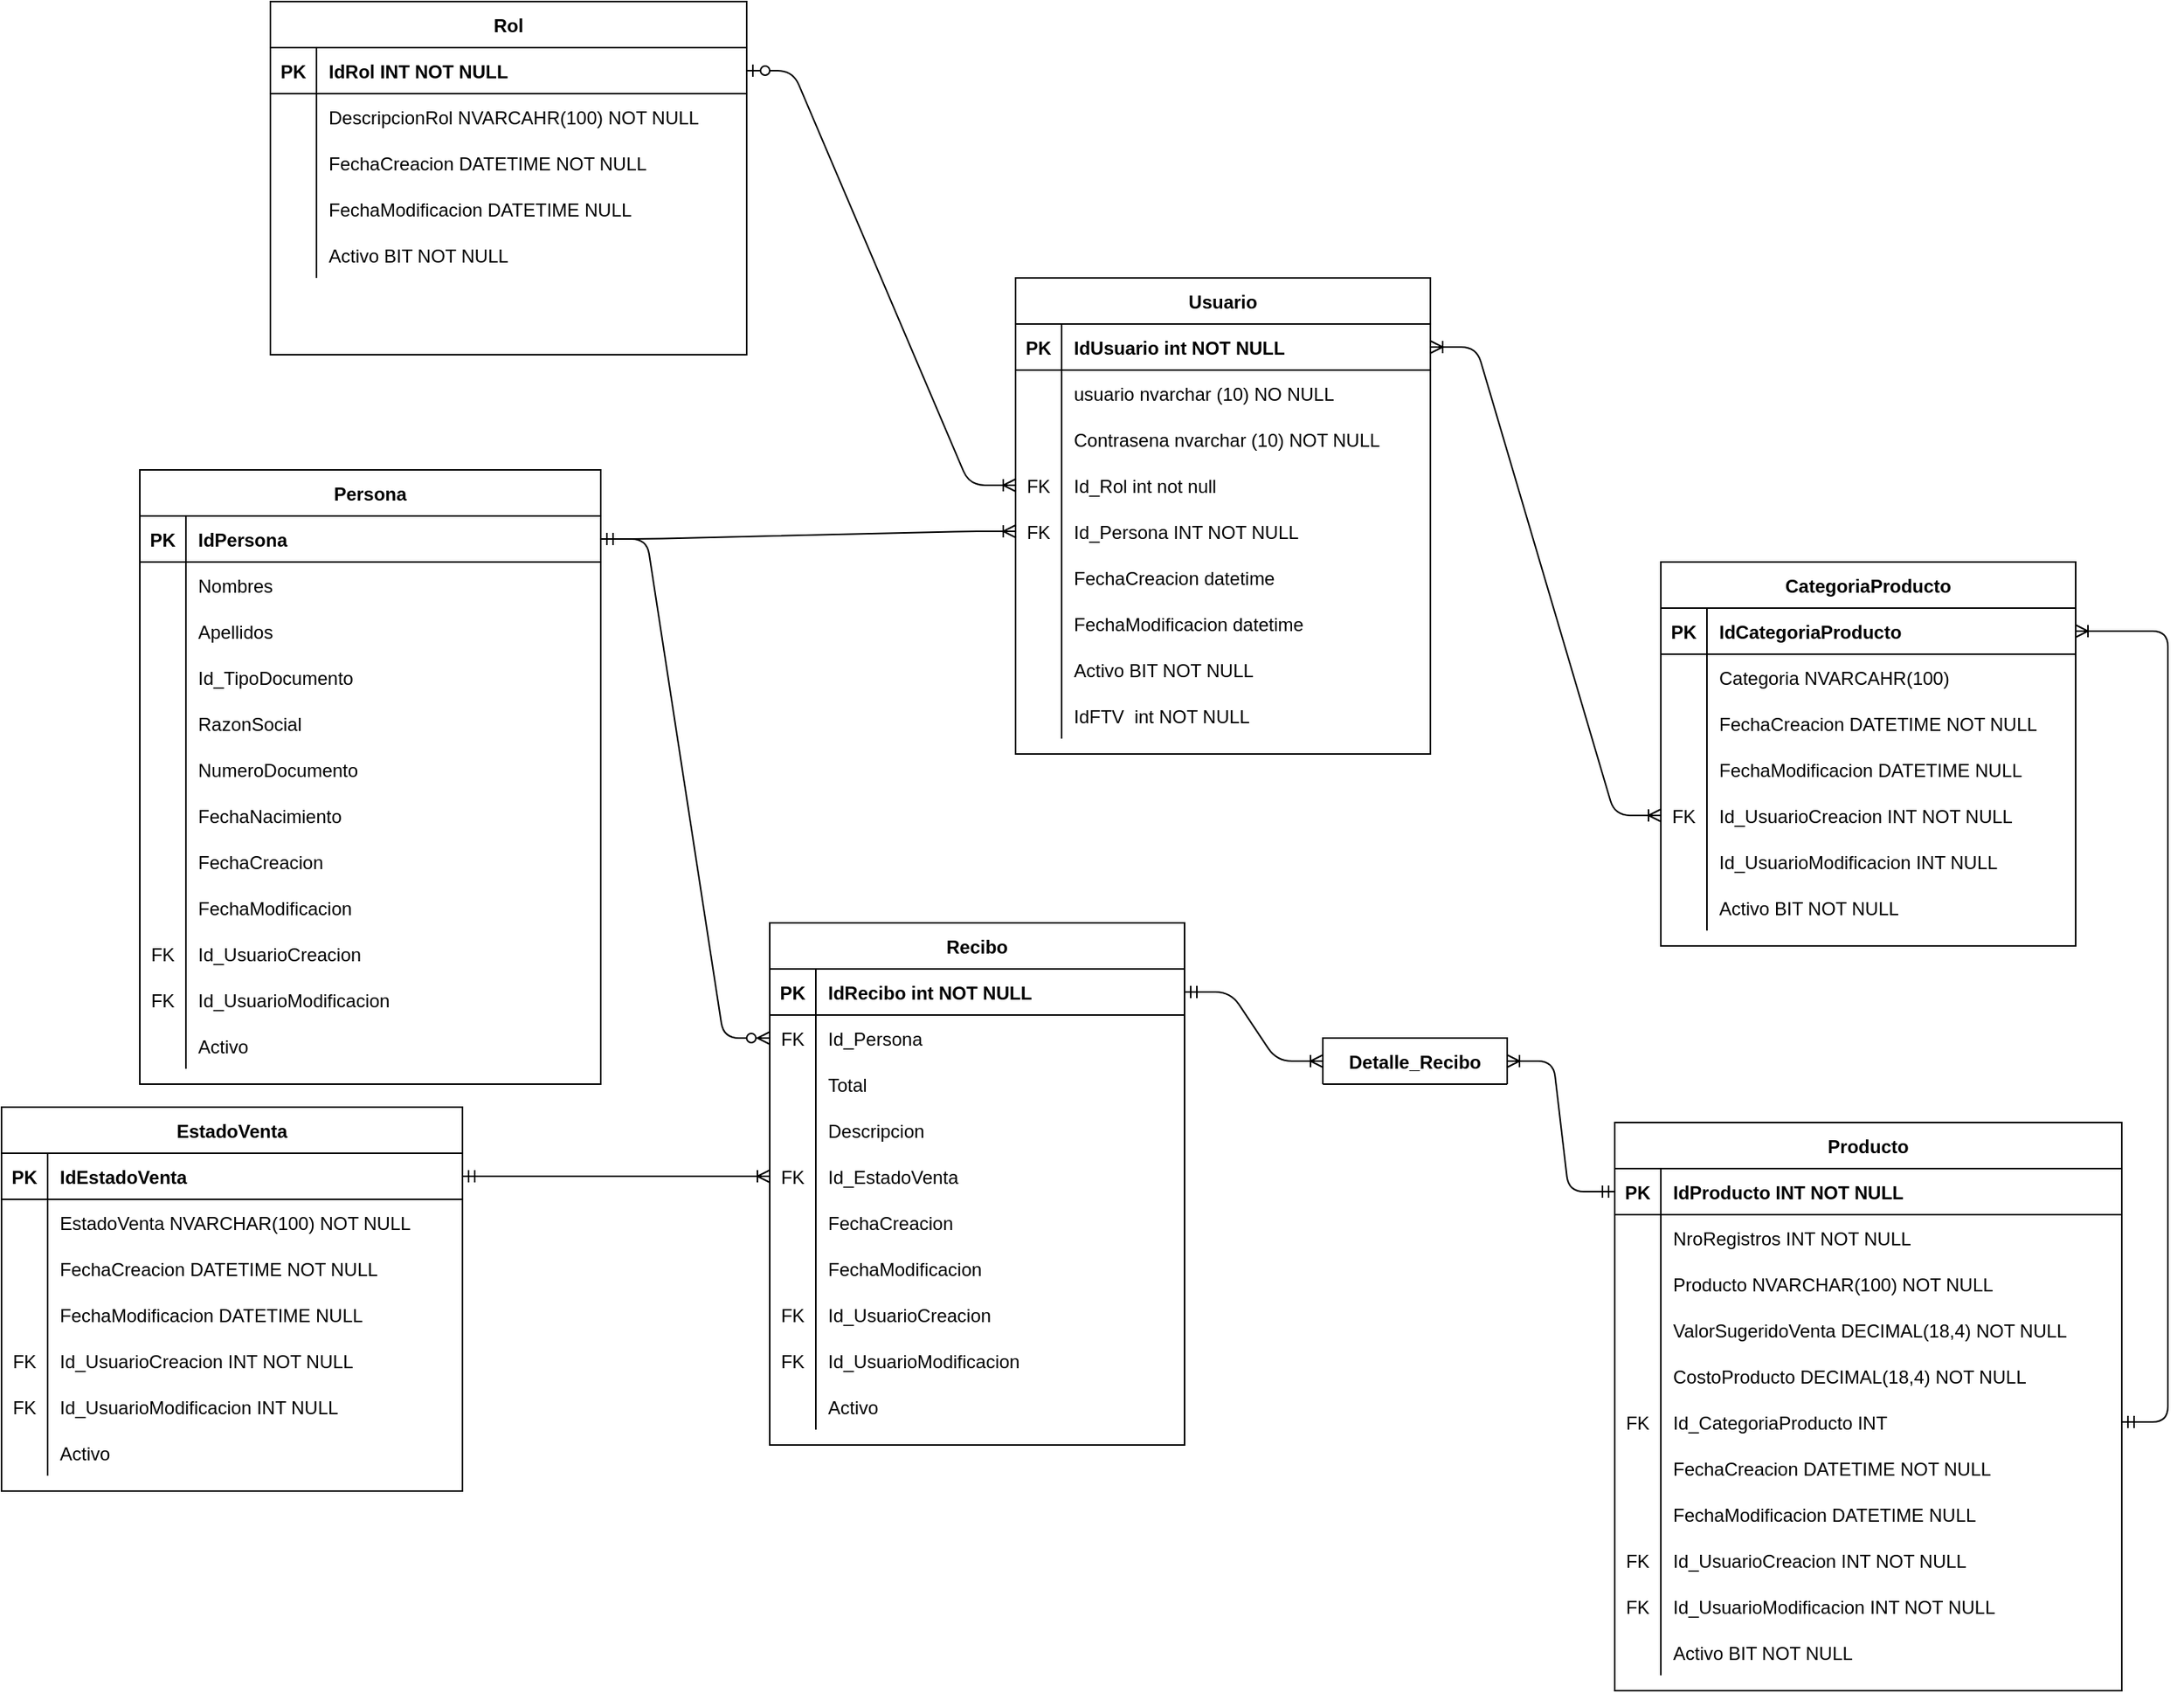 <mxfile version="14.2.9" type="github" pages="2">
  <diagram id="R2lEEEUBdFMjLlhIrx00" name="Facturación">
    <mxGraphModel dx="1718" dy="1582" grid="1" gridSize="10" guides="1" tooltips="1" connect="1" arrows="1" fold="1" page="1" pageScale="1" pageWidth="850" pageHeight="1100" math="0" shadow="0" extFonts="Permanent Marker^https://fonts.googleapis.com/css?family=Permanent+Marker">
      <root>
        <mxCell id="0" />
        <mxCell id="1" parent="0" />
        <mxCell id="C-vyLk0tnHw3VtMMgP7b-23" value="Usuario" style="shape=table;startSize=30;container=1;collapsible=1;childLayout=tableLayout;fixedRows=1;rowLines=0;fontStyle=1;align=center;resizeLast=1;" parent="1" vertex="1">
          <mxGeometry x="340" y="30" width="270" height="310" as="geometry" />
        </mxCell>
        <mxCell id="C-vyLk0tnHw3VtMMgP7b-24" value="" style="shape=partialRectangle;collapsible=0;dropTarget=0;pointerEvents=0;fillColor=none;points=[[0,0.5],[1,0.5]];portConstraint=eastwest;top=0;left=0;right=0;bottom=1;" parent="C-vyLk0tnHw3VtMMgP7b-23" vertex="1">
          <mxGeometry y="30" width="270" height="30" as="geometry" />
        </mxCell>
        <mxCell id="C-vyLk0tnHw3VtMMgP7b-25" value="PK" style="shape=partialRectangle;overflow=hidden;connectable=0;fillColor=none;top=0;left=0;bottom=0;right=0;fontStyle=1;" parent="C-vyLk0tnHw3VtMMgP7b-24" vertex="1">
          <mxGeometry width="30" height="30" as="geometry" />
        </mxCell>
        <mxCell id="C-vyLk0tnHw3VtMMgP7b-26" value="IdUsuario int NOT NULL " style="shape=partialRectangle;overflow=hidden;connectable=0;fillColor=none;top=0;left=0;bottom=0;right=0;align=left;spacingLeft=6;fontStyle=1;" parent="C-vyLk0tnHw3VtMMgP7b-24" vertex="1">
          <mxGeometry x="30" width="240" height="30" as="geometry" />
        </mxCell>
        <mxCell id="C-vyLk0tnHw3VtMMgP7b-27" value="" style="shape=partialRectangle;collapsible=0;dropTarget=0;pointerEvents=0;fillColor=none;points=[[0,0.5],[1,0.5]];portConstraint=eastwest;top=0;left=0;right=0;bottom=0;" parent="C-vyLk0tnHw3VtMMgP7b-23" vertex="1">
          <mxGeometry y="60" width="270" height="30" as="geometry" />
        </mxCell>
        <mxCell id="C-vyLk0tnHw3VtMMgP7b-28" value="" style="shape=partialRectangle;overflow=hidden;connectable=0;fillColor=none;top=0;left=0;bottom=0;right=0;" parent="C-vyLk0tnHw3VtMMgP7b-27" vertex="1">
          <mxGeometry width="30" height="30" as="geometry" />
        </mxCell>
        <mxCell id="C-vyLk0tnHw3VtMMgP7b-29" value="usuario nvarchar (10) NO NULL" style="shape=partialRectangle;overflow=hidden;connectable=0;fillColor=none;top=0;left=0;bottom=0;right=0;align=left;spacingLeft=6;" parent="C-vyLk0tnHw3VtMMgP7b-27" vertex="1">
          <mxGeometry x="30" width="240" height="30" as="geometry" />
        </mxCell>
        <mxCell id="XPsWDnNVTqpPg8r4XzQB-25" value="" style="shape=partialRectangle;collapsible=0;dropTarget=0;pointerEvents=0;fillColor=none;points=[[0,0.5],[1,0.5]];portConstraint=eastwest;top=0;left=0;right=0;bottom=0;" parent="C-vyLk0tnHw3VtMMgP7b-23" vertex="1">
          <mxGeometry y="90" width="270" height="30" as="geometry" />
        </mxCell>
        <mxCell id="XPsWDnNVTqpPg8r4XzQB-26" value="" style="shape=partialRectangle;overflow=hidden;connectable=0;fillColor=none;top=0;left=0;bottom=0;right=0;" parent="XPsWDnNVTqpPg8r4XzQB-25" vertex="1">
          <mxGeometry width="30" height="30" as="geometry" />
        </mxCell>
        <mxCell id="XPsWDnNVTqpPg8r4XzQB-27" value="Contrasena nvarchar (10) NOT NULL" style="shape=partialRectangle;overflow=hidden;connectable=0;fillColor=none;top=0;left=0;bottom=0;right=0;align=left;spacingLeft=6;" parent="XPsWDnNVTqpPg8r4XzQB-25" vertex="1">
          <mxGeometry x="30" width="240" height="30" as="geometry" />
        </mxCell>
        <mxCell id="XPsWDnNVTqpPg8r4XzQB-28" value="" style="shape=partialRectangle;collapsible=0;dropTarget=0;pointerEvents=0;fillColor=none;points=[[0,0.5],[1,0.5]];portConstraint=eastwest;top=0;left=0;right=0;bottom=0;" parent="C-vyLk0tnHw3VtMMgP7b-23" vertex="1">
          <mxGeometry y="120" width="270" height="30" as="geometry" />
        </mxCell>
        <mxCell id="XPsWDnNVTqpPg8r4XzQB-29" value="FK" style="shape=partialRectangle;overflow=hidden;connectable=0;fillColor=none;top=0;left=0;bottom=0;right=0;" parent="XPsWDnNVTqpPg8r4XzQB-28" vertex="1">
          <mxGeometry width="30" height="30" as="geometry" />
        </mxCell>
        <mxCell id="XPsWDnNVTqpPg8r4XzQB-30" value="Id_Rol int not null" style="shape=partialRectangle;overflow=hidden;connectable=0;fillColor=none;top=0;left=0;bottom=0;right=0;align=left;spacingLeft=6;" parent="XPsWDnNVTqpPg8r4XzQB-28" vertex="1">
          <mxGeometry x="30" width="240" height="30" as="geometry" />
        </mxCell>
        <mxCell id="XPsWDnNVTqpPg8r4XzQB-32" value="" style="shape=partialRectangle;collapsible=0;dropTarget=0;pointerEvents=0;fillColor=none;points=[[0,0.5],[1,0.5]];portConstraint=eastwest;top=0;left=0;right=0;bottom=0;" parent="C-vyLk0tnHw3VtMMgP7b-23" vertex="1">
          <mxGeometry y="150" width="270" height="30" as="geometry" />
        </mxCell>
        <mxCell id="XPsWDnNVTqpPg8r4XzQB-33" value="FK" style="shape=partialRectangle;overflow=hidden;connectable=0;fillColor=none;top=0;left=0;bottom=0;right=0;" parent="XPsWDnNVTqpPg8r4XzQB-32" vertex="1">
          <mxGeometry width="30" height="30" as="geometry" />
        </mxCell>
        <mxCell id="XPsWDnNVTqpPg8r4XzQB-34" value="Id_Persona INT NOT NULL" style="shape=partialRectangle;overflow=hidden;connectable=0;fillColor=none;top=0;left=0;bottom=0;right=0;align=left;spacingLeft=6;" parent="XPsWDnNVTqpPg8r4XzQB-32" vertex="1">
          <mxGeometry x="30" width="240" height="30" as="geometry" />
        </mxCell>
        <mxCell id="4ii9ZVe7hYuOa1aeYBDG-227" value="" style="shape=partialRectangle;collapsible=0;dropTarget=0;pointerEvents=0;fillColor=none;points=[[0,0.5],[1,0.5]];portConstraint=eastwest;top=0;left=0;right=0;bottom=0;" vertex="1" parent="C-vyLk0tnHw3VtMMgP7b-23">
          <mxGeometry y="180" width="270" height="30" as="geometry" />
        </mxCell>
        <mxCell id="4ii9ZVe7hYuOa1aeYBDG-228" value="" style="shape=partialRectangle;overflow=hidden;connectable=0;fillColor=none;top=0;left=0;bottom=0;right=0;" vertex="1" parent="4ii9ZVe7hYuOa1aeYBDG-227">
          <mxGeometry width="30" height="30" as="geometry" />
        </mxCell>
        <mxCell id="4ii9ZVe7hYuOa1aeYBDG-229" value="FechaCreacion datetime" style="shape=partialRectangle;overflow=hidden;connectable=0;fillColor=none;top=0;left=0;bottom=0;right=0;align=left;spacingLeft=6;" vertex="1" parent="4ii9ZVe7hYuOa1aeYBDG-227">
          <mxGeometry x="30" width="240" height="30" as="geometry" />
        </mxCell>
        <mxCell id="4ii9ZVe7hYuOa1aeYBDG-33" value="" style="shape=partialRectangle;collapsible=0;dropTarget=0;pointerEvents=0;fillColor=none;points=[[0,0.5],[1,0.5]];portConstraint=eastwest;top=0;left=0;right=0;bottom=0;" vertex="1" parent="C-vyLk0tnHw3VtMMgP7b-23">
          <mxGeometry y="210" width="270" height="30" as="geometry" />
        </mxCell>
        <mxCell id="4ii9ZVe7hYuOa1aeYBDG-34" value="" style="shape=partialRectangle;overflow=hidden;connectable=0;fillColor=none;top=0;left=0;bottom=0;right=0;" vertex="1" parent="4ii9ZVe7hYuOa1aeYBDG-33">
          <mxGeometry width="30" height="30" as="geometry" />
        </mxCell>
        <mxCell id="4ii9ZVe7hYuOa1aeYBDG-35" value="FechaModificacion datetime" style="shape=partialRectangle;overflow=hidden;connectable=0;fillColor=none;top=0;left=0;bottom=0;right=0;align=left;spacingLeft=6;" vertex="1" parent="4ii9ZVe7hYuOa1aeYBDG-33">
          <mxGeometry x="30" width="240" height="30" as="geometry" />
        </mxCell>
        <mxCell id="4ii9ZVe7hYuOa1aeYBDG-36" value="" style="shape=partialRectangle;collapsible=0;dropTarget=0;pointerEvents=0;fillColor=none;points=[[0,0.5],[1,0.5]];portConstraint=eastwest;top=0;left=0;right=0;bottom=0;" vertex="1" parent="C-vyLk0tnHw3VtMMgP7b-23">
          <mxGeometry y="240" width="270" height="30" as="geometry" />
        </mxCell>
        <mxCell id="4ii9ZVe7hYuOa1aeYBDG-37" value="" style="shape=partialRectangle;overflow=hidden;connectable=0;fillColor=none;top=0;left=0;bottom=0;right=0;" vertex="1" parent="4ii9ZVe7hYuOa1aeYBDG-36">
          <mxGeometry width="30" height="30" as="geometry" />
        </mxCell>
        <mxCell id="4ii9ZVe7hYuOa1aeYBDG-38" value="Activo BIT NOT NULL" style="shape=partialRectangle;overflow=hidden;connectable=0;fillColor=none;top=0;left=0;bottom=0;right=0;align=left;spacingLeft=6;" vertex="1" parent="4ii9ZVe7hYuOa1aeYBDG-36">
          <mxGeometry x="30" width="240" height="30" as="geometry" />
        </mxCell>
        <mxCell id="4ii9ZVe7hYuOa1aeYBDG-39" value="" style="shape=partialRectangle;collapsible=0;dropTarget=0;pointerEvents=0;fillColor=none;points=[[0,0.5],[1,0.5]];portConstraint=eastwest;top=0;left=0;right=0;bottom=0;" vertex="1" parent="C-vyLk0tnHw3VtMMgP7b-23">
          <mxGeometry y="270" width="270" height="30" as="geometry" />
        </mxCell>
        <mxCell id="4ii9ZVe7hYuOa1aeYBDG-40" value="" style="shape=partialRectangle;overflow=hidden;connectable=0;fillColor=none;top=0;left=0;bottom=0;right=0;" vertex="1" parent="4ii9ZVe7hYuOa1aeYBDG-39">
          <mxGeometry width="30" height="30" as="geometry" />
        </mxCell>
        <mxCell id="4ii9ZVe7hYuOa1aeYBDG-41" value="IdFTV  int NOT NULL" style="shape=partialRectangle;overflow=hidden;connectable=0;fillColor=none;top=0;left=0;bottom=0;right=0;align=left;spacingLeft=6;" vertex="1" parent="4ii9ZVe7hYuOa1aeYBDG-39">
          <mxGeometry x="30" width="240" height="30" as="geometry" />
        </mxCell>
        <mxCell id="XPsWDnNVTqpPg8r4XzQB-1" value="Rol" style="shape=table;startSize=30;container=1;collapsible=1;childLayout=tableLayout;fixedRows=1;rowLines=0;fontStyle=1;align=center;resizeLast=1;" parent="1" vertex="1">
          <mxGeometry x="-145" y="-150" width="310" height="230" as="geometry" />
        </mxCell>
        <mxCell id="XPsWDnNVTqpPg8r4XzQB-2" value="" style="shape=partialRectangle;collapsible=0;dropTarget=0;pointerEvents=0;fillColor=none;top=0;left=0;bottom=1;right=0;points=[[0,0.5],[1,0.5]];portConstraint=eastwest;" parent="XPsWDnNVTqpPg8r4XzQB-1" vertex="1">
          <mxGeometry y="30" width="310" height="30" as="geometry" />
        </mxCell>
        <mxCell id="XPsWDnNVTqpPg8r4XzQB-3" value="PK" style="shape=partialRectangle;connectable=0;fillColor=none;top=0;left=0;bottom=0;right=0;fontStyle=1;overflow=hidden;" parent="XPsWDnNVTqpPg8r4XzQB-2" vertex="1">
          <mxGeometry width="30" height="30" as="geometry" />
        </mxCell>
        <mxCell id="XPsWDnNVTqpPg8r4XzQB-4" value="IdRol INT NOT NULL" style="shape=partialRectangle;connectable=0;fillColor=none;top=0;left=0;bottom=0;right=0;align=left;spacingLeft=6;fontStyle=1;overflow=hidden;" parent="XPsWDnNVTqpPg8r4XzQB-2" vertex="1">
          <mxGeometry x="30" width="280" height="30" as="geometry" />
        </mxCell>
        <mxCell id="XPsWDnNVTqpPg8r4XzQB-5" value="" style="shape=partialRectangle;collapsible=0;dropTarget=0;pointerEvents=0;fillColor=none;top=0;left=0;bottom=0;right=0;points=[[0,0.5],[1,0.5]];portConstraint=eastwest;" parent="XPsWDnNVTqpPg8r4XzQB-1" vertex="1">
          <mxGeometry y="60" width="310" height="30" as="geometry" />
        </mxCell>
        <mxCell id="XPsWDnNVTqpPg8r4XzQB-6" value="" style="shape=partialRectangle;connectable=0;fillColor=none;top=0;left=0;bottom=0;right=0;editable=1;overflow=hidden;" parent="XPsWDnNVTqpPg8r4XzQB-5" vertex="1">
          <mxGeometry width="30" height="30" as="geometry" />
        </mxCell>
        <mxCell id="XPsWDnNVTqpPg8r4XzQB-7" value="DescripcionRol NVARCAHR(100) NOT NULL" style="shape=partialRectangle;connectable=0;fillColor=none;top=0;left=0;bottom=0;right=0;align=left;spacingLeft=6;overflow=hidden;" parent="XPsWDnNVTqpPg8r4XzQB-5" vertex="1">
          <mxGeometry x="30" width="280" height="30" as="geometry" />
        </mxCell>
        <mxCell id="XPsWDnNVTqpPg8r4XzQB-8" value="" style="shape=partialRectangle;collapsible=0;dropTarget=0;pointerEvents=0;fillColor=none;top=0;left=0;bottom=0;right=0;points=[[0,0.5],[1,0.5]];portConstraint=eastwest;" parent="XPsWDnNVTqpPg8r4XzQB-1" vertex="1">
          <mxGeometry y="90" width="310" height="30" as="geometry" />
        </mxCell>
        <mxCell id="XPsWDnNVTqpPg8r4XzQB-9" value="" style="shape=partialRectangle;connectable=0;fillColor=none;top=0;left=0;bottom=0;right=0;editable=1;overflow=hidden;" parent="XPsWDnNVTqpPg8r4XzQB-8" vertex="1">
          <mxGeometry width="30" height="30" as="geometry" />
        </mxCell>
        <mxCell id="XPsWDnNVTqpPg8r4XzQB-10" value="FechaCreacion DATETIME NOT NULL" style="shape=partialRectangle;connectable=0;fillColor=none;top=0;left=0;bottom=0;right=0;align=left;spacingLeft=6;overflow=hidden;" parent="XPsWDnNVTqpPg8r4XzQB-8" vertex="1">
          <mxGeometry x="30" width="280" height="30" as="geometry" />
        </mxCell>
        <mxCell id="XPsWDnNVTqpPg8r4XzQB-11" value="" style="shape=partialRectangle;collapsible=0;dropTarget=0;pointerEvents=0;fillColor=none;top=0;left=0;bottom=0;right=0;points=[[0,0.5],[1,0.5]];portConstraint=eastwest;" parent="XPsWDnNVTqpPg8r4XzQB-1" vertex="1">
          <mxGeometry y="120" width="310" height="30" as="geometry" />
        </mxCell>
        <mxCell id="XPsWDnNVTqpPg8r4XzQB-12" value="" style="shape=partialRectangle;connectable=0;fillColor=none;top=0;left=0;bottom=0;right=0;editable=1;overflow=hidden;" parent="XPsWDnNVTqpPg8r4XzQB-11" vertex="1">
          <mxGeometry width="30" height="30" as="geometry" />
        </mxCell>
        <mxCell id="XPsWDnNVTqpPg8r4XzQB-13" value="FechaModificacion DATETIME NULL" style="shape=partialRectangle;connectable=0;fillColor=none;top=0;left=0;bottom=0;right=0;align=left;spacingLeft=6;overflow=hidden;" parent="XPsWDnNVTqpPg8r4XzQB-11" vertex="1">
          <mxGeometry x="30" width="280" height="30" as="geometry" />
        </mxCell>
        <mxCell id="XPsWDnNVTqpPg8r4XzQB-21" value="" style="shape=partialRectangle;collapsible=0;dropTarget=0;pointerEvents=0;fillColor=none;top=0;left=0;bottom=0;right=0;points=[[0,0.5],[1,0.5]];portConstraint=eastwest;" parent="XPsWDnNVTqpPg8r4XzQB-1" vertex="1">
          <mxGeometry y="150" width="310" height="30" as="geometry" />
        </mxCell>
        <mxCell id="XPsWDnNVTqpPg8r4XzQB-22" value="" style="shape=partialRectangle;connectable=0;fillColor=none;top=0;left=0;bottom=0;right=0;editable=1;overflow=hidden;" parent="XPsWDnNVTqpPg8r4XzQB-21" vertex="1">
          <mxGeometry width="30" height="30" as="geometry" />
        </mxCell>
        <mxCell id="XPsWDnNVTqpPg8r4XzQB-23" value="Activo BIT NOT NULL" style="shape=partialRectangle;connectable=0;fillColor=none;top=0;left=0;bottom=0;right=0;align=left;spacingLeft=6;overflow=hidden;" parent="XPsWDnNVTqpPg8r4XzQB-21" vertex="1">
          <mxGeometry x="30" width="280" height="30" as="geometry" />
        </mxCell>
        <mxCell id="XPsWDnNVTqpPg8r4XzQB-14" value="" style="shape=partialRectangle;overflow=hidden;connectable=0;fillColor=none;top=0;left=0;bottom=0;right=0;" parent="1" vertex="1">
          <mxGeometry x="120" y="210" width="30" height="30" as="geometry" />
        </mxCell>
        <mxCell id="XPsWDnNVTqpPg8r4XzQB-16" value="" style="shape=partialRectangle;connectable=0;fillColor=none;top=0;left=0;bottom=0;right=0;editable=1;overflow=hidden;" parent="1" vertex="1">
          <mxGeometry x="470" y="280" width="30" height="30" as="geometry" />
        </mxCell>
        <mxCell id="XPsWDnNVTqpPg8r4XzQB-31" value="" style="edgeStyle=entityRelationEdgeStyle;fontSize=12;html=1;endArrow=ERoneToMany;startArrow=ERzeroToOne;" parent="1" source="XPsWDnNVTqpPg8r4XzQB-2" target="XPsWDnNVTqpPg8r4XzQB-28" edge="1">
          <mxGeometry width="100" height="100" relative="1" as="geometry">
            <mxPoint x="206" y="150" as="sourcePoint" />
            <mxPoint x="470" y="200" as="targetPoint" />
          </mxGeometry>
        </mxCell>
        <mxCell id="XPsWDnNVTqpPg8r4XzQB-35" value="" style="shape=partialRectangle;collapsible=0;dropTarget=0;pointerEvents=0;fillColor=none;points=[[0,0.5],[1,0.5]];portConstraint=eastwest;top=0;left=0;right=0;bottom=0;container=0;" parent="1" vertex="1">
          <mxGeometry x="320" y="270" width="270" height="30" as="geometry" />
        </mxCell>
        <mxCell id="VIUluWBBdW0KGijfRYDN-1" value="CategoriaProducto" style="shape=table;startSize=30;container=1;collapsible=1;childLayout=tableLayout;fixedRows=1;rowLines=0;fontStyle=1;align=center;resizeLast=1;" parent="1" vertex="1">
          <mxGeometry x="760" y="215" width="270" height="250" as="geometry" />
        </mxCell>
        <mxCell id="VIUluWBBdW0KGijfRYDN-2" value="" style="shape=partialRectangle;collapsible=0;dropTarget=0;pointerEvents=0;fillColor=none;points=[[0,0.5],[1,0.5]];portConstraint=eastwest;top=0;left=0;right=0;bottom=1;" parent="VIUluWBBdW0KGijfRYDN-1" vertex="1">
          <mxGeometry y="30" width="270" height="30" as="geometry" />
        </mxCell>
        <mxCell id="VIUluWBBdW0KGijfRYDN-3" value="PK" style="shape=partialRectangle;overflow=hidden;connectable=0;fillColor=none;top=0;left=0;bottom=0;right=0;fontStyle=1;" parent="VIUluWBBdW0KGijfRYDN-2" vertex="1">
          <mxGeometry width="30" height="30" as="geometry" />
        </mxCell>
        <mxCell id="VIUluWBBdW0KGijfRYDN-4" value="IdCategoriaProducto" style="shape=partialRectangle;overflow=hidden;connectable=0;fillColor=none;top=0;left=0;bottom=0;right=0;align=left;spacingLeft=6;fontStyle=1;" parent="VIUluWBBdW0KGijfRYDN-2" vertex="1">
          <mxGeometry x="30" width="240" height="30" as="geometry" />
        </mxCell>
        <mxCell id="VIUluWBBdW0KGijfRYDN-8" value="" style="shape=partialRectangle;collapsible=0;dropTarget=0;pointerEvents=0;fillColor=none;points=[[0,0.5],[1,0.5]];portConstraint=eastwest;top=0;left=0;right=0;bottom=0;" parent="VIUluWBBdW0KGijfRYDN-1" vertex="1">
          <mxGeometry y="60" width="270" height="30" as="geometry" />
        </mxCell>
        <mxCell id="VIUluWBBdW0KGijfRYDN-9" value="" style="shape=partialRectangle;overflow=hidden;connectable=0;fillColor=none;top=0;left=0;bottom=0;right=0;" parent="VIUluWBBdW0KGijfRYDN-8" vertex="1">
          <mxGeometry width="30" height="30" as="geometry" />
        </mxCell>
        <mxCell id="VIUluWBBdW0KGijfRYDN-10" value="Categoria NVARCAHR(100)" style="shape=partialRectangle;overflow=hidden;connectable=0;fillColor=none;top=0;left=0;bottom=0;right=0;align=left;spacingLeft=6;" parent="VIUluWBBdW0KGijfRYDN-8" vertex="1">
          <mxGeometry x="30" width="240" height="30" as="geometry" />
        </mxCell>
        <mxCell id="VIUluWBBdW0KGijfRYDN-14" value="" style="shape=partialRectangle;collapsible=0;dropTarget=0;pointerEvents=0;fillColor=none;points=[[0,0.5],[1,0.5]];portConstraint=eastwest;top=0;left=0;right=0;bottom=0;" parent="VIUluWBBdW0KGijfRYDN-1" vertex="1">
          <mxGeometry y="90" width="270" height="30" as="geometry" />
        </mxCell>
        <mxCell id="VIUluWBBdW0KGijfRYDN-15" value="" style="shape=partialRectangle;overflow=hidden;connectable=0;fillColor=none;top=0;left=0;bottom=0;right=0;" parent="VIUluWBBdW0KGijfRYDN-14" vertex="1">
          <mxGeometry width="30" height="30" as="geometry" />
        </mxCell>
        <mxCell id="VIUluWBBdW0KGijfRYDN-16" value="FechaCreacion DATETIME NOT NULL" style="shape=partialRectangle;overflow=hidden;connectable=0;fillColor=none;top=0;left=0;bottom=0;right=0;align=left;spacingLeft=6;" parent="VIUluWBBdW0KGijfRYDN-14" vertex="1">
          <mxGeometry x="30" width="240" height="30" as="geometry" />
        </mxCell>
        <mxCell id="4ii9ZVe7hYuOa1aeYBDG-4" value="" style="shape=partialRectangle;collapsible=0;dropTarget=0;pointerEvents=0;fillColor=none;points=[[0,0.5],[1,0.5]];portConstraint=eastwest;top=0;left=0;right=0;bottom=0;" vertex="1" parent="VIUluWBBdW0KGijfRYDN-1">
          <mxGeometry y="120" width="270" height="30" as="geometry" />
        </mxCell>
        <mxCell id="4ii9ZVe7hYuOa1aeYBDG-5" value="" style="shape=partialRectangle;overflow=hidden;connectable=0;fillColor=none;top=0;left=0;bottom=0;right=0;" vertex="1" parent="4ii9ZVe7hYuOa1aeYBDG-4">
          <mxGeometry width="30" height="30" as="geometry" />
        </mxCell>
        <mxCell id="4ii9ZVe7hYuOa1aeYBDG-6" value="FechaModificacion DATETIME NULL" style="shape=partialRectangle;overflow=hidden;connectable=0;fillColor=none;top=0;left=0;bottom=0;right=0;align=left;spacingLeft=6;" vertex="1" parent="4ii9ZVe7hYuOa1aeYBDG-4">
          <mxGeometry x="30" width="240" height="30" as="geometry" />
        </mxCell>
        <mxCell id="VIUluWBBdW0KGijfRYDN-11" value="" style="shape=partialRectangle;collapsible=0;dropTarget=0;pointerEvents=0;fillColor=none;points=[[0,0.5],[1,0.5]];portConstraint=eastwest;top=0;left=0;right=0;bottom=0;" parent="VIUluWBBdW0KGijfRYDN-1" vertex="1">
          <mxGeometry y="150" width="270" height="30" as="geometry" />
        </mxCell>
        <mxCell id="VIUluWBBdW0KGijfRYDN-12" value="FK" style="shape=partialRectangle;overflow=hidden;connectable=0;fillColor=none;top=0;left=0;bottom=0;right=0;" parent="VIUluWBBdW0KGijfRYDN-11" vertex="1">
          <mxGeometry width="30" height="30" as="geometry" />
        </mxCell>
        <mxCell id="VIUluWBBdW0KGijfRYDN-13" value="Id_UsuarioCreacion INT NOT NULL" style="shape=partialRectangle;overflow=hidden;connectable=0;fillColor=none;top=0;left=0;bottom=0;right=0;align=left;spacingLeft=6;" parent="VIUluWBBdW0KGijfRYDN-11" vertex="1">
          <mxGeometry x="30" width="240" height="30" as="geometry" />
        </mxCell>
        <mxCell id="4ii9ZVe7hYuOa1aeYBDG-1" value="" style="shape=partialRectangle;collapsible=0;dropTarget=0;pointerEvents=0;fillColor=none;points=[[0,0.5],[1,0.5]];portConstraint=eastwest;top=0;left=0;right=0;bottom=0;" vertex="1" parent="VIUluWBBdW0KGijfRYDN-1">
          <mxGeometry y="180" width="270" height="30" as="geometry" />
        </mxCell>
        <mxCell id="4ii9ZVe7hYuOa1aeYBDG-2" value="" style="shape=partialRectangle;overflow=hidden;connectable=0;fillColor=none;top=0;left=0;bottom=0;right=0;" vertex="1" parent="4ii9ZVe7hYuOa1aeYBDG-1">
          <mxGeometry width="30" height="30" as="geometry" />
        </mxCell>
        <mxCell id="4ii9ZVe7hYuOa1aeYBDG-3" value="Id_UsuarioModificacion INT NULL" style="shape=partialRectangle;overflow=hidden;connectable=0;fillColor=none;top=0;left=0;bottom=0;right=0;align=left;spacingLeft=6;" vertex="1" parent="4ii9ZVe7hYuOa1aeYBDG-1">
          <mxGeometry x="30" width="240" height="30" as="geometry" />
        </mxCell>
        <mxCell id="4ii9ZVe7hYuOa1aeYBDG-7" value="" style="shape=partialRectangle;collapsible=0;dropTarget=0;pointerEvents=0;fillColor=none;points=[[0,0.5],[1,0.5]];portConstraint=eastwest;top=0;left=0;right=0;bottom=0;" vertex="1" parent="VIUluWBBdW0KGijfRYDN-1">
          <mxGeometry y="210" width="270" height="30" as="geometry" />
        </mxCell>
        <mxCell id="4ii9ZVe7hYuOa1aeYBDG-8" value="" style="shape=partialRectangle;overflow=hidden;connectable=0;fillColor=none;top=0;left=0;bottom=0;right=0;" vertex="1" parent="4ii9ZVe7hYuOa1aeYBDG-7">
          <mxGeometry width="30" height="30" as="geometry" />
        </mxCell>
        <mxCell id="4ii9ZVe7hYuOa1aeYBDG-9" value="Activo BIT NOT NULL" style="shape=partialRectangle;overflow=hidden;connectable=0;fillColor=none;top=0;left=0;bottom=0;right=0;align=left;spacingLeft=6;" vertex="1" parent="4ii9ZVe7hYuOa1aeYBDG-7">
          <mxGeometry x="30" width="240" height="30" as="geometry" />
        </mxCell>
        <mxCell id="VIUluWBBdW0KGijfRYDN-19" value="" style="edgeStyle=entityRelationEdgeStyle;fontSize=12;html=1;endArrow=ERoneToMany;startArrow=ERoneToMany;exitX=1;exitY=0.5;exitDx=0;exitDy=0;startFill=0;" parent="1" source="C-vyLk0tnHw3VtMMgP7b-24" target="VIUluWBBdW0KGijfRYDN-11" edge="1">
          <mxGeometry width="100" height="100" relative="1" as="geometry">
            <mxPoint x="580.0" y="150.0" as="sourcePoint" />
            <mxPoint x="640" y="370" as="targetPoint" />
          </mxGeometry>
        </mxCell>
        <mxCell id="jLu7cjNIKmtrFTa0McVo-1" value="Producto" style="shape=table;startSize=30;container=1;collapsible=1;childLayout=tableLayout;fixedRows=1;rowLines=0;fontStyle=1;align=center;resizeLast=1;" parent="1" vertex="1">
          <mxGeometry x="730" y="580" width="330" height="370" as="geometry" />
        </mxCell>
        <mxCell id="jLu7cjNIKmtrFTa0McVo-2" value="" style="shape=partialRectangle;collapsible=0;dropTarget=0;pointerEvents=0;fillColor=none;points=[[0,0.5],[1,0.5]];portConstraint=eastwest;top=0;left=0;right=0;bottom=1;" parent="jLu7cjNIKmtrFTa0McVo-1" vertex="1">
          <mxGeometry y="30" width="330" height="30" as="geometry" />
        </mxCell>
        <mxCell id="jLu7cjNIKmtrFTa0McVo-3" value="PK" style="shape=partialRectangle;overflow=hidden;connectable=0;fillColor=none;top=0;left=0;bottom=0;right=0;fontStyle=1;" parent="jLu7cjNIKmtrFTa0McVo-2" vertex="1">
          <mxGeometry width="30" height="30" as="geometry" />
        </mxCell>
        <mxCell id="jLu7cjNIKmtrFTa0McVo-4" value="IdProducto INT NOT NULL" style="shape=partialRectangle;overflow=hidden;connectable=0;fillColor=none;top=0;left=0;bottom=0;right=0;align=left;spacingLeft=6;fontStyle=1;" parent="jLu7cjNIKmtrFTa0McVo-2" vertex="1">
          <mxGeometry x="30" width="300" height="30" as="geometry" />
        </mxCell>
        <mxCell id="jLu7cjNIKmtrFTa0McVo-5" value="" style="shape=partialRectangle;collapsible=0;dropTarget=0;pointerEvents=0;fillColor=none;points=[[0,0.5],[1,0.5]];portConstraint=eastwest;top=0;left=0;right=0;bottom=0;" parent="jLu7cjNIKmtrFTa0McVo-1" vertex="1">
          <mxGeometry y="60" width="330" height="30" as="geometry" />
        </mxCell>
        <mxCell id="jLu7cjNIKmtrFTa0McVo-6" value="" style="shape=partialRectangle;overflow=hidden;connectable=0;fillColor=none;top=0;left=0;bottom=0;right=0;" parent="jLu7cjNIKmtrFTa0McVo-5" vertex="1">
          <mxGeometry width="30" height="30" as="geometry" />
        </mxCell>
        <mxCell id="jLu7cjNIKmtrFTa0McVo-7" value="NroRegistros INT NOT NULL" style="shape=partialRectangle;overflow=hidden;connectable=0;fillColor=none;top=0;left=0;bottom=0;right=0;align=left;spacingLeft=6;" parent="jLu7cjNIKmtrFTa0McVo-5" vertex="1">
          <mxGeometry x="30" width="300" height="30" as="geometry" />
        </mxCell>
        <mxCell id="4ii9ZVe7hYuOa1aeYBDG-10" value="" style="shape=partialRectangle;collapsible=0;dropTarget=0;pointerEvents=0;fillColor=none;points=[[0,0.5],[1,0.5]];portConstraint=eastwest;top=0;left=0;right=0;bottom=0;" vertex="1" parent="jLu7cjNIKmtrFTa0McVo-1">
          <mxGeometry y="90" width="330" height="30" as="geometry" />
        </mxCell>
        <mxCell id="4ii9ZVe7hYuOa1aeYBDG-11" value="" style="shape=partialRectangle;overflow=hidden;connectable=0;fillColor=none;top=0;left=0;bottom=0;right=0;" vertex="1" parent="4ii9ZVe7hYuOa1aeYBDG-10">
          <mxGeometry width="30" height="30" as="geometry" />
        </mxCell>
        <mxCell id="4ii9ZVe7hYuOa1aeYBDG-12" value="Producto NVARCHAR(100) NOT NULL" style="shape=partialRectangle;overflow=hidden;connectable=0;fillColor=none;top=0;left=0;bottom=0;right=0;align=left;spacingLeft=6;" vertex="1" parent="4ii9ZVe7hYuOa1aeYBDG-10">
          <mxGeometry x="30" width="300" height="30" as="geometry" />
        </mxCell>
        <mxCell id="4ii9ZVe7hYuOa1aeYBDG-26" value="" style="shape=partialRectangle;collapsible=0;dropTarget=0;pointerEvents=0;fillColor=none;points=[[0,0.5],[1,0.5]];portConstraint=eastwest;top=0;left=0;right=0;bottom=0;" vertex="1" parent="jLu7cjNIKmtrFTa0McVo-1">
          <mxGeometry y="120" width="330" height="30" as="geometry" />
        </mxCell>
        <mxCell id="4ii9ZVe7hYuOa1aeYBDG-27" value="" style="shape=partialRectangle;overflow=hidden;connectable=0;fillColor=none;top=0;left=0;bottom=0;right=0;" vertex="1" parent="4ii9ZVe7hYuOa1aeYBDG-26">
          <mxGeometry width="30" height="30" as="geometry" />
        </mxCell>
        <mxCell id="4ii9ZVe7hYuOa1aeYBDG-28" value="ValorSugeridoVenta DECIMAL(18,4) NOT NULL" style="shape=partialRectangle;overflow=hidden;connectable=0;fillColor=none;top=0;left=0;bottom=0;right=0;align=left;spacingLeft=6;" vertex="1" parent="4ii9ZVe7hYuOa1aeYBDG-26">
          <mxGeometry x="30" width="300" height="30" as="geometry" />
        </mxCell>
        <mxCell id="4ii9ZVe7hYuOa1aeYBDG-29" value="" style="shape=partialRectangle;collapsible=0;dropTarget=0;pointerEvents=0;fillColor=none;points=[[0,0.5],[1,0.5]];portConstraint=eastwest;top=0;left=0;right=0;bottom=0;" vertex="1" parent="jLu7cjNIKmtrFTa0McVo-1">
          <mxGeometry y="150" width="330" height="30" as="geometry" />
        </mxCell>
        <mxCell id="4ii9ZVe7hYuOa1aeYBDG-30" value="" style="shape=partialRectangle;overflow=hidden;connectable=0;fillColor=none;top=0;left=0;bottom=0;right=0;" vertex="1" parent="4ii9ZVe7hYuOa1aeYBDG-29">
          <mxGeometry width="30" height="30" as="geometry" />
        </mxCell>
        <mxCell id="4ii9ZVe7hYuOa1aeYBDG-31" value="CostoProducto DECIMAL(18,4) NOT NULL" style="shape=partialRectangle;overflow=hidden;connectable=0;fillColor=none;top=0;left=0;bottom=0;right=0;align=left;spacingLeft=6;" vertex="1" parent="4ii9ZVe7hYuOa1aeYBDG-29">
          <mxGeometry x="30" width="300" height="30" as="geometry" />
        </mxCell>
        <mxCell id="4ii9ZVe7hYuOa1aeYBDG-22" value="" style="shape=partialRectangle;collapsible=0;dropTarget=0;pointerEvents=0;fillColor=none;points=[[0,0.5],[1,0.5]];portConstraint=eastwest;top=0;left=0;right=0;bottom=0;" vertex="1" parent="jLu7cjNIKmtrFTa0McVo-1">
          <mxGeometry y="180" width="330" height="30" as="geometry" />
        </mxCell>
        <mxCell id="4ii9ZVe7hYuOa1aeYBDG-23" value="FK" style="shape=partialRectangle;overflow=hidden;connectable=0;fillColor=none;top=0;left=0;bottom=0;right=0;" vertex="1" parent="4ii9ZVe7hYuOa1aeYBDG-22">
          <mxGeometry width="30" height="30" as="geometry" />
        </mxCell>
        <mxCell id="4ii9ZVe7hYuOa1aeYBDG-24" value="Id_CategoriaProducto INT" style="shape=partialRectangle;overflow=hidden;connectable=0;fillColor=none;top=0;left=0;bottom=0;right=0;align=left;spacingLeft=6;" vertex="1" parent="4ii9ZVe7hYuOa1aeYBDG-22">
          <mxGeometry x="30" width="300" height="30" as="geometry" />
        </mxCell>
        <mxCell id="jLu7cjNIKmtrFTa0McVo-8" value="" style="shape=partialRectangle;collapsible=0;dropTarget=0;pointerEvents=0;fillColor=none;points=[[0,0.5],[1,0.5]];portConstraint=eastwest;top=0;left=0;right=0;bottom=0;" parent="jLu7cjNIKmtrFTa0McVo-1" vertex="1">
          <mxGeometry y="210" width="330" height="30" as="geometry" />
        </mxCell>
        <mxCell id="jLu7cjNIKmtrFTa0McVo-9" value="" style="shape=partialRectangle;overflow=hidden;connectable=0;fillColor=none;top=0;left=0;bottom=0;right=0;" parent="jLu7cjNIKmtrFTa0McVo-8" vertex="1">
          <mxGeometry width="30" height="30" as="geometry" />
        </mxCell>
        <mxCell id="jLu7cjNIKmtrFTa0McVo-10" value="FechaCreacion DATETIME NOT NULL" style="shape=partialRectangle;overflow=hidden;connectable=0;fillColor=none;top=0;left=0;bottom=0;right=0;align=left;spacingLeft=6;" parent="jLu7cjNIKmtrFTa0McVo-8" vertex="1">
          <mxGeometry x="30" width="300" height="30" as="geometry" />
        </mxCell>
        <mxCell id="jLu7cjNIKmtrFTa0McVo-14" value="" style="shape=partialRectangle;collapsible=0;dropTarget=0;pointerEvents=0;fillColor=none;points=[[0,0.5],[1,0.5]];portConstraint=eastwest;top=0;left=0;right=0;bottom=0;" parent="jLu7cjNIKmtrFTa0McVo-1" vertex="1">
          <mxGeometry y="240" width="330" height="30" as="geometry" />
        </mxCell>
        <mxCell id="jLu7cjNIKmtrFTa0McVo-15" value="" style="shape=partialRectangle;overflow=hidden;connectable=0;fillColor=none;top=0;left=0;bottom=0;right=0;" parent="jLu7cjNIKmtrFTa0McVo-14" vertex="1">
          <mxGeometry width="30" height="30" as="geometry" />
        </mxCell>
        <mxCell id="jLu7cjNIKmtrFTa0McVo-16" value="FechaModificacion DATETIME NULL" style="shape=partialRectangle;overflow=hidden;connectable=0;fillColor=none;top=0;left=0;bottom=0;right=0;align=left;spacingLeft=6;" parent="jLu7cjNIKmtrFTa0McVo-14" vertex="1">
          <mxGeometry x="30" width="300" height="30" as="geometry" />
        </mxCell>
        <mxCell id="4ii9ZVe7hYuOa1aeYBDG-13" value="" style="shape=partialRectangle;collapsible=0;dropTarget=0;pointerEvents=0;fillColor=none;points=[[0,0.5],[1,0.5]];portConstraint=eastwest;top=0;left=0;right=0;bottom=0;" vertex="1" parent="jLu7cjNIKmtrFTa0McVo-1">
          <mxGeometry y="270" width="330" height="30" as="geometry" />
        </mxCell>
        <mxCell id="4ii9ZVe7hYuOa1aeYBDG-14" value="FK" style="shape=partialRectangle;overflow=hidden;connectable=0;fillColor=none;top=0;left=0;bottom=0;right=0;" vertex="1" parent="4ii9ZVe7hYuOa1aeYBDG-13">
          <mxGeometry width="30" height="30" as="geometry" />
        </mxCell>
        <mxCell id="4ii9ZVe7hYuOa1aeYBDG-15" value="Id_UsuarioCreacion INT NOT NULL" style="shape=partialRectangle;overflow=hidden;connectable=0;fillColor=none;top=0;left=0;bottom=0;right=0;align=left;spacingLeft=6;" vertex="1" parent="4ii9ZVe7hYuOa1aeYBDG-13">
          <mxGeometry x="30" width="300" height="30" as="geometry" />
        </mxCell>
        <mxCell id="4ii9ZVe7hYuOa1aeYBDG-16" value="" style="shape=partialRectangle;collapsible=0;dropTarget=0;pointerEvents=0;fillColor=none;points=[[0,0.5],[1,0.5]];portConstraint=eastwest;top=0;left=0;right=0;bottom=0;" vertex="1" parent="jLu7cjNIKmtrFTa0McVo-1">
          <mxGeometry y="300" width="330" height="30" as="geometry" />
        </mxCell>
        <mxCell id="4ii9ZVe7hYuOa1aeYBDG-17" value="FK" style="shape=partialRectangle;overflow=hidden;connectable=0;fillColor=none;top=0;left=0;bottom=0;right=0;" vertex="1" parent="4ii9ZVe7hYuOa1aeYBDG-16">
          <mxGeometry width="30" height="30" as="geometry" />
        </mxCell>
        <mxCell id="4ii9ZVe7hYuOa1aeYBDG-18" value="Id_UsuarioModificacion INT NOT NULL" style="shape=partialRectangle;overflow=hidden;connectable=0;fillColor=none;top=0;left=0;bottom=0;right=0;align=left;spacingLeft=6;" vertex="1" parent="4ii9ZVe7hYuOa1aeYBDG-16">
          <mxGeometry x="30" width="300" height="30" as="geometry" />
        </mxCell>
        <mxCell id="4ii9ZVe7hYuOa1aeYBDG-19" value="" style="shape=partialRectangle;collapsible=0;dropTarget=0;pointerEvents=0;fillColor=none;points=[[0,0.5],[1,0.5]];portConstraint=eastwest;top=0;left=0;right=0;bottom=0;" vertex="1" parent="jLu7cjNIKmtrFTa0McVo-1">
          <mxGeometry y="330" width="330" height="30" as="geometry" />
        </mxCell>
        <mxCell id="4ii9ZVe7hYuOa1aeYBDG-20" value="" style="shape=partialRectangle;overflow=hidden;connectable=0;fillColor=none;top=0;left=0;bottom=0;right=0;" vertex="1" parent="4ii9ZVe7hYuOa1aeYBDG-19">
          <mxGeometry width="30" height="30" as="geometry" />
        </mxCell>
        <mxCell id="4ii9ZVe7hYuOa1aeYBDG-21" value="Activo BIT NOT NULL" style="shape=partialRectangle;overflow=hidden;connectable=0;fillColor=none;top=0;left=0;bottom=0;right=0;align=left;spacingLeft=6;" vertex="1" parent="4ii9ZVe7hYuOa1aeYBDG-19">
          <mxGeometry x="30" width="300" height="30" as="geometry" />
        </mxCell>
        <mxCell id="jLu7cjNIKmtrFTa0McVo-17" value="" style="shape=partialRectangle;collapsible=0;dropTarget=0;pointerEvents=0;fillColor=none;points=[[0,0.5],[1,0.5]];portConstraint=eastwest;top=0;left=0;right=0;bottom=0;" parent="1" vertex="1">
          <mxGeometry x="770" y="50" width="270" height="30" as="geometry" />
        </mxCell>
        <mxCell id="jLu7cjNIKmtrFTa0McVo-18" value="" style="shape=partialRectangle;overflow=hidden;connectable=0;fillColor=none;top=0;left=0;bottom=0;right=0;" parent="jLu7cjNIKmtrFTa0McVo-17" vertex="1">
          <mxGeometry x="-60" y="-30" width="30" height="30" as="geometry" />
        </mxCell>
        <mxCell id="XPsWDnNVTqpPg8r4XzQB-36" value="" style="shape=partialRectangle;overflow=hidden;connectable=0;fillColor=none;top=0;left=0;bottom=0;right=0;" parent="1" vertex="1">
          <mxGeometry x="320" y="270" width="30" height="30" as="geometry" />
        </mxCell>
        <mxCell id="jLu7cjNIKmtrFTa0McVo-47" value="Detalle_Recibo" style="shape=table;startSize=30;container=1;collapsible=1;childLayout=tableLayout;fixedRows=1;rowLines=0;fontStyle=1;align=center;resizeLast=1;" parent="1" vertex="1" collapsed="1">
          <mxGeometry x="540" y="525" width="120" height="30" as="geometry">
            <mxRectangle x="480" y="570" width="180" height="340" as="alternateBounds" />
          </mxGeometry>
        </mxCell>
        <mxCell id="jLu7cjNIKmtrFTa0McVo-48" value="" style="shape=partialRectangle;collapsible=0;dropTarget=0;pointerEvents=0;fillColor=none;top=0;left=0;bottom=1;right=0;points=[[0,0.5],[1,0.5]];portConstraint=eastwest;" parent="jLu7cjNIKmtrFTa0McVo-47" vertex="1">
          <mxGeometry y="30" width="180" height="30" as="geometry" />
        </mxCell>
        <mxCell id="jLu7cjNIKmtrFTa0McVo-49" value="PK" style="shape=partialRectangle;connectable=0;fillColor=none;top=0;left=0;bottom=0;right=0;fontStyle=1;overflow=hidden;" parent="jLu7cjNIKmtrFTa0McVo-48" vertex="1">
          <mxGeometry width="30" height="30" as="geometry" />
        </mxCell>
        <mxCell id="jLu7cjNIKmtrFTa0McVo-50" value="IdDetalleRecibo" style="shape=partialRectangle;connectable=0;fillColor=none;top=0;left=0;bottom=0;right=0;align=left;spacingLeft=6;fontStyle=1;overflow=hidden;" parent="jLu7cjNIKmtrFTa0McVo-48" vertex="1">
          <mxGeometry x="30" width="150" height="30" as="geometry" />
        </mxCell>
        <mxCell id="jLu7cjNIKmtrFTa0McVo-51" value="" style="shape=partialRectangle;collapsible=0;dropTarget=0;pointerEvents=0;fillColor=none;top=0;left=0;bottom=0;right=0;points=[[0,0.5],[1,0.5]];portConstraint=eastwest;" parent="jLu7cjNIKmtrFTa0McVo-47" vertex="1">
          <mxGeometry y="60" width="180" height="30" as="geometry" />
        </mxCell>
        <mxCell id="jLu7cjNIKmtrFTa0McVo-52" value="FK" style="shape=partialRectangle;connectable=0;fillColor=none;top=0;left=0;bottom=0;right=0;editable=1;overflow=hidden;" parent="jLu7cjNIKmtrFTa0McVo-51" vertex="1">
          <mxGeometry width="30" height="30" as="geometry" />
        </mxCell>
        <mxCell id="jLu7cjNIKmtrFTa0McVo-53" value="Id_Recibo" style="shape=partialRectangle;connectable=0;fillColor=none;top=0;left=0;bottom=0;right=0;align=left;spacingLeft=6;overflow=hidden;" parent="jLu7cjNIKmtrFTa0McVo-51" vertex="1">
          <mxGeometry x="30" width="150" height="30" as="geometry" />
        </mxCell>
        <mxCell id="4ii9ZVe7hYuOa1aeYBDG-163" value="" style="shape=partialRectangle;collapsible=0;dropTarget=0;pointerEvents=0;fillColor=none;top=0;left=0;bottom=0;right=0;points=[[0,0.5],[1,0.5]];portConstraint=eastwest;" vertex="1" parent="jLu7cjNIKmtrFTa0McVo-47">
          <mxGeometry y="90" width="180" height="30" as="geometry" />
        </mxCell>
        <mxCell id="4ii9ZVe7hYuOa1aeYBDG-164" value="FK" style="shape=partialRectangle;connectable=0;fillColor=none;top=0;left=0;bottom=0;right=0;editable=1;overflow=hidden;" vertex="1" parent="4ii9ZVe7hYuOa1aeYBDG-163">
          <mxGeometry width="30" height="30" as="geometry" />
        </mxCell>
        <mxCell id="4ii9ZVe7hYuOa1aeYBDG-165" value="Id_Producto" style="shape=partialRectangle;connectable=0;fillColor=none;top=0;left=0;bottom=0;right=0;align=left;spacingLeft=6;overflow=hidden;" vertex="1" parent="4ii9ZVe7hYuOa1aeYBDG-163">
          <mxGeometry x="30" width="150" height="30" as="geometry" />
        </mxCell>
        <mxCell id="4ii9ZVe7hYuOa1aeYBDG-166" value="" style="shape=partialRectangle;collapsible=0;dropTarget=0;pointerEvents=0;fillColor=none;top=0;left=0;bottom=0;right=0;points=[[0,0.5],[1,0.5]];portConstraint=eastwest;" vertex="1" parent="jLu7cjNIKmtrFTa0McVo-47">
          <mxGeometry y="120" width="180" height="30" as="geometry" />
        </mxCell>
        <mxCell id="4ii9ZVe7hYuOa1aeYBDG-167" value="" style="shape=partialRectangle;connectable=0;fillColor=none;top=0;left=0;bottom=0;right=0;editable=1;overflow=hidden;" vertex="1" parent="4ii9ZVe7hYuOa1aeYBDG-166">
          <mxGeometry width="30" height="30" as="geometry" />
        </mxCell>
        <mxCell id="4ii9ZVe7hYuOa1aeYBDG-168" value="ValorUnitario" style="shape=partialRectangle;connectable=0;fillColor=none;top=0;left=0;bottom=0;right=0;align=left;spacingLeft=6;overflow=hidden;" vertex="1" parent="4ii9ZVe7hYuOa1aeYBDG-166">
          <mxGeometry x="30" width="150" height="30" as="geometry" />
        </mxCell>
        <mxCell id="4ii9ZVe7hYuOa1aeYBDG-169" value="" style="shape=partialRectangle;collapsible=0;dropTarget=0;pointerEvents=0;fillColor=none;top=0;left=0;bottom=0;right=0;points=[[0,0.5],[1,0.5]];portConstraint=eastwest;" vertex="1" parent="jLu7cjNIKmtrFTa0McVo-47">
          <mxGeometry y="150" width="180" height="30" as="geometry" />
        </mxCell>
        <mxCell id="4ii9ZVe7hYuOa1aeYBDG-170" value="" style="shape=partialRectangle;connectable=0;fillColor=none;top=0;left=0;bottom=0;right=0;editable=1;overflow=hidden;" vertex="1" parent="4ii9ZVe7hYuOa1aeYBDG-169">
          <mxGeometry width="30" height="30" as="geometry" />
        </mxCell>
        <mxCell id="4ii9ZVe7hYuOa1aeYBDG-171" value="Cantidad" style="shape=partialRectangle;connectable=0;fillColor=none;top=0;left=0;bottom=0;right=0;align=left;spacingLeft=6;overflow=hidden;" vertex="1" parent="4ii9ZVe7hYuOa1aeYBDG-169">
          <mxGeometry x="30" width="150" height="30" as="geometry" />
        </mxCell>
        <mxCell id="jLu7cjNIKmtrFTa0McVo-54" value="" style="shape=partialRectangle;collapsible=0;dropTarget=0;pointerEvents=0;fillColor=none;top=0;left=0;bottom=0;right=0;points=[[0,0.5],[1,0.5]];portConstraint=eastwest;" parent="jLu7cjNIKmtrFTa0McVo-47" vertex="1">
          <mxGeometry y="180" width="180" height="30" as="geometry" />
        </mxCell>
        <mxCell id="jLu7cjNIKmtrFTa0McVo-55" value="" style="shape=partialRectangle;connectable=0;fillColor=none;top=0;left=0;bottom=0;right=0;editable=1;overflow=hidden;" parent="jLu7cjNIKmtrFTa0McVo-54" vertex="1">
          <mxGeometry width="30" height="30" as="geometry" />
        </mxCell>
        <mxCell id="jLu7cjNIKmtrFTa0McVo-56" value="FechaCreacion" style="shape=partialRectangle;connectable=0;fillColor=none;top=0;left=0;bottom=0;right=0;align=left;spacingLeft=6;overflow=hidden;" parent="jLu7cjNIKmtrFTa0McVo-54" vertex="1">
          <mxGeometry x="30" width="150" height="30" as="geometry" />
        </mxCell>
        <mxCell id="jLu7cjNIKmtrFTa0McVo-57" value="" style="shape=partialRectangle;collapsible=0;dropTarget=0;pointerEvents=0;fillColor=none;top=0;left=0;bottom=0;right=0;points=[[0,0.5],[1,0.5]];portConstraint=eastwest;" parent="jLu7cjNIKmtrFTa0McVo-47" vertex="1">
          <mxGeometry y="210" width="180" height="30" as="geometry" />
        </mxCell>
        <mxCell id="jLu7cjNIKmtrFTa0McVo-58" value="" style="shape=partialRectangle;connectable=0;fillColor=none;top=0;left=0;bottom=0;right=0;editable=1;overflow=hidden;" parent="jLu7cjNIKmtrFTa0McVo-57" vertex="1">
          <mxGeometry width="30" height="30" as="geometry" />
        </mxCell>
        <mxCell id="jLu7cjNIKmtrFTa0McVo-59" value="FechaModificacion" style="shape=partialRectangle;connectable=0;fillColor=none;top=0;left=0;bottom=0;right=0;align=left;spacingLeft=6;overflow=hidden;" parent="jLu7cjNIKmtrFTa0McVo-57" vertex="1">
          <mxGeometry x="30" width="150" height="30" as="geometry" />
        </mxCell>
        <mxCell id="4ii9ZVe7hYuOa1aeYBDG-172" value="" style="shape=partialRectangle;collapsible=0;dropTarget=0;pointerEvents=0;fillColor=none;top=0;left=0;bottom=0;right=0;points=[[0,0.5],[1,0.5]];portConstraint=eastwest;" vertex="1" parent="jLu7cjNIKmtrFTa0McVo-47">
          <mxGeometry y="240" width="180" height="30" as="geometry" />
        </mxCell>
        <mxCell id="4ii9ZVe7hYuOa1aeYBDG-173" value="" style="shape=partialRectangle;connectable=0;fillColor=none;top=0;left=0;bottom=0;right=0;editable=1;overflow=hidden;" vertex="1" parent="4ii9ZVe7hYuOa1aeYBDG-172">
          <mxGeometry width="30" height="30" as="geometry" />
        </mxCell>
        <mxCell id="4ii9ZVe7hYuOa1aeYBDG-174" value="Id_UsuarioCreacion" style="shape=partialRectangle;connectable=0;fillColor=none;top=0;left=0;bottom=0;right=0;align=left;spacingLeft=6;overflow=hidden;" vertex="1" parent="4ii9ZVe7hYuOa1aeYBDG-172">
          <mxGeometry x="30" width="150" height="30" as="geometry" />
        </mxCell>
        <mxCell id="4ii9ZVe7hYuOa1aeYBDG-175" value="" style="shape=partialRectangle;collapsible=0;dropTarget=0;pointerEvents=0;fillColor=none;top=0;left=0;bottom=0;right=0;points=[[0,0.5],[1,0.5]];portConstraint=eastwest;" vertex="1" parent="jLu7cjNIKmtrFTa0McVo-47">
          <mxGeometry y="270" width="180" height="30" as="geometry" />
        </mxCell>
        <mxCell id="4ii9ZVe7hYuOa1aeYBDG-176" value="" style="shape=partialRectangle;connectable=0;fillColor=none;top=0;left=0;bottom=0;right=0;editable=1;overflow=hidden;" vertex="1" parent="4ii9ZVe7hYuOa1aeYBDG-175">
          <mxGeometry width="30" height="30" as="geometry" />
        </mxCell>
        <mxCell id="4ii9ZVe7hYuOa1aeYBDG-177" value="Id_UsuarioModificacion" style="shape=partialRectangle;connectable=0;fillColor=none;top=0;left=0;bottom=0;right=0;align=left;spacingLeft=6;overflow=hidden;" vertex="1" parent="4ii9ZVe7hYuOa1aeYBDG-175">
          <mxGeometry x="30" width="150" height="30" as="geometry" />
        </mxCell>
        <mxCell id="jLu7cjNIKmtrFTa0McVo-60" value="" style="shape=partialRectangle;collapsible=0;dropTarget=0;pointerEvents=0;fillColor=none;top=0;left=0;bottom=0;right=0;points=[[0,0.5],[1,0.5]];portConstraint=eastwest;" parent="jLu7cjNIKmtrFTa0McVo-47" vertex="1">
          <mxGeometry y="300" width="180" height="30" as="geometry" />
        </mxCell>
        <mxCell id="jLu7cjNIKmtrFTa0McVo-61" value="" style="shape=partialRectangle;connectable=0;fillColor=none;top=0;left=0;bottom=0;right=0;editable=1;overflow=hidden;" parent="jLu7cjNIKmtrFTa0McVo-60" vertex="1">
          <mxGeometry width="30" height="30" as="geometry" />
        </mxCell>
        <mxCell id="jLu7cjNIKmtrFTa0McVo-62" value="Activo" style="shape=partialRectangle;connectable=0;fillColor=none;top=0;left=0;bottom=0;right=0;align=left;spacingLeft=6;overflow=hidden;" parent="jLu7cjNIKmtrFTa0McVo-60" vertex="1">
          <mxGeometry x="30" width="150" height="30" as="geometry" />
        </mxCell>
        <mxCell id="4ii9ZVe7hYuOa1aeYBDG-25" value="" style="edgeStyle=entityRelationEdgeStyle;fontSize=12;html=1;endArrow=ERoneToMany;startArrow=ERmandOne;" edge="1" parent="1" source="4ii9ZVe7hYuOa1aeYBDG-22" target="VIUluWBBdW0KGijfRYDN-2">
          <mxGeometry width="100" height="100" relative="1" as="geometry">
            <mxPoint x="680" y="590" as="sourcePoint" />
            <mxPoint x="780" y="490" as="targetPoint" />
          </mxGeometry>
        </mxCell>
        <mxCell id="4ii9ZVe7hYuOa1aeYBDG-119" value="EstadoVenta" style="shape=table;startSize=30;container=1;collapsible=1;childLayout=tableLayout;fixedRows=1;rowLines=0;fontStyle=1;align=center;resizeLast=1;" vertex="1" parent="1">
          <mxGeometry x="-320" y="570" width="300" height="250" as="geometry">
            <mxRectangle x="-320" y="570" width="100" height="30" as="alternateBounds" />
          </mxGeometry>
        </mxCell>
        <mxCell id="4ii9ZVe7hYuOa1aeYBDG-120" value="" style="shape=partialRectangle;collapsible=0;dropTarget=0;pointerEvents=0;fillColor=none;top=0;left=0;bottom=1;right=0;points=[[0,0.5],[1,0.5]];portConstraint=eastwest;" vertex="1" parent="4ii9ZVe7hYuOa1aeYBDG-119">
          <mxGeometry y="30" width="300" height="30" as="geometry" />
        </mxCell>
        <mxCell id="4ii9ZVe7hYuOa1aeYBDG-121" value="PK" style="shape=partialRectangle;connectable=0;fillColor=none;top=0;left=0;bottom=0;right=0;fontStyle=1;overflow=hidden;" vertex="1" parent="4ii9ZVe7hYuOa1aeYBDG-120">
          <mxGeometry width="30" height="30" as="geometry" />
        </mxCell>
        <mxCell id="4ii9ZVe7hYuOa1aeYBDG-122" value="IdEstadoVenta" style="shape=partialRectangle;connectable=0;fillColor=none;top=0;left=0;bottom=0;right=0;align=left;spacingLeft=6;fontStyle=1;overflow=hidden;" vertex="1" parent="4ii9ZVe7hYuOa1aeYBDG-120">
          <mxGeometry x="30" width="270" height="30" as="geometry" />
        </mxCell>
        <mxCell id="4ii9ZVe7hYuOa1aeYBDG-123" value="" style="shape=partialRectangle;collapsible=0;dropTarget=0;pointerEvents=0;fillColor=none;top=0;left=0;bottom=0;right=0;points=[[0,0.5],[1,0.5]];portConstraint=eastwest;" vertex="1" parent="4ii9ZVe7hYuOa1aeYBDG-119">
          <mxGeometry y="60" width="300" height="30" as="geometry" />
        </mxCell>
        <mxCell id="4ii9ZVe7hYuOa1aeYBDG-124" value="" style="shape=partialRectangle;connectable=0;fillColor=none;top=0;left=0;bottom=0;right=0;editable=1;overflow=hidden;" vertex="1" parent="4ii9ZVe7hYuOa1aeYBDG-123">
          <mxGeometry width="30" height="30" as="geometry" />
        </mxCell>
        <mxCell id="4ii9ZVe7hYuOa1aeYBDG-125" value="EstadoVenta NVARCHAR(100) NOT NULL " style="shape=partialRectangle;connectable=0;fillColor=none;top=0;left=0;bottom=0;right=0;align=left;spacingLeft=6;overflow=hidden;" vertex="1" parent="4ii9ZVe7hYuOa1aeYBDG-123">
          <mxGeometry x="30" width="270" height="30" as="geometry" />
        </mxCell>
        <mxCell id="4ii9ZVe7hYuOa1aeYBDG-126" value="" style="shape=partialRectangle;collapsible=0;dropTarget=0;pointerEvents=0;fillColor=none;top=0;left=0;bottom=0;right=0;points=[[0,0.5],[1,0.5]];portConstraint=eastwest;" vertex="1" parent="4ii9ZVe7hYuOa1aeYBDG-119">
          <mxGeometry y="90" width="300" height="30" as="geometry" />
        </mxCell>
        <mxCell id="4ii9ZVe7hYuOa1aeYBDG-127" value="" style="shape=partialRectangle;connectable=0;fillColor=none;top=0;left=0;bottom=0;right=0;editable=1;overflow=hidden;" vertex="1" parent="4ii9ZVe7hYuOa1aeYBDG-126">
          <mxGeometry width="30" height="30" as="geometry" />
        </mxCell>
        <mxCell id="4ii9ZVe7hYuOa1aeYBDG-128" value="FechaCreacion DATETIME NOT NULL" style="shape=partialRectangle;connectable=0;fillColor=none;top=0;left=0;bottom=0;right=0;align=left;spacingLeft=6;overflow=hidden;" vertex="1" parent="4ii9ZVe7hYuOa1aeYBDG-126">
          <mxGeometry x="30" width="270" height="30" as="geometry" />
        </mxCell>
        <mxCell id="4ii9ZVe7hYuOa1aeYBDG-135" value="" style="shape=partialRectangle;collapsible=0;dropTarget=0;pointerEvents=0;fillColor=none;top=0;left=0;bottom=0;right=0;points=[[0,0.5],[1,0.5]];portConstraint=eastwest;" vertex="1" parent="4ii9ZVe7hYuOa1aeYBDG-119">
          <mxGeometry y="120" width="300" height="30" as="geometry" />
        </mxCell>
        <mxCell id="4ii9ZVe7hYuOa1aeYBDG-136" value="" style="shape=partialRectangle;connectable=0;fillColor=none;top=0;left=0;bottom=0;right=0;editable=1;overflow=hidden;" vertex="1" parent="4ii9ZVe7hYuOa1aeYBDG-135">
          <mxGeometry width="30" height="30" as="geometry" />
        </mxCell>
        <mxCell id="4ii9ZVe7hYuOa1aeYBDG-137" value="FechaModificacion DATETIME NULL" style="shape=partialRectangle;connectable=0;fillColor=none;top=0;left=0;bottom=0;right=0;align=left;spacingLeft=6;overflow=hidden;" vertex="1" parent="4ii9ZVe7hYuOa1aeYBDG-135">
          <mxGeometry x="30" width="270" height="30" as="geometry" />
        </mxCell>
        <mxCell id="4ii9ZVe7hYuOa1aeYBDG-129" value="" style="shape=partialRectangle;collapsible=0;dropTarget=0;pointerEvents=0;fillColor=none;top=0;left=0;bottom=0;right=0;points=[[0,0.5],[1,0.5]];portConstraint=eastwest;" vertex="1" parent="4ii9ZVe7hYuOa1aeYBDG-119">
          <mxGeometry y="150" width="300" height="30" as="geometry" />
        </mxCell>
        <mxCell id="4ii9ZVe7hYuOa1aeYBDG-130" value="FK" style="shape=partialRectangle;connectable=0;fillColor=none;top=0;left=0;bottom=0;right=0;editable=1;overflow=hidden;" vertex="1" parent="4ii9ZVe7hYuOa1aeYBDG-129">
          <mxGeometry width="30" height="30" as="geometry" />
        </mxCell>
        <mxCell id="4ii9ZVe7hYuOa1aeYBDG-131" value="Id_UsuarioCreacion INT NOT NULL " style="shape=partialRectangle;connectable=0;fillColor=none;top=0;left=0;bottom=0;right=0;align=left;spacingLeft=6;overflow=hidden;" vertex="1" parent="4ii9ZVe7hYuOa1aeYBDG-129">
          <mxGeometry x="30" width="270" height="30" as="geometry" />
        </mxCell>
        <mxCell id="4ii9ZVe7hYuOa1aeYBDG-132" value="" style="shape=partialRectangle;collapsible=0;dropTarget=0;pointerEvents=0;fillColor=none;top=0;left=0;bottom=0;right=0;points=[[0,0.5],[1,0.5]];portConstraint=eastwest;" vertex="1" parent="4ii9ZVe7hYuOa1aeYBDG-119">
          <mxGeometry y="180" width="300" height="30" as="geometry" />
        </mxCell>
        <mxCell id="4ii9ZVe7hYuOa1aeYBDG-133" value="FK" style="shape=partialRectangle;connectable=0;fillColor=none;top=0;left=0;bottom=0;right=0;editable=1;overflow=hidden;" vertex="1" parent="4ii9ZVe7hYuOa1aeYBDG-132">
          <mxGeometry width="30" height="30" as="geometry" />
        </mxCell>
        <mxCell id="4ii9ZVe7hYuOa1aeYBDG-134" value="Id_UsuarioModificacion INT NULL " style="shape=partialRectangle;connectable=0;fillColor=none;top=0;left=0;bottom=0;right=0;align=left;spacingLeft=6;overflow=hidden;" vertex="1" parent="4ii9ZVe7hYuOa1aeYBDG-132">
          <mxGeometry x="30" width="270" height="30" as="geometry" />
        </mxCell>
        <mxCell id="4ii9ZVe7hYuOa1aeYBDG-156" value="" style="shape=partialRectangle;collapsible=0;dropTarget=0;pointerEvents=0;fillColor=none;top=0;left=0;bottom=0;right=0;points=[[0,0.5],[1,0.5]];portConstraint=eastwest;" vertex="1" parent="4ii9ZVe7hYuOa1aeYBDG-119">
          <mxGeometry y="210" width="300" height="30" as="geometry" />
        </mxCell>
        <mxCell id="4ii9ZVe7hYuOa1aeYBDG-157" value="" style="shape=partialRectangle;connectable=0;fillColor=none;top=0;left=0;bottom=0;right=0;editable=1;overflow=hidden;" vertex="1" parent="4ii9ZVe7hYuOa1aeYBDG-156">
          <mxGeometry width="30" height="30" as="geometry" />
        </mxCell>
        <mxCell id="4ii9ZVe7hYuOa1aeYBDG-158" value="Activo" style="shape=partialRectangle;connectable=0;fillColor=none;top=0;left=0;bottom=0;right=0;align=left;spacingLeft=6;overflow=hidden;" vertex="1" parent="4ii9ZVe7hYuOa1aeYBDG-156">
          <mxGeometry x="30" width="270" height="30" as="geometry" />
        </mxCell>
        <mxCell id="jLu7cjNIKmtrFTa0McVo-25" value="Recibo" style="shape=table;startSize=30;container=1;collapsible=1;childLayout=tableLayout;fixedRows=1;rowLines=0;fontStyle=1;align=center;resizeLast=1;" parent="1" vertex="1">
          <mxGeometry x="180" y="450" width="270" height="340" as="geometry">
            <mxRectangle x="110" y="365" width="70" height="30" as="alternateBounds" />
          </mxGeometry>
        </mxCell>
        <mxCell id="jLu7cjNIKmtrFTa0McVo-26" value="" style="shape=partialRectangle;collapsible=0;dropTarget=0;pointerEvents=0;fillColor=none;points=[[0,0.5],[1,0.5]];portConstraint=eastwest;top=0;left=0;right=0;bottom=1;" parent="jLu7cjNIKmtrFTa0McVo-25" vertex="1">
          <mxGeometry y="30" width="270" height="30" as="geometry" />
        </mxCell>
        <mxCell id="jLu7cjNIKmtrFTa0McVo-27" value="PK" style="shape=partialRectangle;overflow=hidden;connectable=0;fillColor=none;top=0;left=0;bottom=0;right=0;fontStyle=1;" parent="jLu7cjNIKmtrFTa0McVo-26" vertex="1">
          <mxGeometry width="30" height="30" as="geometry" />
        </mxCell>
        <mxCell id="jLu7cjNIKmtrFTa0McVo-28" value="IdRecibo int NOT NULL" style="shape=partialRectangle;overflow=hidden;connectable=0;fillColor=none;top=0;left=0;bottom=0;right=0;align=left;spacingLeft=6;fontStyle=1;" parent="jLu7cjNIKmtrFTa0McVo-26" vertex="1">
          <mxGeometry x="30" width="240" height="30" as="geometry" />
        </mxCell>
        <mxCell id="jLu7cjNIKmtrFTa0McVo-29" value="" style="shape=partialRectangle;collapsible=0;dropTarget=0;pointerEvents=0;fillColor=none;points=[[0,0.5],[1,0.5]];portConstraint=eastwest;top=0;left=0;right=0;bottom=0;" parent="jLu7cjNIKmtrFTa0McVo-25" vertex="1">
          <mxGeometry y="60" width="270" height="30" as="geometry" />
        </mxCell>
        <mxCell id="jLu7cjNIKmtrFTa0McVo-30" value="FK" style="shape=partialRectangle;overflow=hidden;connectable=0;fillColor=none;top=0;left=0;bottom=0;right=0;" parent="jLu7cjNIKmtrFTa0McVo-29" vertex="1">
          <mxGeometry width="30" height="30" as="geometry" />
        </mxCell>
        <mxCell id="jLu7cjNIKmtrFTa0McVo-31" value="Id_Persona" style="shape=partialRectangle;overflow=hidden;connectable=0;fillColor=none;top=0;left=0;bottom=0;right=0;align=left;spacingLeft=6;" parent="jLu7cjNIKmtrFTa0McVo-29" vertex="1">
          <mxGeometry x="30" width="240" height="30" as="geometry" />
        </mxCell>
        <mxCell id="jLu7cjNIKmtrFTa0McVo-38" value="" style="shape=partialRectangle;collapsible=0;dropTarget=0;pointerEvents=0;fillColor=none;points=[[0,0.5],[1,0.5]];portConstraint=eastwest;top=0;left=0;right=0;bottom=0;" parent="jLu7cjNIKmtrFTa0McVo-25" vertex="1">
          <mxGeometry y="90" width="270" height="30" as="geometry" />
        </mxCell>
        <mxCell id="jLu7cjNIKmtrFTa0McVo-39" value="" style="shape=partialRectangle;overflow=hidden;connectable=0;fillColor=none;top=0;left=0;bottom=0;right=0;" parent="jLu7cjNIKmtrFTa0McVo-38" vertex="1">
          <mxGeometry width="30" height="30" as="geometry" />
        </mxCell>
        <mxCell id="jLu7cjNIKmtrFTa0McVo-40" value="Total" style="shape=partialRectangle;overflow=hidden;connectable=0;fillColor=none;top=0;left=0;bottom=0;right=0;align=left;spacingLeft=6;" parent="jLu7cjNIKmtrFTa0McVo-38" vertex="1">
          <mxGeometry x="30" width="240" height="30" as="geometry" />
        </mxCell>
        <mxCell id="4ii9ZVe7hYuOa1aeYBDG-160" value="" style="shape=partialRectangle;collapsible=0;dropTarget=0;pointerEvents=0;fillColor=none;points=[[0,0.5],[1,0.5]];portConstraint=eastwest;top=0;left=0;right=0;bottom=0;" vertex="1" parent="jLu7cjNIKmtrFTa0McVo-25">
          <mxGeometry y="120" width="270" height="30" as="geometry" />
        </mxCell>
        <mxCell id="4ii9ZVe7hYuOa1aeYBDG-161" value="" style="shape=partialRectangle;overflow=hidden;connectable=0;fillColor=none;top=0;left=0;bottom=0;right=0;" vertex="1" parent="4ii9ZVe7hYuOa1aeYBDG-160">
          <mxGeometry width="30" height="30" as="geometry" />
        </mxCell>
        <mxCell id="4ii9ZVe7hYuOa1aeYBDG-162" value="Descripcion" style="shape=partialRectangle;overflow=hidden;connectable=0;fillColor=none;top=0;left=0;bottom=0;right=0;align=left;spacingLeft=6;" vertex="1" parent="4ii9ZVe7hYuOa1aeYBDG-160">
          <mxGeometry x="30" width="240" height="30" as="geometry" />
        </mxCell>
        <mxCell id="4ii9ZVe7hYuOa1aeYBDG-138" value="" style="shape=partialRectangle;collapsible=0;dropTarget=0;pointerEvents=0;fillColor=none;points=[[0,0.5],[1,0.5]];portConstraint=eastwest;top=0;left=0;right=0;bottom=0;" vertex="1" parent="jLu7cjNIKmtrFTa0McVo-25">
          <mxGeometry y="150" width="270" height="30" as="geometry" />
        </mxCell>
        <mxCell id="4ii9ZVe7hYuOa1aeYBDG-139" value="FK" style="shape=partialRectangle;overflow=hidden;connectable=0;fillColor=none;top=0;left=0;bottom=0;right=0;" vertex="1" parent="4ii9ZVe7hYuOa1aeYBDG-138">
          <mxGeometry width="30" height="30" as="geometry" />
        </mxCell>
        <mxCell id="4ii9ZVe7hYuOa1aeYBDG-140" value="Id_EstadoVenta" style="shape=partialRectangle;overflow=hidden;connectable=0;fillColor=none;top=0;left=0;bottom=0;right=0;align=left;spacingLeft=6;" vertex="1" parent="4ii9ZVe7hYuOa1aeYBDG-138">
          <mxGeometry x="30" width="240" height="30" as="geometry" />
        </mxCell>
        <mxCell id="4ii9ZVe7hYuOa1aeYBDG-141" value="" style="shape=partialRectangle;collapsible=0;dropTarget=0;pointerEvents=0;fillColor=none;points=[[0,0.5],[1,0.5]];portConstraint=eastwest;top=0;left=0;right=0;bottom=0;" vertex="1" parent="jLu7cjNIKmtrFTa0McVo-25">
          <mxGeometry y="180" width="270" height="30" as="geometry" />
        </mxCell>
        <mxCell id="4ii9ZVe7hYuOa1aeYBDG-142" value="" style="shape=partialRectangle;overflow=hidden;connectable=0;fillColor=none;top=0;left=0;bottom=0;right=0;" vertex="1" parent="4ii9ZVe7hYuOa1aeYBDG-141">
          <mxGeometry width="30" height="30" as="geometry" />
        </mxCell>
        <mxCell id="4ii9ZVe7hYuOa1aeYBDG-143" value="FechaCreacion" style="shape=partialRectangle;overflow=hidden;connectable=0;fillColor=none;top=0;left=0;bottom=0;right=0;align=left;spacingLeft=6;" vertex="1" parent="4ii9ZVe7hYuOa1aeYBDG-141">
          <mxGeometry x="30" width="240" height="30" as="geometry" />
        </mxCell>
        <mxCell id="4ii9ZVe7hYuOa1aeYBDG-144" value="" style="shape=partialRectangle;collapsible=0;dropTarget=0;pointerEvents=0;fillColor=none;points=[[0,0.5],[1,0.5]];portConstraint=eastwest;top=0;left=0;right=0;bottom=0;" vertex="1" parent="jLu7cjNIKmtrFTa0McVo-25">
          <mxGeometry y="210" width="270" height="30" as="geometry" />
        </mxCell>
        <mxCell id="4ii9ZVe7hYuOa1aeYBDG-145" value="" style="shape=partialRectangle;overflow=hidden;connectable=0;fillColor=none;top=0;left=0;bottom=0;right=0;" vertex="1" parent="4ii9ZVe7hYuOa1aeYBDG-144">
          <mxGeometry width="30" height="30" as="geometry" />
        </mxCell>
        <mxCell id="4ii9ZVe7hYuOa1aeYBDG-146" value="FechaModificacion" style="shape=partialRectangle;overflow=hidden;connectable=0;fillColor=none;top=0;left=0;bottom=0;right=0;align=left;spacingLeft=6;" vertex="1" parent="4ii9ZVe7hYuOa1aeYBDG-144">
          <mxGeometry x="30" width="240" height="30" as="geometry" />
        </mxCell>
        <mxCell id="4ii9ZVe7hYuOa1aeYBDG-147" value="" style="shape=partialRectangle;collapsible=0;dropTarget=0;pointerEvents=0;fillColor=none;points=[[0,0.5],[1,0.5]];portConstraint=eastwest;top=0;left=0;right=0;bottom=0;" vertex="1" parent="jLu7cjNIKmtrFTa0McVo-25">
          <mxGeometry y="240" width="270" height="30" as="geometry" />
        </mxCell>
        <mxCell id="4ii9ZVe7hYuOa1aeYBDG-148" value="FK" style="shape=partialRectangle;overflow=hidden;connectable=0;fillColor=none;top=0;left=0;bottom=0;right=0;" vertex="1" parent="4ii9ZVe7hYuOa1aeYBDG-147">
          <mxGeometry width="30" height="30" as="geometry" />
        </mxCell>
        <mxCell id="4ii9ZVe7hYuOa1aeYBDG-149" value="Id_UsuarioCreacion" style="shape=partialRectangle;overflow=hidden;connectable=0;fillColor=none;top=0;left=0;bottom=0;right=0;align=left;spacingLeft=6;" vertex="1" parent="4ii9ZVe7hYuOa1aeYBDG-147">
          <mxGeometry x="30" width="240" height="30" as="geometry" />
        </mxCell>
        <mxCell id="4ii9ZVe7hYuOa1aeYBDG-150" value="" style="shape=partialRectangle;collapsible=0;dropTarget=0;pointerEvents=0;fillColor=none;points=[[0,0.5],[1,0.5]];portConstraint=eastwest;top=0;left=0;right=0;bottom=0;" vertex="1" parent="jLu7cjNIKmtrFTa0McVo-25">
          <mxGeometry y="270" width="270" height="30" as="geometry" />
        </mxCell>
        <mxCell id="4ii9ZVe7hYuOa1aeYBDG-151" value="FK" style="shape=partialRectangle;overflow=hidden;connectable=0;fillColor=none;top=0;left=0;bottom=0;right=0;" vertex="1" parent="4ii9ZVe7hYuOa1aeYBDG-150">
          <mxGeometry width="30" height="30" as="geometry" />
        </mxCell>
        <mxCell id="4ii9ZVe7hYuOa1aeYBDG-152" value="Id_UsuarioModificacion" style="shape=partialRectangle;overflow=hidden;connectable=0;fillColor=none;top=0;left=0;bottom=0;right=0;align=left;spacingLeft=6;" vertex="1" parent="4ii9ZVe7hYuOa1aeYBDG-150">
          <mxGeometry x="30" width="240" height="30" as="geometry" />
        </mxCell>
        <mxCell id="4ii9ZVe7hYuOa1aeYBDG-153" value="" style="shape=partialRectangle;collapsible=0;dropTarget=0;pointerEvents=0;fillColor=none;points=[[0,0.5],[1,0.5]];portConstraint=eastwest;top=0;left=0;right=0;bottom=0;" vertex="1" parent="jLu7cjNIKmtrFTa0McVo-25">
          <mxGeometry y="300" width="270" height="30" as="geometry" />
        </mxCell>
        <mxCell id="4ii9ZVe7hYuOa1aeYBDG-154" value="" style="shape=partialRectangle;overflow=hidden;connectable=0;fillColor=none;top=0;left=0;bottom=0;right=0;" vertex="1" parent="4ii9ZVe7hYuOa1aeYBDG-153">
          <mxGeometry width="30" height="30" as="geometry" />
        </mxCell>
        <mxCell id="4ii9ZVe7hYuOa1aeYBDG-155" value="Activo" style="shape=partialRectangle;overflow=hidden;connectable=0;fillColor=none;top=0;left=0;bottom=0;right=0;align=left;spacingLeft=6;" vertex="1" parent="4ii9ZVe7hYuOa1aeYBDG-153">
          <mxGeometry x="30" width="240" height="30" as="geometry" />
        </mxCell>
        <mxCell id="4ii9ZVe7hYuOa1aeYBDG-159" value="" style="edgeStyle=entityRelationEdgeStyle;fontSize=12;html=1;endArrow=ERoneToMany;startArrow=ERmandOne;" edge="1" parent="1" source="4ii9ZVe7hYuOa1aeYBDG-120" target="4ii9ZVe7hYuOa1aeYBDG-138">
          <mxGeometry width="100" height="100" relative="1" as="geometry">
            <mxPoint y="640" as="sourcePoint" />
            <mxPoint x="100" y="540" as="targetPoint" />
          </mxGeometry>
        </mxCell>
        <mxCell id="4ii9ZVe7hYuOa1aeYBDG-178" value="" style="edgeStyle=entityRelationEdgeStyle;fontSize=12;html=1;endArrow=ERoneToMany;startArrow=ERmandOne;" edge="1" parent="1" source="jLu7cjNIKmtrFTa0McVo-2" target="4ii9ZVe7hYuOa1aeYBDG-163">
          <mxGeometry width="100" height="100" relative="1" as="geometry">
            <mxPoint x="470" y="810" as="sourcePoint" />
            <mxPoint x="570" y="710" as="targetPoint" />
          </mxGeometry>
        </mxCell>
        <mxCell id="4ii9ZVe7hYuOa1aeYBDG-179" value="" style="edgeStyle=entityRelationEdgeStyle;fontSize=12;html=1;endArrow=ERoneToMany;startArrow=ERmandOne;" edge="1" parent="1" source="jLu7cjNIKmtrFTa0McVo-26" target="jLu7cjNIKmtrFTa0McVo-51">
          <mxGeometry width="100" height="100" relative="1" as="geometry">
            <mxPoint x="470" y="660" as="sourcePoint" />
            <mxPoint x="570" y="560" as="targetPoint" />
          </mxGeometry>
        </mxCell>
        <mxCell id="4ii9ZVe7hYuOa1aeYBDG-193" value="Persona" style="shape=table;startSize=30;container=1;collapsible=1;childLayout=tableLayout;fixedRows=1;rowLines=0;fontStyle=1;align=center;resizeLast=1;" vertex="1" parent="1">
          <mxGeometry x="-230" y="155" width="300" height="400" as="geometry">
            <mxRectangle x="-320" y="570" width="100" height="30" as="alternateBounds" />
          </mxGeometry>
        </mxCell>
        <mxCell id="4ii9ZVe7hYuOa1aeYBDG-194" value="" style="shape=partialRectangle;collapsible=0;dropTarget=0;pointerEvents=0;fillColor=none;top=0;left=0;bottom=1;right=0;points=[[0,0.5],[1,0.5]];portConstraint=eastwest;" vertex="1" parent="4ii9ZVe7hYuOa1aeYBDG-193">
          <mxGeometry y="30" width="300" height="30" as="geometry" />
        </mxCell>
        <mxCell id="4ii9ZVe7hYuOa1aeYBDG-195" value="PK" style="shape=partialRectangle;connectable=0;fillColor=none;top=0;left=0;bottom=0;right=0;fontStyle=1;overflow=hidden;" vertex="1" parent="4ii9ZVe7hYuOa1aeYBDG-194">
          <mxGeometry width="30" height="30" as="geometry" />
        </mxCell>
        <mxCell id="4ii9ZVe7hYuOa1aeYBDG-196" value="IdPersona" style="shape=partialRectangle;connectable=0;fillColor=none;top=0;left=0;bottom=0;right=0;align=left;spacingLeft=6;fontStyle=1;overflow=hidden;" vertex="1" parent="4ii9ZVe7hYuOa1aeYBDG-194">
          <mxGeometry x="30" width="270" height="30" as="geometry" />
        </mxCell>
        <mxCell id="4ii9ZVe7hYuOa1aeYBDG-197" value="" style="shape=partialRectangle;collapsible=0;dropTarget=0;pointerEvents=0;fillColor=none;top=0;left=0;bottom=0;right=0;points=[[0,0.5],[1,0.5]];portConstraint=eastwest;" vertex="1" parent="4ii9ZVe7hYuOa1aeYBDG-193">
          <mxGeometry y="60" width="300" height="30" as="geometry" />
        </mxCell>
        <mxCell id="4ii9ZVe7hYuOa1aeYBDG-198" value="" style="shape=partialRectangle;connectable=0;fillColor=none;top=0;left=0;bottom=0;right=0;editable=1;overflow=hidden;" vertex="1" parent="4ii9ZVe7hYuOa1aeYBDG-197">
          <mxGeometry width="30" height="30" as="geometry" />
        </mxCell>
        <mxCell id="4ii9ZVe7hYuOa1aeYBDG-199" value="Nombres" style="shape=partialRectangle;connectable=0;fillColor=none;top=0;left=0;bottom=0;right=0;align=left;spacingLeft=6;overflow=hidden;" vertex="1" parent="4ii9ZVe7hYuOa1aeYBDG-197">
          <mxGeometry x="30" width="270" height="30" as="geometry" />
        </mxCell>
        <mxCell id="4ii9ZVe7hYuOa1aeYBDG-215" value="" style="shape=partialRectangle;collapsible=0;dropTarget=0;pointerEvents=0;fillColor=none;top=0;left=0;bottom=0;right=0;points=[[0,0.5],[1,0.5]];portConstraint=eastwest;" vertex="1" parent="4ii9ZVe7hYuOa1aeYBDG-193">
          <mxGeometry y="90" width="300" height="30" as="geometry" />
        </mxCell>
        <mxCell id="4ii9ZVe7hYuOa1aeYBDG-216" value="" style="shape=partialRectangle;connectable=0;fillColor=none;top=0;left=0;bottom=0;right=0;editable=1;overflow=hidden;" vertex="1" parent="4ii9ZVe7hYuOa1aeYBDG-215">
          <mxGeometry width="30" height="30" as="geometry" />
        </mxCell>
        <mxCell id="4ii9ZVe7hYuOa1aeYBDG-217" value="Apellidos" style="shape=partialRectangle;connectable=0;fillColor=none;top=0;left=0;bottom=0;right=0;align=left;spacingLeft=6;overflow=hidden;" vertex="1" parent="4ii9ZVe7hYuOa1aeYBDG-215">
          <mxGeometry x="30" width="270" height="30" as="geometry" />
        </mxCell>
        <mxCell id="4ii9ZVe7hYuOa1aeYBDG-218" value="" style="shape=partialRectangle;collapsible=0;dropTarget=0;pointerEvents=0;fillColor=none;top=0;left=0;bottom=0;right=0;points=[[0,0.5],[1,0.5]];portConstraint=eastwest;" vertex="1" parent="4ii9ZVe7hYuOa1aeYBDG-193">
          <mxGeometry y="120" width="300" height="30" as="geometry" />
        </mxCell>
        <mxCell id="4ii9ZVe7hYuOa1aeYBDG-219" value="" style="shape=partialRectangle;connectable=0;fillColor=none;top=0;left=0;bottom=0;right=0;editable=1;overflow=hidden;" vertex="1" parent="4ii9ZVe7hYuOa1aeYBDG-218">
          <mxGeometry width="30" height="30" as="geometry" />
        </mxCell>
        <mxCell id="4ii9ZVe7hYuOa1aeYBDG-220" value="Id_TipoDocumento" style="shape=partialRectangle;connectable=0;fillColor=none;top=0;left=0;bottom=0;right=0;align=left;spacingLeft=6;overflow=hidden;" vertex="1" parent="4ii9ZVe7hYuOa1aeYBDG-218">
          <mxGeometry x="30" width="270" height="30" as="geometry" />
        </mxCell>
        <mxCell id="r47KdBBR3ydTH0HWxy5O-1" value="" style="shape=partialRectangle;collapsible=0;dropTarget=0;pointerEvents=0;fillColor=none;top=0;left=0;bottom=0;right=0;points=[[0,0.5],[1,0.5]];portConstraint=eastwest;" vertex="1" parent="4ii9ZVe7hYuOa1aeYBDG-193">
          <mxGeometry y="150" width="300" height="30" as="geometry" />
        </mxCell>
        <mxCell id="r47KdBBR3ydTH0HWxy5O-2" value="" style="shape=partialRectangle;connectable=0;fillColor=none;top=0;left=0;bottom=0;right=0;editable=1;overflow=hidden;" vertex="1" parent="r47KdBBR3ydTH0HWxy5O-1">
          <mxGeometry width="30" height="30" as="geometry" />
        </mxCell>
        <mxCell id="r47KdBBR3ydTH0HWxy5O-3" value="RazonSocial" style="shape=partialRectangle;connectable=0;fillColor=none;top=0;left=0;bottom=0;right=0;align=left;spacingLeft=6;overflow=hidden;" vertex="1" parent="r47KdBBR3ydTH0HWxy5O-1">
          <mxGeometry x="30" width="270" height="30" as="geometry" />
        </mxCell>
        <mxCell id="4ii9ZVe7hYuOa1aeYBDG-221" value="" style="shape=partialRectangle;collapsible=0;dropTarget=0;pointerEvents=0;fillColor=none;top=0;left=0;bottom=0;right=0;points=[[0,0.5],[1,0.5]];portConstraint=eastwest;" vertex="1" parent="4ii9ZVe7hYuOa1aeYBDG-193">
          <mxGeometry y="180" width="300" height="30" as="geometry" />
        </mxCell>
        <mxCell id="4ii9ZVe7hYuOa1aeYBDG-222" value="" style="shape=partialRectangle;connectable=0;fillColor=none;top=0;left=0;bottom=0;right=0;editable=1;overflow=hidden;" vertex="1" parent="4ii9ZVe7hYuOa1aeYBDG-221">
          <mxGeometry width="30" height="30" as="geometry" />
        </mxCell>
        <mxCell id="4ii9ZVe7hYuOa1aeYBDG-223" value="NumeroDocumento" style="shape=partialRectangle;connectable=0;fillColor=none;top=0;left=0;bottom=0;right=0;align=left;spacingLeft=6;overflow=hidden;" vertex="1" parent="4ii9ZVe7hYuOa1aeYBDG-221">
          <mxGeometry x="30" width="270" height="30" as="geometry" />
        </mxCell>
        <mxCell id="4ii9ZVe7hYuOa1aeYBDG-224" value="" style="shape=partialRectangle;collapsible=0;dropTarget=0;pointerEvents=0;fillColor=none;top=0;left=0;bottom=0;right=0;points=[[0,0.5],[1,0.5]];portConstraint=eastwest;" vertex="1" parent="4ii9ZVe7hYuOa1aeYBDG-193">
          <mxGeometry y="210" width="300" height="30" as="geometry" />
        </mxCell>
        <mxCell id="4ii9ZVe7hYuOa1aeYBDG-225" value="" style="shape=partialRectangle;connectable=0;fillColor=none;top=0;left=0;bottom=0;right=0;editable=1;overflow=hidden;" vertex="1" parent="4ii9ZVe7hYuOa1aeYBDG-224">
          <mxGeometry width="30" height="30" as="geometry" />
        </mxCell>
        <mxCell id="4ii9ZVe7hYuOa1aeYBDG-226" value="FechaNacimiento" style="shape=partialRectangle;connectable=0;fillColor=none;top=0;left=0;bottom=0;right=0;align=left;spacingLeft=6;overflow=hidden;" vertex="1" parent="4ii9ZVe7hYuOa1aeYBDG-224">
          <mxGeometry x="30" width="270" height="30" as="geometry" />
        </mxCell>
        <mxCell id="4ii9ZVe7hYuOa1aeYBDG-200" value="" style="shape=partialRectangle;collapsible=0;dropTarget=0;pointerEvents=0;fillColor=none;top=0;left=0;bottom=0;right=0;points=[[0,0.5],[1,0.5]];portConstraint=eastwest;" vertex="1" parent="4ii9ZVe7hYuOa1aeYBDG-193">
          <mxGeometry y="240" width="300" height="30" as="geometry" />
        </mxCell>
        <mxCell id="4ii9ZVe7hYuOa1aeYBDG-201" value="" style="shape=partialRectangle;connectable=0;fillColor=none;top=0;left=0;bottom=0;right=0;editable=1;overflow=hidden;" vertex="1" parent="4ii9ZVe7hYuOa1aeYBDG-200">
          <mxGeometry width="30" height="30" as="geometry" />
        </mxCell>
        <mxCell id="4ii9ZVe7hYuOa1aeYBDG-202" value="FechaCreacion" style="shape=partialRectangle;connectable=0;fillColor=none;top=0;left=0;bottom=0;right=0;align=left;spacingLeft=6;overflow=hidden;" vertex="1" parent="4ii9ZVe7hYuOa1aeYBDG-200">
          <mxGeometry x="30" width="270" height="30" as="geometry" />
        </mxCell>
        <mxCell id="4ii9ZVe7hYuOa1aeYBDG-203" value="" style="shape=partialRectangle;collapsible=0;dropTarget=0;pointerEvents=0;fillColor=none;top=0;left=0;bottom=0;right=0;points=[[0,0.5],[1,0.5]];portConstraint=eastwest;" vertex="1" parent="4ii9ZVe7hYuOa1aeYBDG-193">
          <mxGeometry y="270" width="300" height="30" as="geometry" />
        </mxCell>
        <mxCell id="4ii9ZVe7hYuOa1aeYBDG-204" value="" style="shape=partialRectangle;connectable=0;fillColor=none;top=0;left=0;bottom=0;right=0;editable=1;overflow=hidden;" vertex="1" parent="4ii9ZVe7hYuOa1aeYBDG-203">
          <mxGeometry width="30" height="30" as="geometry" />
        </mxCell>
        <mxCell id="4ii9ZVe7hYuOa1aeYBDG-205" value="FechaModificacion" style="shape=partialRectangle;connectable=0;fillColor=none;top=0;left=0;bottom=0;right=0;align=left;spacingLeft=6;overflow=hidden;" vertex="1" parent="4ii9ZVe7hYuOa1aeYBDG-203">
          <mxGeometry x="30" width="270" height="30" as="geometry" />
        </mxCell>
        <mxCell id="4ii9ZVe7hYuOa1aeYBDG-206" value="" style="shape=partialRectangle;collapsible=0;dropTarget=0;pointerEvents=0;fillColor=none;top=0;left=0;bottom=0;right=0;points=[[0,0.5],[1,0.5]];portConstraint=eastwest;" vertex="1" parent="4ii9ZVe7hYuOa1aeYBDG-193">
          <mxGeometry y="300" width="300" height="30" as="geometry" />
        </mxCell>
        <mxCell id="4ii9ZVe7hYuOa1aeYBDG-207" value="FK" style="shape=partialRectangle;connectable=0;fillColor=none;top=0;left=0;bottom=0;right=0;editable=1;overflow=hidden;" vertex="1" parent="4ii9ZVe7hYuOa1aeYBDG-206">
          <mxGeometry width="30" height="30" as="geometry" />
        </mxCell>
        <mxCell id="4ii9ZVe7hYuOa1aeYBDG-208" value="Id_UsuarioCreacion" style="shape=partialRectangle;connectable=0;fillColor=none;top=0;left=0;bottom=0;right=0;align=left;spacingLeft=6;overflow=hidden;" vertex="1" parent="4ii9ZVe7hYuOa1aeYBDG-206">
          <mxGeometry x="30" width="270" height="30" as="geometry" />
        </mxCell>
        <mxCell id="4ii9ZVe7hYuOa1aeYBDG-209" value="" style="shape=partialRectangle;collapsible=0;dropTarget=0;pointerEvents=0;fillColor=none;top=0;left=0;bottom=0;right=0;points=[[0,0.5],[1,0.5]];portConstraint=eastwest;" vertex="1" parent="4ii9ZVe7hYuOa1aeYBDG-193">
          <mxGeometry y="330" width="300" height="30" as="geometry" />
        </mxCell>
        <mxCell id="4ii9ZVe7hYuOa1aeYBDG-210" value="FK" style="shape=partialRectangle;connectable=0;fillColor=none;top=0;left=0;bottom=0;right=0;editable=1;overflow=hidden;" vertex="1" parent="4ii9ZVe7hYuOa1aeYBDG-209">
          <mxGeometry width="30" height="30" as="geometry" />
        </mxCell>
        <mxCell id="4ii9ZVe7hYuOa1aeYBDG-211" value="Id_UsuarioModificacion" style="shape=partialRectangle;connectable=0;fillColor=none;top=0;left=0;bottom=0;right=0;align=left;spacingLeft=6;overflow=hidden;" vertex="1" parent="4ii9ZVe7hYuOa1aeYBDG-209">
          <mxGeometry x="30" width="270" height="30" as="geometry" />
        </mxCell>
        <mxCell id="4ii9ZVe7hYuOa1aeYBDG-212" value="" style="shape=partialRectangle;collapsible=0;dropTarget=0;pointerEvents=0;fillColor=none;top=0;left=0;bottom=0;right=0;points=[[0,0.5],[1,0.5]];portConstraint=eastwest;" vertex="1" parent="4ii9ZVe7hYuOa1aeYBDG-193">
          <mxGeometry y="360" width="300" height="30" as="geometry" />
        </mxCell>
        <mxCell id="4ii9ZVe7hYuOa1aeYBDG-213" value="" style="shape=partialRectangle;connectable=0;fillColor=none;top=0;left=0;bottom=0;right=0;editable=1;overflow=hidden;" vertex="1" parent="4ii9ZVe7hYuOa1aeYBDG-212">
          <mxGeometry width="30" height="30" as="geometry" />
        </mxCell>
        <mxCell id="4ii9ZVe7hYuOa1aeYBDG-214" value="Activo" style="shape=partialRectangle;connectable=0;fillColor=none;top=0;left=0;bottom=0;right=0;align=left;spacingLeft=6;overflow=hidden;" vertex="1" parent="4ii9ZVe7hYuOa1aeYBDG-212">
          <mxGeometry x="30" width="270" height="30" as="geometry" />
        </mxCell>
        <mxCell id="4ii9ZVe7hYuOa1aeYBDG-230" value="" style="edgeStyle=entityRelationEdgeStyle;fontSize=12;html=1;endArrow=ERoneToMany;startArrow=ERmandOne;exitX=1;exitY=0.5;exitDx=0;exitDy=0;" edge="1" parent="1" source="4ii9ZVe7hYuOa1aeYBDG-194" target="XPsWDnNVTqpPg8r4XzQB-32">
          <mxGeometry width="100" height="100" relative="1" as="geometry">
            <mxPoint x="120" y="280" as="sourcePoint" />
            <mxPoint x="220" y="180" as="targetPoint" />
          </mxGeometry>
        </mxCell>
        <mxCell id="4ii9ZVe7hYuOa1aeYBDG-231" value="" style="edgeStyle=entityRelationEdgeStyle;fontSize=12;html=1;endArrow=ERzeroToMany;startArrow=ERmandOne;entryX=0;entryY=0.5;entryDx=0;entryDy=0;" edge="1" parent="1" source="4ii9ZVe7hYuOa1aeYBDG-194" target="jLu7cjNIKmtrFTa0McVo-29">
          <mxGeometry width="100" height="100" relative="1" as="geometry">
            <mxPoint x="90" y="660" as="sourcePoint" />
            <mxPoint x="190" y="560" as="targetPoint" />
          </mxGeometry>
        </mxCell>
      </root>
    </mxGraphModel>
  </diagram>
  <diagram id="uh2rOvG3Cu4ikBTJDUfy" name="Ficha">
    <mxGraphModel dx="868" dy="482" grid="1" gridSize="10" guides="1" tooltips="1" connect="1" arrows="1" fold="1" page="1" pageScale="1" pageWidth="827" pageHeight="1169" math="0" shadow="0">
      <root>
        <mxCell id="EgElQw61wW_R1I6Akhb8-0" />
        <mxCell id="EgElQw61wW_R1I6Akhb8-1" parent="EgElQw61wW_R1I6Akhb8-0" />
        <mxCell id="RpxpMLXxp_kbRknqPwj7-0" value="Vehiculo" style="shape=table;startSize=30;container=1;collapsible=1;childLayout=tableLayout;fixedRows=1;rowLines=0;fontStyle=1;align=center;resizeLast=1;" vertex="1" collapsed="1" parent="EgElQw61wW_R1I6Akhb8-1">
          <mxGeometry x="410" y="170" width="80" height="30" as="geometry">
            <mxRectangle x="380" y="90" width="255" height="360" as="alternateBounds" />
          </mxGeometry>
        </mxCell>
        <mxCell id="RpxpMLXxp_kbRknqPwj7-1" value="" style="shape=partialRectangle;collapsible=0;dropTarget=0;pointerEvents=0;fillColor=none;top=0;left=0;bottom=1;right=0;points=[[0,0.5],[1,0.5]];portConstraint=eastwest;" vertex="1" parent="RpxpMLXxp_kbRknqPwj7-0">
          <mxGeometry y="30" width="255" height="30" as="geometry" />
        </mxCell>
        <mxCell id="RpxpMLXxp_kbRknqPwj7-2" value="PK" style="shape=partialRectangle;connectable=0;fillColor=none;top=0;left=0;bottom=0;right=0;fontStyle=1;overflow=hidden;" vertex="1" parent="RpxpMLXxp_kbRknqPwj7-1">
          <mxGeometry width="30" height="30" as="geometry" />
        </mxCell>
        <mxCell id="RpxpMLXxp_kbRknqPwj7-3" value="Id_Vehiculo INT NOT NULL" style="shape=partialRectangle;connectable=0;fillColor=none;top=0;left=0;bottom=0;right=0;align=left;spacingLeft=6;fontStyle=1;overflow=hidden;" vertex="1" parent="RpxpMLXxp_kbRknqPwj7-1">
          <mxGeometry x="30" width="225" height="30" as="geometry" />
        </mxCell>
        <mxCell id="RpxpMLXxp_kbRknqPwj7-4" value="" style="shape=partialRectangle;collapsible=0;dropTarget=0;pointerEvents=0;fillColor=none;top=0;left=0;bottom=0;right=0;points=[[0,0.5],[1,0.5]];portConstraint=eastwest;" vertex="1" parent="RpxpMLXxp_kbRknqPwj7-0">
          <mxGeometry y="60" width="255" height="30" as="geometry" />
        </mxCell>
        <mxCell id="RpxpMLXxp_kbRknqPwj7-5" value="" style="shape=partialRectangle;connectable=0;fillColor=none;top=0;left=0;bottom=0;right=0;editable=1;overflow=hidden;" vertex="1" parent="RpxpMLXxp_kbRknqPwj7-4">
          <mxGeometry width="30" height="30" as="geometry" />
        </mxCell>
        <mxCell id="RpxpMLXxp_kbRknqPwj7-6" value="Placa" style="shape=partialRectangle;connectable=0;fillColor=none;top=0;left=0;bottom=0;right=0;align=left;spacingLeft=6;overflow=hidden;" vertex="1" parent="RpxpMLXxp_kbRknqPwj7-4">
          <mxGeometry x="30" width="225" height="30" as="geometry" />
        </mxCell>
        <mxCell id="RpxpMLXxp_kbRknqPwj7-7" value="" style="shape=partialRectangle;collapsible=0;dropTarget=0;pointerEvents=0;fillColor=none;top=0;left=0;bottom=0;right=0;points=[[0,0.5],[1,0.5]];portConstraint=eastwest;" vertex="1" parent="RpxpMLXxp_kbRknqPwj7-0">
          <mxGeometry y="90" width="255" height="30" as="geometry" />
        </mxCell>
        <mxCell id="RpxpMLXxp_kbRknqPwj7-8" value="" style="shape=partialRectangle;connectable=0;fillColor=none;top=0;left=0;bottom=0;right=0;editable=1;overflow=hidden;" vertex="1" parent="RpxpMLXxp_kbRknqPwj7-7">
          <mxGeometry width="30" height="30" as="geometry" />
        </mxCell>
        <mxCell id="RpxpMLXxp_kbRknqPwj7-9" value="Id_Clase INT NOT NULL" style="shape=partialRectangle;connectable=0;fillColor=none;top=0;left=0;bottom=0;right=0;align=left;spacingLeft=6;overflow=hidden;" vertex="1" parent="RpxpMLXxp_kbRknqPwj7-7">
          <mxGeometry x="30" width="225" height="30" as="geometry" />
        </mxCell>
        <mxCell id="RpxpMLXxp_kbRknqPwj7-10" value="" style="shape=partialRectangle;collapsible=0;dropTarget=0;pointerEvents=0;fillColor=none;top=0;left=0;bottom=0;right=0;points=[[0,0.5],[1,0.5]];portConstraint=eastwest;" vertex="1" parent="RpxpMLXxp_kbRknqPwj7-0">
          <mxGeometry y="120" width="255" height="30" as="geometry" />
        </mxCell>
        <mxCell id="RpxpMLXxp_kbRknqPwj7-11" value="" style="shape=partialRectangle;connectable=0;fillColor=none;top=0;left=0;bottom=0;right=0;editable=1;overflow=hidden;" vertex="1" parent="RpxpMLXxp_kbRknqPwj7-10">
          <mxGeometry width="30" height="30" as="geometry" />
        </mxCell>
        <mxCell id="RpxpMLXxp_kbRknqPwj7-12" value="Id_Marca INT NOT NULL" style="shape=partialRectangle;connectable=0;fillColor=none;top=0;left=0;bottom=0;right=0;align=left;spacingLeft=6;overflow=hidden;" vertex="1" parent="RpxpMLXxp_kbRknqPwj7-10">
          <mxGeometry x="30" width="225" height="30" as="geometry" />
        </mxCell>
        <mxCell id="RpxpMLXxp_kbRknqPwj7-13" value="" style="shape=partialRectangle;collapsible=0;dropTarget=0;pointerEvents=0;fillColor=none;top=0;left=0;bottom=0;right=0;points=[[0,0.5],[1,0.5]];portConstraint=eastwest;" vertex="1" parent="RpxpMLXxp_kbRknqPwj7-0">
          <mxGeometry y="150" width="255" height="30" as="geometry" />
        </mxCell>
        <mxCell id="RpxpMLXxp_kbRknqPwj7-14" value="" style="shape=partialRectangle;connectable=0;fillColor=none;top=0;left=0;bottom=0;right=0;editable=1;overflow=hidden;" vertex="1" parent="RpxpMLXxp_kbRknqPwj7-13">
          <mxGeometry width="30" height="30" as="geometry" />
        </mxCell>
        <mxCell id="RpxpMLXxp_kbRknqPwj7-15" value="Id_Combustible INT NOT NULL" style="shape=partialRectangle;connectable=0;fillColor=none;top=0;left=0;bottom=0;right=0;align=left;spacingLeft=6;overflow=hidden;" vertex="1" parent="RpxpMLXxp_kbRknqPwj7-13">
          <mxGeometry x="30" width="225" height="30" as="geometry" />
        </mxCell>
        <mxCell id="RpxpMLXxp_kbRknqPwj7-16" value="" style="shape=partialRectangle;collapsible=0;dropTarget=0;pointerEvents=0;fillColor=none;top=0;left=0;bottom=0;right=0;points=[[0,0.5],[1,0.5]];portConstraint=eastwest;" vertex="1" parent="RpxpMLXxp_kbRknqPwj7-0">
          <mxGeometry y="180" width="255" height="30" as="geometry" />
        </mxCell>
        <mxCell id="RpxpMLXxp_kbRknqPwj7-17" value="" style="shape=partialRectangle;connectable=0;fillColor=none;top=0;left=0;bottom=0;right=0;editable=1;overflow=hidden;" vertex="1" parent="RpxpMLXxp_kbRknqPwj7-16">
          <mxGeometry width="30" height="30" as="geometry" />
        </mxCell>
        <mxCell id="RpxpMLXxp_kbRknqPwj7-18" value="Modelo INT NOT NULL" style="shape=partialRectangle;connectable=0;fillColor=none;top=0;left=0;bottom=0;right=0;align=left;spacingLeft=6;overflow=hidden;" vertex="1" parent="RpxpMLXxp_kbRknqPwj7-16">
          <mxGeometry x="30" width="225" height="30" as="geometry" />
        </mxCell>
        <mxCell id="RpxpMLXxp_kbRknqPwj7-19" value="" style="shape=partialRectangle;collapsible=0;dropTarget=0;pointerEvents=0;fillColor=none;top=0;left=0;bottom=0;right=0;points=[[0,0.5],[1,0.5]];portConstraint=eastwest;" vertex="1" parent="RpxpMLXxp_kbRknqPwj7-0">
          <mxGeometry y="210" width="255" height="30" as="geometry" />
        </mxCell>
        <mxCell id="RpxpMLXxp_kbRknqPwj7-20" value="" style="shape=partialRectangle;connectable=0;fillColor=none;top=0;left=0;bottom=0;right=0;editable=1;overflow=hidden;" vertex="1" parent="RpxpMLXxp_kbRknqPwj7-19">
          <mxGeometry width="30" height="30" as="geometry" />
        </mxCell>
        <mxCell id="RpxpMLXxp_kbRknqPwj7-21" value="FechaCreacion DATETIME NOT NULL" style="shape=partialRectangle;connectable=0;fillColor=none;top=0;left=0;bottom=0;right=0;align=left;spacingLeft=6;overflow=hidden;" vertex="1" parent="RpxpMLXxp_kbRknqPwj7-19">
          <mxGeometry x="30" width="225" height="30" as="geometry" />
        </mxCell>
        <mxCell id="RpxpMLXxp_kbRknqPwj7-22" value="" style="shape=partialRectangle;collapsible=0;dropTarget=0;pointerEvents=0;fillColor=none;top=0;left=0;bottom=0;right=0;points=[[0,0.5],[1,0.5]];portConstraint=eastwest;" vertex="1" parent="RpxpMLXxp_kbRknqPwj7-0">
          <mxGeometry y="240" width="255" height="30" as="geometry" />
        </mxCell>
        <mxCell id="RpxpMLXxp_kbRknqPwj7-23" value="" style="shape=partialRectangle;connectable=0;fillColor=none;top=0;left=0;bottom=0;right=0;editable=1;overflow=hidden;" vertex="1" parent="RpxpMLXxp_kbRknqPwj7-22">
          <mxGeometry width="30" height="30" as="geometry" />
        </mxCell>
        <mxCell id="RpxpMLXxp_kbRknqPwj7-24" value="FechaModificacion DATETIME NULL" style="shape=partialRectangle;connectable=0;fillColor=none;top=0;left=0;bottom=0;right=0;align=left;spacingLeft=6;overflow=hidden;" vertex="1" parent="RpxpMLXxp_kbRknqPwj7-22">
          <mxGeometry x="30" width="225" height="30" as="geometry" />
        </mxCell>
        <mxCell id="RpxpMLXxp_kbRknqPwj7-25" value="" style="shape=partialRectangle;collapsible=0;dropTarget=0;pointerEvents=0;fillColor=none;top=0;left=0;bottom=0;right=0;points=[[0,0.5],[1,0.5]];portConstraint=eastwest;" vertex="1" parent="RpxpMLXxp_kbRknqPwj7-0">
          <mxGeometry y="270" width="255" height="30" as="geometry" />
        </mxCell>
        <mxCell id="RpxpMLXxp_kbRknqPwj7-26" value="" style="shape=partialRectangle;connectable=0;fillColor=none;top=0;left=0;bottom=0;right=0;editable=1;overflow=hidden;" vertex="1" parent="RpxpMLXxp_kbRknqPwj7-25">
          <mxGeometry width="30" height="30" as="geometry" />
        </mxCell>
        <mxCell id="RpxpMLXxp_kbRknqPwj7-27" value="Id_UsuarioCreacion INT NOT NULL" style="shape=partialRectangle;connectable=0;fillColor=none;top=0;left=0;bottom=0;right=0;align=left;spacingLeft=6;overflow=hidden;" vertex="1" parent="RpxpMLXxp_kbRknqPwj7-25">
          <mxGeometry x="30" width="225" height="30" as="geometry" />
        </mxCell>
        <mxCell id="RpxpMLXxp_kbRknqPwj7-28" value="" style="shape=partialRectangle;collapsible=0;dropTarget=0;pointerEvents=0;fillColor=none;top=0;left=0;bottom=0;right=0;points=[[0,0.5],[1,0.5]];portConstraint=eastwest;" vertex="1" parent="RpxpMLXxp_kbRknqPwj7-0">
          <mxGeometry y="300" width="255" height="30" as="geometry" />
        </mxCell>
        <mxCell id="RpxpMLXxp_kbRknqPwj7-29" value="" style="shape=partialRectangle;connectable=0;fillColor=none;top=0;left=0;bottom=0;right=0;editable=1;overflow=hidden;" vertex="1" parent="RpxpMLXxp_kbRknqPwj7-28">
          <mxGeometry width="30" height="30" as="geometry" />
        </mxCell>
        <mxCell id="RpxpMLXxp_kbRknqPwj7-30" value="Id_UsuarioModificacion INT NOT NULL" style="shape=partialRectangle;connectable=0;fillColor=none;top=0;left=0;bottom=0;right=0;align=left;spacingLeft=6;overflow=hidden;" vertex="1" parent="RpxpMLXxp_kbRknqPwj7-28">
          <mxGeometry x="30" width="225" height="30" as="geometry" />
        </mxCell>
        <mxCell id="RpxpMLXxp_kbRknqPwj7-31" value="" style="shape=partialRectangle;collapsible=0;dropTarget=0;pointerEvents=0;fillColor=none;top=0;left=0;bottom=0;right=0;points=[[0,0.5],[1,0.5]];portConstraint=eastwest;" vertex="1" parent="RpxpMLXxp_kbRknqPwj7-0">
          <mxGeometry y="330" width="255" height="30" as="geometry" />
        </mxCell>
        <mxCell id="RpxpMLXxp_kbRknqPwj7-32" value="" style="shape=partialRectangle;connectable=0;fillColor=none;top=0;left=0;bottom=0;right=0;editable=1;overflow=hidden;" vertex="1" parent="RpxpMLXxp_kbRknqPwj7-31">
          <mxGeometry width="30" height="30" as="geometry" />
        </mxCell>
        <mxCell id="RpxpMLXxp_kbRknqPwj7-33" value="Activo BIT NOT NULL" style="shape=partialRectangle;connectable=0;fillColor=none;top=0;left=0;bottom=0;right=0;align=left;spacingLeft=6;overflow=hidden;" vertex="1" parent="RpxpMLXxp_kbRknqPwj7-31">
          <mxGeometry x="30" width="225" height="30" as="geometry" />
        </mxCell>
        <mxCell id="RpxpMLXxp_kbRknqPwj7-34" value="Clase" style="shape=table;startSize=30;container=1;collapsible=1;childLayout=tableLayout;fixedRows=1;rowLines=0;fontStyle=1;align=center;resizeLast=1;" vertex="1" collapsed="1" parent="EgElQw61wW_R1I6Akhb8-1">
          <mxGeometry x="100" y="120" width="80" height="30" as="geometry">
            <mxRectangle x="10" y="50" width="255" height="240" as="alternateBounds" />
          </mxGeometry>
        </mxCell>
        <mxCell id="RpxpMLXxp_kbRknqPwj7-35" value="" style="shape=partialRectangle;collapsible=0;dropTarget=0;pointerEvents=0;fillColor=none;top=0;left=0;bottom=1;right=0;points=[[0,0.5],[1,0.5]];portConstraint=eastwest;" vertex="1" parent="RpxpMLXxp_kbRknqPwj7-34">
          <mxGeometry y="30" width="255" height="30" as="geometry" />
        </mxCell>
        <mxCell id="RpxpMLXxp_kbRknqPwj7-36" value="PK" style="shape=partialRectangle;connectable=0;fillColor=none;top=0;left=0;bottom=0;right=0;fontStyle=1;overflow=hidden;" vertex="1" parent="RpxpMLXxp_kbRknqPwj7-35">
          <mxGeometry width="30" height="30" as="geometry" />
        </mxCell>
        <mxCell id="RpxpMLXxp_kbRknqPwj7-37" value="IdClase INT NOT NULL" style="shape=partialRectangle;connectable=0;fillColor=none;top=0;left=0;bottom=0;right=0;align=left;spacingLeft=6;fontStyle=1;overflow=hidden;" vertex="1" parent="RpxpMLXxp_kbRknqPwj7-35">
          <mxGeometry x="30" width="225" height="30" as="geometry" />
        </mxCell>
        <mxCell id="RpxpMLXxp_kbRknqPwj7-38" value="" style="shape=partialRectangle;collapsible=0;dropTarget=0;pointerEvents=0;fillColor=none;top=0;left=0;bottom=0;right=0;points=[[0,0.5],[1,0.5]];portConstraint=eastwest;" vertex="1" parent="RpxpMLXxp_kbRknqPwj7-34">
          <mxGeometry y="60" width="255" height="30" as="geometry" />
        </mxCell>
        <mxCell id="RpxpMLXxp_kbRknqPwj7-39" value="" style="shape=partialRectangle;connectable=0;fillColor=none;top=0;left=0;bottom=0;right=0;editable=1;overflow=hidden;" vertex="1" parent="RpxpMLXxp_kbRknqPwj7-38">
          <mxGeometry width="30" height="30" as="geometry" />
        </mxCell>
        <mxCell id="RpxpMLXxp_kbRknqPwj7-40" value="Clase" style="shape=partialRectangle;connectable=0;fillColor=none;top=0;left=0;bottom=0;right=0;align=left;spacingLeft=6;overflow=hidden;" vertex="1" parent="RpxpMLXxp_kbRknqPwj7-38">
          <mxGeometry x="30" width="225" height="30" as="geometry" />
        </mxCell>
        <mxCell id="RpxpMLXxp_kbRknqPwj7-53" value="" style="shape=partialRectangle;collapsible=0;dropTarget=0;pointerEvents=0;fillColor=none;top=0;left=0;bottom=0;right=0;points=[[0,0.5],[1,0.5]];portConstraint=eastwest;" vertex="1" parent="RpxpMLXxp_kbRknqPwj7-34">
          <mxGeometry y="90" width="255" height="30" as="geometry" />
        </mxCell>
        <mxCell id="RpxpMLXxp_kbRknqPwj7-54" value="" style="shape=partialRectangle;connectable=0;fillColor=none;top=0;left=0;bottom=0;right=0;editable=1;overflow=hidden;" vertex="1" parent="RpxpMLXxp_kbRknqPwj7-53">
          <mxGeometry width="30" height="30" as="geometry" />
        </mxCell>
        <mxCell id="RpxpMLXxp_kbRknqPwj7-55" value="FechaCreacion DATETIME NOT NULL" style="shape=partialRectangle;connectable=0;fillColor=none;top=0;left=0;bottom=0;right=0;align=left;spacingLeft=6;overflow=hidden;" vertex="1" parent="RpxpMLXxp_kbRknqPwj7-53">
          <mxGeometry x="30" width="225" height="30" as="geometry" />
        </mxCell>
        <mxCell id="RpxpMLXxp_kbRknqPwj7-56" value="" style="shape=partialRectangle;collapsible=0;dropTarget=0;pointerEvents=0;fillColor=none;top=0;left=0;bottom=0;right=0;points=[[0,0.5],[1,0.5]];portConstraint=eastwest;" vertex="1" parent="RpxpMLXxp_kbRknqPwj7-34">
          <mxGeometry y="120" width="255" height="30" as="geometry" />
        </mxCell>
        <mxCell id="RpxpMLXxp_kbRknqPwj7-57" value="" style="shape=partialRectangle;connectable=0;fillColor=none;top=0;left=0;bottom=0;right=0;editable=1;overflow=hidden;" vertex="1" parent="RpxpMLXxp_kbRknqPwj7-56">
          <mxGeometry width="30" height="30" as="geometry" />
        </mxCell>
        <mxCell id="RpxpMLXxp_kbRknqPwj7-58" value="FechaModificacion DATETIME NULL" style="shape=partialRectangle;connectable=0;fillColor=none;top=0;left=0;bottom=0;right=0;align=left;spacingLeft=6;overflow=hidden;" vertex="1" parent="RpxpMLXxp_kbRknqPwj7-56">
          <mxGeometry x="30" width="225" height="30" as="geometry" />
        </mxCell>
        <mxCell id="RpxpMLXxp_kbRknqPwj7-59" value="" style="shape=partialRectangle;collapsible=0;dropTarget=0;pointerEvents=0;fillColor=none;top=0;left=0;bottom=0;right=0;points=[[0,0.5],[1,0.5]];portConstraint=eastwest;" vertex="1" parent="RpxpMLXxp_kbRknqPwj7-34">
          <mxGeometry y="150" width="255" height="30" as="geometry" />
        </mxCell>
        <mxCell id="RpxpMLXxp_kbRknqPwj7-60" value="FK" style="shape=partialRectangle;connectable=0;fillColor=none;top=0;left=0;bottom=0;right=0;editable=1;overflow=hidden;" vertex="1" parent="RpxpMLXxp_kbRknqPwj7-59">
          <mxGeometry width="30" height="30" as="geometry" />
        </mxCell>
        <mxCell id="RpxpMLXxp_kbRknqPwj7-61" value="Id_UsuarioCreacion INT NOT NULL" style="shape=partialRectangle;connectable=0;fillColor=none;top=0;left=0;bottom=0;right=0;align=left;spacingLeft=6;overflow=hidden;" vertex="1" parent="RpxpMLXxp_kbRknqPwj7-59">
          <mxGeometry x="30" width="225" height="30" as="geometry" />
        </mxCell>
        <mxCell id="RpxpMLXxp_kbRknqPwj7-62" value="" style="shape=partialRectangle;collapsible=0;dropTarget=0;pointerEvents=0;fillColor=none;top=0;left=0;bottom=0;right=0;points=[[0,0.5],[1,0.5]];portConstraint=eastwest;" vertex="1" parent="RpxpMLXxp_kbRknqPwj7-34">
          <mxGeometry y="180" width="255" height="30" as="geometry" />
        </mxCell>
        <mxCell id="RpxpMLXxp_kbRknqPwj7-63" value="FK" style="shape=partialRectangle;connectable=0;fillColor=none;top=0;left=0;bottom=0;right=0;editable=1;overflow=hidden;" vertex="1" parent="RpxpMLXxp_kbRknqPwj7-62">
          <mxGeometry width="30" height="30" as="geometry" />
        </mxCell>
        <mxCell id="RpxpMLXxp_kbRknqPwj7-64" value="Id_UsuarioModificacion INT NOT NULL" style="shape=partialRectangle;connectable=0;fillColor=none;top=0;left=0;bottom=0;right=0;align=left;spacingLeft=6;overflow=hidden;" vertex="1" parent="RpxpMLXxp_kbRknqPwj7-62">
          <mxGeometry x="30" width="225" height="30" as="geometry" />
        </mxCell>
        <mxCell id="RpxpMLXxp_kbRknqPwj7-65" value="" style="shape=partialRectangle;collapsible=0;dropTarget=0;pointerEvents=0;fillColor=none;top=0;left=0;bottom=0;right=0;points=[[0,0.5],[1,0.5]];portConstraint=eastwest;" vertex="1" parent="RpxpMLXxp_kbRknqPwj7-34">
          <mxGeometry y="210" width="255" height="30" as="geometry" />
        </mxCell>
        <mxCell id="RpxpMLXxp_kbRknqPwj7-66" value="" style="shape=partialRectangle;connectable=0;fillColor=none;top=0;left=0;bottom=0;right=0;editable=1;overflow=hidden;" vertex="1" parent="RpxpMLXxp_kbRknqPwj7-65">
          <mxGeometry width="30" height="30" as="geometry" />
        </mxCell>
        <mxCell id="RpxpMLXxp_kbRknqPwj7-67" value="Activo BIT NOT NULL" style="shape=partialRectangle;connectable=0;fillColor=none;top=0;left=0;bottom=0;right=0;align=left;spacingLeft=6;overflow=hidden;" vertex="1" parent="RpxpMLXxp_kbRknqPwj7-65">
          <mxGeometry x="30" width="225" height="30" as="geometry" />
        </mxCell>
        <mxCell id="RpxpMLXxp_kbRknqPwj7-68" value="" style="edgeStyle=entityRelationEdgeStyle;fontSize=12;html=1;endArrow=ERoneToMany;startArrow=ERmandOne;" edge="1" parent="EgElQw61wW_R1I6Akhb8-1" source="RpxpMLXxp_kbRknqPwj7-35" target="RpxpMLXxp_kbRknqPwj7-7">
          <mxGeometry width="100" height="100" relative="1" as="geometry">
            <mxPoint x="360" y="300" as="sourcePoint" />
            <mxPoint x="460" y="200" as="targetPoint" />
          </mxGeometry>
        </mxCell>
        <mxCell id="RpxpMLXxp_kbRknqPwj7-73" value="Marca" style="shape=table;startSize=30;container=1;collapsible=1;childLayout=tableLayout;fixedRows=1;rowLines=0;fontStyle=1;align=center;resizeLast=1;" vertex="1" collapsed="1" parent="EgElQw61wW_R1I6Akhb8-1">
          <mxGeometry x="100" y="180" width="80" height="30" as="geometry">
            <mxRectangle x="30" y="180" width="255" height="240" as="alternateBounds" />
          </mxGeometry>
        </mxCell>
        <mxCell id="RpxpMLXxp_kbRknqPwj7-74" value="" style="shape=partialRectangle;collapsible=0;dropTarget=0;pointerEvents=0;fillColor=none;top=0;left=0;bottom=1;right=0;points=[[0,0.5],[1,0.5]];portConstraint=eastwest;" vertex="1" parent="RpxpMLXxp_kbRknqPwj7-73">
          <mxGeometry y="30" width="255" height="30" as="geometry" />
        </mxCell>
        <mxCell id="RpxpMLXxp_kbRknqPwj7-75" value="PK" style="shape=partialRectangle;connectable=0;fillColor=none;top=0;left=0;bottom=0;right=0;fontStyle=1;overflow=hidden;" vertex="1" parent="RpxpMLXxp_kbRknqPwj7-74">
          <mxGeometry width="30" height="30" as="geometry" />
        </mxCell>
        <mxCell id="RpxpMLXxp_kbRknqPwj7-76" value="IdMarca INT NOT NULL" style="shape=partialRectangle;connectable=0;fillColor=none;top=0;left=0;bottom=0;right=0;align=left;spacingLeft=6;fontStyle=1;overflow=hidden;" vertex="1" parent="RpxpMLXxp_kbRknqPwj7-74">
          <mxGeometry x="30" width="225" height="30" as="geometry" />
        </mxCell>
        <mxCell id="RpxpMLXxp_kbRknqPwj7-77" value="" style="shape=partialRectangle;collapsible=0;dropTarget=0;pointerEvents=0;fillColor=none;top=0;left=0;bottom=0;right=0;points=[[0,0.5],[1,0.5]];portConstraint=eastwest;" vertex="1" parent="RpxpMLXxp_kbRknqPwj7-73">
          <mxGeometry y="60" width="255" height="30" as="geometry" />
        </mxCell>
        <mxCell id="RpxpMLXxp_kbRknqPwj7-78" value="" style="shape=partialRectangle;connectable=0;fillColor=none;top=0;left=0;bottom=0;right=0;editable=1;overflow=hidden;" vertex="1" parent="RpxpMLXxp_kbRknqPwj7-77">
          <mxGeometry width="30" height="30" as="geometry" />
        </mxCell>
        <mxCell id="RpxpMLXxp_kbRknqPwj7-79" value="Marca" style="shape=partialRectangle;connectable=0;fillColor=none;top=0;left=0;bottom=0;right=0;align=left;spacingLeft=6;overflow=hidden;" vertex="1" parent="RpxpMLXxp_kbRknqPwj7-77">
          <mxGeometry x="30" width="225" height="30" as="geometry" />
        </mxCell>
        <mxCell id="RpxpMLXxp_kbRknqPwj7-80" value="" style="shape=partialRectangle;collapsible=0;dropTarget=0;pointerEvents=0;fillColor=none;top=0;left=0;bottom=0;right=0;points=[[0,0.5],[1,0.5]];portConstraint=eastwest;" vertex="1" parent="RpxpMLXxp_kbRknqPwj7-73">
          <mxGeometry y="90" width="255" height="30" as="geometry" />
        </mxCell>
        <mxCell id="RpxpMLXxp_kbRknqPwj7-81" value="" style="shape=partialRectangle;connectable=0;fillColor=none;top=0;left=0;bottom=0;right=0;editable=1;overflow=hidden;" vertex="1" parent="RpxpMLXxp_kbRknqPwj7-80">
          <mxGeometry width="30" height="30" as="geometry" />
        </mxCell>
        <mxCell id="RpxpMLXxp_kbRknqPwj7-82" value="FechaCreacion DATETIME NOT NULL" style="shape=partialRectangle;connectable=0;fillColor=none;top=0;left=0;bottom=0;right=0;align=left;spacingLeft=6;overflow=hidden;" vertex="1" parent="RpxpMLXxp_kbRknqPwj7-80">
          <mxGeometry x="30" width="225" height="30" as="geometry" />
        </mxCell>
        <mxCell id="RpxpMLXxp_kbRknqPwj7-83" value="" style="shape=partialRectangle;collapsible=0;dropTarget=0;pointerEvents=0;fillColor=none;top=0;left=0;bottom=0;right=0;points=[[0,0.5],[1,0.5]];portConstraint=eastwest;" vertex="1" parent="RpxpMLXxp_kbRknqPwj7-73">
          <mxGeometry y="120" width="255" height="30" as="geometry" />
        </mxCell>
        <mxCell id="RpxpMLXxp_kbRknqPwj7-84" value="" style="shape=partialRectangle;connectable=0;fillColor=none;top=0;left=0;bottom=0;right=0;editable=1;overflow=hidden;" vertex="1" parent="RpxpMLXxp_kbRknqPwj7-83">
          <mxGeometry width="30" height="30" as="geometry" />
        </mxCell>
        <mxCell id="RpxpMLXxp_kbRknqPwj7-85" value="FechaModificacion DATETIME NULL" style="shape=partialRectangle;connectable=0;fillColor=none;top=0;left=0;bottom=0;right=0;align=left;spacingLeft=6;overflow=hidden;" vertex="1" parent="RpxpMLXxp_kbRknqPwj7-83">
          <mxGeometry x="30" width="225" height="30" as="geometry" />
        </mxCell>
        <mxCell id="RpxpMLXxp_kbRknqPwj7-86" value="" style="shape=partialRectangle;collapsible=0;dropTarget=0;pointerEvents=0;fillColor=none;top=0;left=0;bottom=0;right=0;points=[[0,0.5],[1,0.5]];portConstraint=eastwest;" vertex="1" parent="RpxpMLXxp_kbRknqPwj7-73">
          <mxGeometry y="150" width="255" height="30" as="geometry" />
        </mxCell>
        <mxCell id="RpxpMLXxp_kbRknqPwj7-87" value="FK" style="shape=partialRectangle;connectable=0;fillColor=none;top=0;left=0;bottom=0;right=0;editable=1;overflow=hidden;" vertex="1" parent="RpxpMLXxp_kbRknqPwj7-86">
          <mxGeometry width="30" height="30" as="geometry" />
        </mxCell>
        <mxCell id="RpxpMLXxp_kbRknqPwj7-88" value="Id_UsuarioCreacion INT NOT NULL" style="shape=partialRectangle;connectable=0;fillColor=none;top=0;left=0;bottom=0;right=0;align=left;spacingLeft=6;overflow=hidden;" vertex="1" parent="RpxpMLXxp_kbRknqPwj7-86">
          <mxGeometry x="30" width="225" height="30" as="geometry" />
        </mxCell>
        <mxCell id="RpxpMLXxp_kbRknqPwj7-89" value="" style="shape=partialRectangle;collapsible=0;dropTarget=0;pointerEvents=0;fillColor=none;top=0;left=0;bottom=0;right=0;points=[[0,0.5],[1,0.5]];portConstraint=eastwest;" vertex="1" parent="RpxpMLXxp_kbRknqPwj7-73">
          <mxGeometry y="180" width="255" height="30" as="geometry" />
        </mxCell>
        <mxCell id="RpxpMLXxp_kbRknqPwj7-90" value="FK" style="shape=partialRectangle;connectable=0;fillColor=none;top=0;left=0;bottom=0;right=0;editable=1;overflow=hidden;" vertex="1" parent="RpxpMLXxp_kbRknqPwj7-89">
          <mxGeometry width="30" height="30" as="geometry" />
        </mxCell>
        <mxCell id="RpxpMLXxp_kbRknqPwj7-91" value="Id_UsuarioModificacion INT NOT NULL" style="shape=partialRectangle;connectable=0;fillColor=none;top=0;left=0;bottom=0;right=0;align=left;spacingLeft=6;overflow=hidden;" vertex="1" parent="RpxpMLXxp_kbRknqPwj7-89">
          <mxGeometry x="30" width="225" height="30" as="geometry" />
        </mxCell>
        <mxCell id="RpxpMLXxp_kbRknqPwj7-92" value="" style="shape=partialRectangle;collapsible=0;dropTarget=0;pointerEvents=0;fillColor=none;top=0;left=0;bottom=0;right=0;points=[[0,0.5],[1,0.5]];portConstraint=eastwest;" vertex="1" parent="RpxpMLXxp_kbRknqPwj7-73">
          <mxGeometry y="210" width="255" height="30" as="geometry" />
        </mxCell>
        <mxCell id="RpxpMLXxp_kbRknqPwj7-93" value="" style="shape=partialRectangle;connectable=0;fillColor=none;top=0;left=0;bottom=0;right=0;editable=1;overflow=hidden;" vertex="1" parent="RpxpMLXxp_kbRknqPwj7-92">
          <mxGeometry width="30" height="30" as="geometry" />
        </mxCell>
        <mxCell id="RpxpMLXxp_kbRknqPwj7-94" value="Activo BIT NOT NULL" style="shape=partialRectangle;connectable=0;fillColor=none;top=0;left=0;bottom=0;right=0;align=left;spacingLeft=6;overflow=hidden;" vertex="1" parent="RpxpMLXxp_kbRknqPwj7-92">
          <mxGeometry x="30" width="225" height="30" as="geometry" />
        </mxCell>
        <mxCell id="RpxpMLXxp_kbRknqPwj7-96" value="" style="edgeStyle=entityRelationEdgeStyle;fontSize=12;html=1;endArrow=ERoneToMany;startArrow=ERmandOne;" edge="1" parent="EgElQw61wW_R1I6Akhb8-1" source="RpxpMLXxp_kbRknqPwj7-74" target="RpxpMLXxp_kbRknqPwj7-10">
          <mxGeometry width="100" height="100" relative="1" as="geometry">
            <mxPoint x="360" y="300" as="sourcePoint" />
            <mxPoint x="460" y="200" as="targetPoint" />
          </mxGeometry>
        </mxCell>
        <mxCell id="RpxpMLXxp_kbRknqPwj7-97" value="Combustible" style="shape=table;startSize=30;container=1;collapsible=1;childLayout=tableLayout;fixedRows=1;rowLines=0;fontStyle=1;align=center;resizeLast=1;" vertex="1" collapsed="1" parent="EgElQw61wW_R1I6Akhb8-1">
          <mxGeometry x="100" y="230" width="80" height="30" as="geometry">
            <mxRectangle x="30" y="490" width="255" height="240" as="alternateBounds" />
          </mxGeometry>
        </mxCell>
        <mxCell id="RpxpMLXxp_kbRknqPwj7-98" value="" style="shape=partialRectangle;collapsible=0;dropTarget=0;pointerEvents=0;fillColor=none;top=0;left=0;bottom=1;right=0;points=[[0,0.5],[1,0.5]];portConstraint=eastwest;" vertex="1" parent="RpxpMLXxp_kbRknqPwj7-97">
          <mxGeometry y="30" width="255" height="30" as="geometry" />
        </mxCell>
        <mxCell id="RpxpMLXxp_kbRknqPwj7-99" value="PK" style="shape=partialRectangle;connectable=0;fillColor=none;top=0;left=0;bottom=0;right=0;fontStyle=1;overflow=hidden;" vertex="1" parent="RpxpMLXxp_kbRknqPwj7-98">
          <mxGeometry width="30" height="30" as="geometry" />
        </mxCell>
        <mxCell id="RpxpMLXxp_kbRknqPwj7-100" value="IdCombustible INT NOT NULL" style="shape=partialRectangle;connectable=0;fillColor=none;top=0;left=0;bottom=0;right=0;align=left;spacingLeft=6;fontStyle=1;overflow=hidden;" vertex="1" parent="RpxpMLXxp_kbRknqPwj7-98">
          <mxGeometry x="30" width="225" height="30" as="geometry" />
        </mxCell>
        <mxCell id="RpxpMLXxp_kbRknqPwj7-101" value="" style="shape=partialRectangle;collapsible=0;dropTarget=0;pointerEvents=0;fillColor=none;top=0;left=0;bottom=0;right=0;points=[[0,0.5],[1,0.5]];portConstraint=eastwest;" vertex="1" parent="RpxpMLXxp_kbRknqPwj7-97">
          <mxGeometry y="60" width="255" height="30" as="geometry" />
        </mxCell>
        <mxCell id="RpxpMLXxp_kbRknqPwj7-102" value="" style="shape=partialRectangle;connectable=0;fillColor=none;top=0;left=0;bottom=0;right=0;editable=1;overflow=hidden;" vertex="1" parent="RpxpMLXxp_kbRknqPwj7-101">
          <mxGeometry width="30" height="30" as="geometry" />
        </mxCell>
        <mxCell id="RpxpMLXxp_kbRknqPwj7-103" value="Combustible" style="shape=partialRectangle;connectable=0;fillColor=none;top=0;left=0;bottom=0;right=0;align=left;spacingLeft=6;overflow=hidden;" vertex="1" parent="RpxpMLXxp_kbRknqPwj7-101">
          <mxGeometry x="30" width="225" height="30" as="geometry" />
        </mxCell>
        <mxCell id="RpxpMLXxp_kbRknqPwj7-104" value="" style="shape=partialRectangle;collapsible=0;dropTarget=0;pointerEvents=0;fillColor=none;top=0;left=0;bottom=0;right=0;points=[[0,0.5],[1,0.5]];portConstraint=eastwest;" vertex="1" parent="RpxpMLXxp_kbRknqPwj7-97">
          <mxGeometry y="90" width="255" height="30" as="geometry" />
        </mxCell>
        <mxCell id="RpxpMLXxp_kbRknqPwj7-105" value="" style="shape=partialRectangle;connectable=0;fillColor=none;top=0;left=0;bottom=0;right=0;editable=1;overflow=hidden;" vertex="1" parent="RpxpMLXxp_kbRknqPwj7-104">
          <mxGeometry width="30" height="30" as="geometry" />
        </mxCell>
        <mxCell id="RpxpMLXxp_kbRknqPwj7-106" value="FechaCreacion DATETIME NOT NULL" style="shape=partialRectangle;connectable=0;fillColor=none;top=0;left=0;bottom=0;right=0;align=left;spacingLeft=6;overflow=hidden;" vertex="1" parent="RpxpMLXxp_kbRknqPwj7-104">
          <mxGeometry x="30" width="225" height="30" as="geometry" />
        </mxCell>
        <mxCell id="RpxpMLXxp_kbRknqPwj7-107" value="" style="shape=partialRectangle;collapsible=0;dropTarget=0;pointerEvents=0;fillColor=none;top=0;left=0;bottom=0;right=0;points=[[0,0.5],[1,0.5]];portConstraint=eastwest;" vertex="1" parent="RpxpMLXxp_kbRknqPwj7-97">
          <mxGeometry y="120" width="255" height="30" as="geometry" />
        </mxCell>
        <mxCell id="RpxpMLXxp_kbRknqPwj7-108" value="" style="shape=partialRectangle;connectable=0;fillColor=none;top=0;left=0;bottom=0;right=0;editable=1;overflow=hidden;" vertex="1" parent="RpxpMLXxp_kbRknqPwj7-107">
          <mxGeometry width="30" height="30" as="geometry" />
        </mxCell>
        <mxCell id="RpxpMLXxp_kbRknqPwj7-109" value="FechaModificacion DATETIME NULL" style="shape=partialRectangle;connectable=0;fillColor=none;top=0;left=0;bottom=0;right=0;align=left;spacingLeft=6;overflow=hidden;" vertex="1" parent="RpxpMLXxp_kbRknqPwj7-107">
          <mxGeometry x="30" width="225" height="30" as="geometry" />
        </mxCell>
        <mxCell id="RpxpMLXxp_kbRknqPwj7-110" value="" style="shape=partialRectangle;collapsible=0;dropTarget=0;pointerEvents=0;fillColor=none;top=0;left=0;bottom=0;right=0;points=[[0,0.5],[1,0.5]];portConstraint=eastwest;" vertex="1" parent="RpxpMLXxp_kbRknqPwj7-97">
          <mxGeometry y="150" width="255" height="30" as="geometry" />
        </mxCell>
        <mxCell id="RpxpMLXxp_kbRknqPwj7-111" value="FK" style="shape=partialRectangle;connectable=0;fillColor=none;top=0;left=0;bottom=0;right=0;editable=1;overflow=hidden;" vertex="1" parent="RpxpMLXxp_kbRknqPwj7-110">
          <mxGeometry width="30" height="30" as="geometry" />
        </mxCell>
        <mxCell id="RpxpMLXxp_kbRknqPwj7-112" value="Id_UsuarioCreacion INT NOT NULL" style="shape=partialRectangle;connectable=0;fillColor=none;top=0;left=0;bottom=0;right=0;align=left;spacingLeft=6;overflow=hidden;" vertex="1" parent="RpxpMLXxp_kbRknqPwj7-110">
          <mxGeometry x="30" width="225" height="30" as="geometry" />
        </mxCell>
        <mxCell id="RpxpMLXxp_kbRknqPwj7-113" value="" style="shape=partialRectangle;collapsible=0;dropTarget=0;pointerEvents=0;fillColor=none;top=0;left=0;bottom=0;right=0;points=[[0,0.5],[1,0.5]];portConstraint=eastwest;" vertex="1" parent="RpxpMLXxp_kbRknqPwj7-97">
          <mxGeometry y="180" width="255" height="30" as="geometry" />
        </mxCell>
        <mxCell id="RpxpMLXxp_kbRknqPwj7-114" value="FK" style="shape=partialRectangle;connectable=0;fillColor=none;top=0;left=0;bottom=0;right=0;editable=1;overflow=hidden;" vertex="1" parent="RpxpMLXxp_kbRknqPwj7-113">
          <mxGeometry width="30" height="30" as="geometry" />
        </mxCell>
        <mxCell id="RpxpMLXxp_kbRknqPwj7-115" value="Id_UsuarioModificacion INT NOT NULL" style="shape=partialRectangle;connectable=0;fillColor=none;top=0;left=0;bottom=0;right=0;align=left;spacingLeft=6;overflow=hidden;" vertex="1" parent="RpxpMLXxp_kbRknqPwj7-113">
          <mxGeometry x="30" width="225" height="30" as="geometry" />
        </mxCell>
        <mxCell id="RpxpMLXxp_kbRknqPwj7-116" value="" style="shape=partialRectangle;collapsible=0;dropTarget=0;pointerEvents=0;fillColor=none;top=0;left=0;bottom=0;right=0;points=[[0,0.5],[1,0.5]];portConstraint=eastwest;" vertex="1" parent="RpxpMLXxp_kbRknqPwj7-97">
          <mxGeometry y="210" width="255" height="30" as="geometry" />
        </mxCell>
        <mxCell id="RpxpMLXxp_kbRknqPwj7-117" value="" style="shape=partialRectangle;connectable=0;fillColor=none;top=0;left=0;bottom=0;right=0;editable=1;overflow=hidden;" vertex="1" parent="RpxpMLXxp_kbRknqPwj7-116">
          <mxGeometry width="30" height="30" as="geometry" />
        </mxCell>
        <mxCell id="RpxpMLXxp_kbRknqPwj7-118" value="Activo BIT NOT NULL" style="shape=partialRectangle;connectable=0;fillColor=none;top=0;left=0;bottom=0;right=0;align=left;spacingLeft=6;overflow=hidden;" vertex="1" parent="RpxpMLXxp_kbRknqPwj7-116">
          <mxGeometry x="30" width="225" height="30" as="geometry" />
        </mxCell>
        <mxCell id="RpxpMLXxp_kbRknqPwj7-119" value="" style="edgeStyle=entityRelationEdgeStyle;fontSize=12;html=1;endArrow=ERoneToMany;startArrow=ERmandOne;" edge="1" parent="EgElQw61wW_R1I6Akhb8-1" source="RpxpMLXxp_kbRknqPwj7-98" target="RpxpMLXxp_kbRknqPwj7-13">
          <mxGeometry width="100" height="100" relative="1" as="geometry">
            <mxPoint x="295" y="235" as="sourcePoint" />
            <mxPoint x="390" y="235" as="targetPoint" />
          </mxGeometry>
        </mxCell>
        <mxCell id="EQ11JawW3jizKslnxX03-0" value="Ficha" style="shape=table;startSize=30;container=1;collapsible=1;childLayout=tableLayout;fixedRows=1;rowLines=0;fontStyle=1;align=center;resizeLast=1;" vertex="1" parent="EgElQw61wW_R1I6Akhb8-1">
          <mxGeometry x="770" y="90" width="255" height="390" as="geometry">
            <mxRectangle x="960" y="170" width="80" height="30" as="alternateBounds" />
          </mxGeometry>
        </mxCell>
        <mxCell id="EQ11JawW3jizKslnxX03-1" value="" style="shape=partialRectangle;collapsible=0;dropTarget=0;pointerEvents=0;fillColor=none;top=0;left=0;bottom=1;right=0;points=[[0,0.5],[1,0.5]];portConstraint=eastwest;" vertex="1" parent="EQ11JawW3jizKslnxX03-0">
          <mxGeometry y="30" width="255" height="30" as="geometry" />
        </mxCell>
        <mxCell id="EQ11JawW3jizKslnxX03-2" value="PK" style="shape=partialRectangle;connectable=0;fillColor=none;top=0;left=0;bottom=0;right=0;fontStyle=1;overflow=hidden;" vertex="1" parent="EQ11JawW3jizKslnxX03-1">
          <mxGeometry width="30" height="30" as="geometry" />
        </mxCell>
        <mxCell id="EQ11JawW3jizKslnxX03-3" value="IdFicha INT NOT NULL" style="shape=partialRectangle;connectable=0;fillColor=none;top=0;left=0;bottom=0;right=0;align=left;spacingLeft=6;fontStyle=1;overflow=hidden;" vertex="1" parent="EQ11JawW3jizKslnxX03-1">
          <mxGeometry x="30" width="225" height="30" as="geometry" />
        </mxCell>
        <mxCell id="EQ11JawW3jizKslnxX03-22" value="" style="shape=partialRectangle;collapsible=0;dropTarget=0;pointerEvents=0;fillColor=none;top=0;left=0;bottom=0;right=0;points=[[0,0.5],[1,0.5]];portConstraint=eastwest;" vertex="1" parent="EQ11JawW3jizKslnxX03-0">
          <mxGeometry y="60" width="255" height="30" as="geometry" />
        </mxCell>
        <mxCell id="EQ11JawW3jizKslnxX03-23" value="FK" style="shape=partialRectangle;connectable=0;fillColor=none;top=0;left=0;bottom=0;right=0;editable=1;overflow=hidden;" vertex="1" parent="EQ11JawW3jizKslnxX03-22">
          <mxGeometry width="30" height="30" as="geometry" />
        </mxCell>
        <mxCell id="EQ11JawW3jizKslnxX03-24" value="Id_PersonaConductor" style="shape=partialRectangle;connectable=0;fillColor=none;top=0;left=0;bottom=0;right=0;align=left;spacingLeft=6;overflow=hidden;" vertex="1" parent="EQ11JawW3jizKslnxX03-22">
          <mxGeometry x="30" width="225" height="30" as="geometry" />
        </mxCell>
        <mxCell id="I88AuuffIPm5tx7_1rxM-90" value="" style="shape=partialRectangle;collapsible=0;dropTarget=0;pointerEvents=0;fillColor=none;top=0;left=0;bottom=0;right=0;points=[[0,0.5],[1,0.5]];portConstraint=eastwest;" vertex="1" parent="EQ11JawW3jizKslnxX03-0">
          <mxGeometry y="90" width="255" height="30" as="geometry" />
        </mxCell>
        <mxCell id="I88AuuffIPm5tx7_1rxM-91" value="FK" style="shape=partialRectangle;connectable=0;fillColor=none;top=0;left=0;bottom=0;right=0;editable=1;overflow=hidden;" vertex="1" parent="I88AuuffIPm5tx7_1rxM-90">
          <mxGeometry width="30" height="30" as="geometry" />
        </mxCell>
        <mxCell id="I88AuuffIPm5tx7_1rxM-92" value="Id_CategoriaFicha" style="shape=partialRectangle;connectable=0;fillColor=none;top=0;left=0;bottom=0;right=0;align=left;spacingLeft=6;overflow=hidden;" vertex="1" parent="I88AuuffIPm5tx7_1rxM-90">
          <mxGeometry x="30" width="225" height="30" as="geometry" />
        </mxCell>
        <mxCell id="I88AuuffIPm5tx7_1rxM-86" value="" style="shape=partialRectangle;collapsible=0;dropTarget=0;pointerEvents=0;fillColor=none;top=0;left=0;bottom=0;right=0;points=[[0,0.5],[1,0.5]];portConstraint=eastwest;" vertex="1" parent="EQ11JawW3jizKslnxX03-0">
          <mxGeometry y="120" width="255" height="30" as="geometry" />
        </mxCell>
        <mxCell id="I88AuuffIPm5tx7_1rxM-87" value="FK" style="shape=partialRectangle;connectable=0;fillColor=none;top=0;left=0;bottom=0;right=0;editable=1;overflow=hidden;" vertex="1" parent="I88AuuffIPm5tx7_1rxM-86">
          <mxGeometry width="30" height="30" as="geometry" />
        </mxCell>
        <mxCell id="I88AuuffIPm5tx7_1rxM-88" value="Id_EstadoFicha" style="shape=partialRectangle;connectable=0;fillColor=none;top=0;left=0;bottom=0;right=0;align=left;spacingLeft=6;overflow=hidden;" vertex="1" parent="I88AuuffIPm5tx7_1rxM-86">
          <mxGeometry x="30" width="225" height="30" as="geometry" />
        </mxCell>
        <mxCell id="I88AuuffIPm5tx7_1rxM-96" value="" style="shape=partialRectangle;collapsible=0;dropTarget=0;pointerEvents=0;fillColor=none;top=0;left=0;bottom=0;right=0;points=[[0,0.5],[1,0.5]];portConstraint=eastwest;" vertex="1" parent="EQ11JawW3jizKslnxX03-0">
          <mxGeometry y="150" width="255" height="30" as="geometry" />
        </mxCell>
        <mxCell id="I88AuuffIPm5tx7_1rxM-97" value="" style="shape=partialRectangle;connectable=0;fillColor=none;top=0;left=0;bottom=0;right=0;editable=1;overflow=hidden;" vertex="1" parent="I88AuuffIPm5tx7_1rxM-96">
          <mxGeometry width="30" height="30" as="geometry" />
        </mxCell>
        <mxCell id="I88AuuffIPm5tx7_1rxM-98" value="Empresa" style="shape=partialRectangle;connectable=0;fillColor=none;top=0;left=0;bottom=0;right=0;align=left;spacingLeft=6;overflow=hidden;" vertex="1" parent="I88AuuffIPm5tx7_1rxM-96">
          <mxGeometry x="30" width="225" height="30" as="geometry" />
        </mxCell>
        <mxCell id="EQ11JawW3jizKslnxX03-4" value="" style="shape=partialRectangle;collapsible=0;dropTarget=0;pointerEvents=0;fillColor=none;top=0;left=0;bottom=0;right=0;points=[[0,0.5],[1,0.5]];portConstraint=eastwest;" vertex="1" parent="EQ11JawW3jizKslnxX03-0">
          <mxGeometry y="180" width="255" height="30" as="geometry" />
        </mxCell>
        <mxCell id="EQ11JawW3jizKslnxX03-5" value="FK" style="shape=partialRectangle;connectable=0;fillColor=none;top=0;left=0;bottom=0;right=0;editable=1;overflow=hidden;" vertex="1" parent="EQ11JawW3jizKslnxX03-4">
          <mxGeometry width="30" height="30" as="geometry" />
        </mxCell>
        <mxCell id="EQ11JawW3jizKslnxX03-6" value="Id_Vehiculo" style="shape=partialRectangle;connectable=0;fillColor=none;top=0;left=0;bottom=0;right=0;align=left;spacingLeft=6;overflow=hidden;" vertex="1" parent="EQ11JawW3jizKslnxX03-4">
          <mxGeometry x="30" width="225" height="30" as="geometry" />
        </mxCell>
        <mxCell id="I88AuuffIPm5tx7_1rxM-37" value="" style="shape=partialRectangle;collapsible=0;dropTarget=0;pointerEvents=0;fillColor=none;top=0;left=0;bottom=0;right=0;points=[[0,0.5],[1,0.5]];portConstraint=eastwest;" vertex="1" parent="EQ11JawW3jizKslnxX03-0">
          <mxGeometry y="210" width="255" height="30" as="geometry" />
        </mxCell>
        <mxCell id="I88AuuffIPm5tx7_1rxM-38" value="FK" style="shape=partialRectangle;connectable=0;fillColor=none;top=0;left=0;bottom=0;right=0;editable=1;overflow=hidden;" vertex="1" parent="I88AuuffIPm5tx7_1rxM-37">
          <mxGeometry width="30" height="30" as="geometry" />
        </mxCell>
        <mxCell id="I88AuuffIPm5tx7_1rxM-39" value="Id_DocumentacionVehiculoFicha" style="shape=partialRectangle;connectable=0;fillColor=none;top=0;left=0;bottom=0;right=0;align=left;spacingLeft=6;overflow=hidden;" vertex="1" parent="I88AuuffIPm5tx7_1rxM-37">
          <mxGeometry x="30" width="225" height="30" as="geometry" />
        </mxCell>
        <mxCell id="EQ11JawW3jizKslnxX03-7" value="" style="shape=partialRectangle;collapsible=0;dropTarget=0;pointerEvents=0;fillColor=none;top=0;left=0;bottom=0;right=0;points=[[0,0.5],[1,0.5]];portConstraint=eastwest;" vertex="1" parent="EQ11JawW3jizKslnxX03-0">
          <mxGeometry y="240" width="255" height="30" as="geometry" />
        </mxCell>
        <mxCell id="EQ11JawW3jizKslnxX03-8" value="" style="shape=partialRectangle;connectable=0;fillColor=none;top=0;left=0;bottom=0;right=0;editable=1;overflow=hidden;" vertex="1" parent="EQ11JawW3jizKslnxX03-7">
          <mxGeometry width="30" height="30" as="geometry" />
        </mxCell>
        <mxCell id="EQ11JawW3jizKslnxX03-9" value="FechaCreacion DATETIME NOT NULL" style="shape=partialRectangle;connectable=0;fillColor=none;top=0;left=0;bottom=0;right=0;align=left;spacingLeft=6;overflow=hidden;" vertex="1" parent="EQ11JawW3jizKslnxX03-7">
          <mxGeometry x="30" width="225" height="30" as="geometry" />
        </mxCell>
        <mxCell id="EQ11JawW3jizKslnxX03-10" value="" style="shape=partialRectangle;collapsible=0;dropTarget=0;pointerEvents=0;fillColor=none;top=0;left=0;bottom=0;right=0;points=[[0,0.5],[1,0.5]];portConstraint=eastwest;" vertex="1" parent="EQ11JawW3jizKslnxX03-0">
          <mxGeometry y="270" width="255" height="30" as="geometry" />
        </mxCell>
        <mxCell id="EQ11JawW3jizKslnxX03-11" value="" style="shape=partialRectangle;connectable=0;fillColor=none;top=0;left=0;bottom=0;right=0;editable=1;overflow=hidden;" vertex="1" parent="EQ11JawW3jizKslnxX03-10">
          <mxGeometry width="30" height="30" as="geometry" />
        </mxCell>
        <mxCell id="EQ11JawW3jizKslnxX03-12" value="FechaModificacion DATETIME NULL" style="shape=partialRectangle;connectable=0;fillColor=none;top=0;left=0;bottom=0;right=0;align=left;spacingLeft=6;overflow=hidden;" vertex="1" parent="EQ11JawW3jizKslnxX03-10">
          <mxGeometry x="30" width="225" height="30" as="geometry" />
        </mxCell>
        <mxCell id="EQ11JawW3jizKslnxX03-13" value="" style="shape=partialRectangle;collapsible=0;dropTarget=0;pointerEvents=0;fillColor=none;top=0;left=0;bottom=0;right=0;points=[[0,0.5],[1,0.5]];portConstraint=eastwest;" vertex="1" parent="EQ11JawW3jizKslnxX03-0">
          <mxGeometry y="300" width="255" height="30" as="geometry" />
        </mxCell>
        <mxCell id="EQ11JawW3jizKslnxX03-14" value="FK" style="shape=partialRectangle;connectable=0;fillColor=none;top=0;left=0;bottom=0;right=0;editable=1;overflow=hidden;" vertex="1" parent="EQ11JawW3jizKslnxX03-13">
          <mxGeometry width="30" height="30" as="geometry" />
        </mxCell>
        <mxCell id="EQ11JawW3jizKslnxX03-15" value="Id_UsuarioCreacion INT NOT NULL" style="shape=partialRectangle;connectable=0;fillColor=none;top=0;left=0;bottom=0;right=0;align=left;spacingLeft=6;overflow=hidden;" vertex="1" parent="EQ11JawW3jizKslnxX03-13">
          <mxGeometry x="30" width="225" height="30" as="geometry" />
        </mxCell>
        <mxCell id="EQ11JawW3jizKslnxX03-16" value="" style="shape=partialRectangle;collapsible=0;dropTarget=0;pointerEvents=0;fillColor=none;top=0;left=0;bottom=0;right=0;points=[[0,0.5],[1,0.5]];portConstraint=eastwest;" vertex="1" parent="EQ11JawW3jizKslnxX03-0">
          <mxGeometry y="330" width="255" height="30" as="geometry" />
        </mxCell>
        <mxCell id="EQ11JawW3jizKslnxX03-17" value="FK" style="shape=partialRectangle;connectable=0;fillColor=none;top=0;left=0;bottom=0;right=0;editable=1;overflow=hidden;" vertex="1" parent="EQ11JawW3jizKslnxX03-16">
          <mxGeometry width="30" height="30" as="geometry" />
        </mxCell>
        <mxCell id="EQ11JawW3jizKslnxX03-18" value="Id_UsuarioModificacion INT NOT NULL" style="shape=partialRectangle;connectable=0;fillColor=none;top=0;left=0;bottom=0;right=0;align=left;spacingLeft=6;overflow=hidden;" vertex="1" parent="EQ11JawW3jizKslnxX03-16">
          <mxGeometry x="30" width="225" height="30" as="geometry" />
        </mxCell>
        <mxCell id="EQ11JawW3jizKslnxX03-19" value="" style="shape=partialRectangle;collapsible=0;dropTarget=0;pointerEvents=0;fillColor=none;top=0;left=0;bottom=0;right=0;points=[[0,0.5],[1,0.5]];portConstraint=eastwest;" vertex="1" parent="EQ11JawW3jizKslnxX03-0">
          <mxGeometry y="360" width="255" height="30" as="geometry" />
        </mxCell>
        <mxCell id="EQ11JawW3jizKslnxX03-20" value="" style="shape=partialRectangle;connectable=0;fillColor=none;top=0;left=0;bottom=0;right=0;editable=1;overflow=hidden;" vertex="1" parent="EQ11JawW3jizKslnxX03-19">
          <mxGeometry width="30" height="30" as="geometry" />
        </mxCell>
        <mxCell id="EQ11JawW3jizKslnxX03-21" value="Activo BIT NOT NULL" style="shape=partialRectangle;connectable=0;fillColor=none;top=0;left=0;bottom=0;right=0;align=left;spacingLeft=6;overflow=hidden;" vertex="1" parent="EQ11JawW3jizKslnxX03-19">
          <mxGeometry x="30" width="225" height="30" as="geometry" />
        </mxCell>
        <mxCell id="I88AuuffIPm5tx7_1rxM-0" value="DocumentacionVehiculoFicha" style="shape=table;startSize=30;container=1;collapsible=1;childLayout=tableLayout;fixedRows=1;rowLines=0;fontStyle=1;align=center;resizeLast=1;" vertex="1" collapsed="1" parent="EgElQw61wW_R1I6Akhb8-1">
          <mxGeometry x="1220" y="180" width="219" height="30" as="geometry">
            <mxRectangle x="1220" y="180" width="295" height="390" as="alternateBounds" />
          </mxGeometry>
        </mxCell>
        <mxCell id="I88AuuffIPm5tx7_1rxM-1" value="" style="shape=partialRectangle;collapsible=0;dropTarget=0;pointerEvents=0;fillColor=none;top=0;left=0;bottom=1;right=0;points=[[0,0.5],[1,0.5]];portConstraint=eastwest;" vertex="1" parent="I88AuuffIPm5tx7_1rxM-0">
          <mxGeometry y="30" width="295" height="30" as="geometry" />
        </mxCell>
        <mxCell id="I88AuuffIPm5tx7_1rxM-2" value="PK" style="shape=partialRectangle;connectable=0;fillColor=none;top=0;left=0;bottom=0;right=0;fontStyle=1;overflow=hidden;" vertex="1" parent="I88AuuffIPm5tx7_1rxM-1">
          <mxGeometry width="30" height="30" as="geometry" />
        </mxCell>
        <mxCell id="I88AuuffIPm5tx7_1rxM-3" value="DocumentacionVehiculoFicha INT NOT NULL" style="shape=partialRectangle;connectable=0;fillColor=none;top=0;left=0;bottom=0;right=0;align=left;spacingLeft=6;fontStyle=1;overflow=hidden;" vertex="1" parent="I88AuuffIPm5tx7_1rxM-1">
          <mxGeometry x="30" width="265" height="30" as="geometry" />
        </mxCell>
        <mxCell id="I88AuuffIPm5tx7_1rxM-4" value="" style="shape=partialRectangle;collapsible=0;dropTarget=0;pointerEvents=0;fillColor=none;top=0;left=0;bottom=0;right=0;points=[[0,0.5],[1,0.5]];portConstraint=eastwest;" vertex="1" parent="I88AuuffIPm5tx7_1rxM-0">
          <mxGeometry y="60" width="295" height="30" as="geometry" />
        </mxCell>
        <mxCell id="I88AuuffIPm5tx7_1rxM-5" value="" style="shape=partialRectangle;connectable=0;fillColor=none;top=0;left=0;bottom=0;right=0;editable=1;overflow=hidden;" vertex="1" parent="I88AuuffIPm5tx7_1rxM-4">
          <mxGeometry width="30" height="30" as="geometry" />
        </mxCell>
        <mxCell id="I88AuuffIPm5tx7_1rxM-6" value="TarjetaOperacion" style="shape=partialRectangle;connectable=0;fillColor=none;top=0;left=0;bottom=0;right=0;align=left;spacingLeft=6;overflow=hidden;" vertex="1" parent="I88AuuffIPm5tx7_1rxM-4">
          <mxGeometry x="30" width="265" height="30" as="geometry" />
        </mxCell>
        <mxCell id="I88AuuffIPm5tx7_1rxM-22" value="" style="shape=partialRectangle;collapsible=0;dropTarget=0;pointerEvents=0;fillColor=none;top=0;left=0;bottom=0;right=0;points=[[0,0.5],[1,0.5]];portConstraint=eastwest;" vertex="1" parent="I88AuuffIPm5tx7_1rxM-0">
          <mxGeometry y="90" width="295" height="30" as="geometry" />
        </mxCell>
        <mxCell id="I88AuuffIPm5tx7_1rxM-23" value="" style="shape=partialRectangle;connectable=0;fillColor=none;top=0;left=0;bottom=0;right=0;editable=1;overflow=hidden;" vertex="1" parent="I88AuuffIPm5tx7_1rxM-22">
          <mxGeometry width="30" height="30" as="geometry" />
        </mxCell>
        <mxCell id="I88AuuffIPm5tx7_1rxM-24" value="NroRtmYg" style="shape=partialRectangle;connectable=0;fillColor=none;top=0;left=0;bottom=0;right=0;align=left;spacingLeft=6;overflow=hidden;" vertex="1" parent="I88AuuffIPm5tx7_1rxM-22">
          <mxGeometry x="30" width="265" height="30" as="geometry" />
        </mxCell>
        <mxCell id="I88AuuffIPm5tx7_1rxM-25" value="" style="shape=partialRectangle;collapsible=0;dropTarget=0;pointerEvents=0;fillColor=none;top=0;left=0;bottom=0;right=0;points=[[0,0.5],[1,0.5]];portConstraint=eastwest;" vertex="1" parent="I88AuuffIPm5tx7_1rxM-0">
          <mxGeometry y="120" width="295" height="30" as="geometry" />
        </mxCell>
        <mxCell id="I88AuuffIPm5tx7_1rxM-26" value="" style="shape=partialRectangle;connectable=0;fillColor=none;top=0;left=0;bottom=0;right=0;editable=1;overflow=hidden;" vertex="1" parent="I88AuuffIPm5tx7_1rxM-25">
          <mxGeometry width="30" height="30" as="geometry" />
        </mxCell>
        <mxCell id="I88AuuffIPm5tx7_1rxM-27" value="NroPolizaSoat" style="shape=partialRectangle;connectable=0;fillColor=none;top=0;left=0;bottom=0;right=0;align=left;spacingLeft=6;overflow=hidden;" vertex="1" parent="I88AuuffIPm5tx7_1rxM-25">
          <mxGeometry x="30" width="265" height="30" as="geometry" />
        </mxCell>
        <mxCell id="I88AuuffIPm5tx7_1rxM-28" value="" style="shape=partialRectangle;collapsible=0;dropTarget=0;pointerEvents=0;fillColor=none;top=0;left=0;bottom=0;right=0;points=[[0,0.5],[1,0.5]];portConstraint=eastwest;" vertex="1" parent="I88AuuffIPm5tx7_1rxM-0">
          <mxGeometry y="150" width="295" height="30" as="geometry" />
        </mxCell>
        <mxCell id="I88AuuffIPm5tx7_1rxM-29" value="" style="shape=partialRectangle;connectable=0;fillColor=none;top=0;left=0;bottom=0;right=0;editable=1;overflow=hidden;" vertex="1" parent="I88AuuffIPm5tx7_1rxM-28">
          <mxGeometry width="30" height="30" as="geometry" />
        </mxCell>
        <mxCell id="I88AuuffIPm5tx7_1rxM-30" value="NroRCE" style="shape=partialRectangle;connectable=0;fillColor=none;top=0;left=0;bottom=0;right=0;align=left;spacingLeft=6;overflow=hidden;" vertex="1" parent="I88AuuffIPm5tx7_1rxM-28">
          <mxGeometry x="30" width="265" height="30" as="geometry" />
        </mxCell>
        <mxCell id="I88AuuffIPm5tx7_1rxM-31" value="" style="shape=partialRectangle;collapsible=0;dropTarget=0;pointerEvents=0;fillColor=none;top=0;left=0;bottom=0;right=0;points=[[0,0.5],[1,0.5]];portConstraint=eastwest;" vertex="1" parent="I88AuuffIPm5tx7_1rxM-0">
          <mxGeometry y="180" width="295" height="30" as="geometry" />
        </mxCell>
        <mxCell id="I88AuuffIPm5tx7_1rxM-32" value="" style="shape=partialRectangle;connectable=0;fillColor=none;top=0;left=0;bottom=0;right=0;editable=1;overflow=hidden;" vertex="1" parent="I88AuuffIPm5tx7_1rxM-31">
          <mxGeometry width="30" height="30" as="geometry" />
        </mxCell>
        <mxCell id="I88AuuffIPm5tx7_1rxM-33" value="PolizaRCC" style="shape=partialRectangle;connectable=0;fillColor=none;top=0;left=0;bottom=0;right=0;align=left;spacingLeft=6;overflow=hidden;" vertex="1" parent="I88AuuffIPm5tx7_1rxM-31">
          <mxGeometry x="30" width="265" height="30" as="geometry" />
        </mxCell>
        <mxCell id="I88AuuffIPm5tx7_1rxM-34" value="" style="shape=partialRectangle;collapsible=0;dropTarget=0;pointerEvents=0;fillColor=none;top=0;left=0;bottom=0;right=0;points=[[0,0.5],[1,0.5]];portConstraint=eastwest;" vertex="1" parent="I88AuuffIPm5tx7_1rxM-0">
          <mxGeometry y="210" width="295" height="30" as="geometry" />
        </mxCell>
        <mxCell id="I88AuuffIPm5tx7_1rxM-35" value="" style="shape=partialRectangle;connectable=0;fillColor=none;top=0;left=0;bottom=0;right=0;editable=1;overflow=hidden;" vertex="1" parent="I88AuuffIPm5tx7_1rxM-34">
          <mxGeometry width="30" height="30" as="geometry" />
        </mxCell>
        <mxCell id="I88AuuffIPm5tx7_1rxM-36" value="LicenciaTrancito" style="shape=partialRectangle;connectable=0;fillColor=none;top=0;left=0;bottom=0;right=0;align=left;spacingLeft=6;overflow=hidden;" vertex="1" parent="I88AuuffIPm5tx7_1rxM-34">
          <mxGeometry x="30" width="265" height="30" as="geometry" />
        </mxCell>
        <mxCell id="I88AuuffIPm5tx7_1rxM-7" value="" style="shape=partialRectangle;collapsible=0;dropTarget=0;pointerEvents=0;fillColor=none;top=0;left=0;bottom=0;right=0;points=[[0,0.5],[1,0.5]];portConstraint=eastwest;" vertex="1" parent="I88AuuffIPm5tx7_1rxM-0">
          <mxGeometry y="240" width="295" height="30" as="geometry" />
        </mxCell>
        <mxCell id="I88AuuffIPm5tx7_1rxM-8" value="" style="shape=partialRectangle;connectable=0;fillColor=none;top=0;left=0;bottom=0;right=0;editable=1;overflow=hidden;" vertex="1" parent="I88AuuffIPm5tx7_1rxM-7">
          <mxGeometry width="30" height="30" as="geometry" />
        </mxCell>
        <mxCell id="I88AuuffIPm5tx7_1rxM-9" value="FechaCreacion DATETIME NOT NULL" style="shape=partialRectangle;connectable=0;fillColor=none;top=0;left=0;bottom=0;right=0;align=left;spacingLeft=6;overflow=hidden;" vertex="1" parent="I88AuuffIPm5tx7_1rxM-7">
          <mxGeometry x="30" width="265" height="30" as="geometry" />
        </mxCell>
        <mxCell id="I88AuuffIPm5tx7_1rxM-10" value="" style="shape=partialRectangle;collapsible=0;dropTarget=0;pointerEvents=0;fillColor=none;top=0;left=0;bottom=0;right=0;points=[[0,0.5],[1,0.5]];portConstraint=eastwest;" vertex="1" parent="I88AuuffIPm5tx7_1rxM-0">
          <mxGeometry y="270" width="295" height="30" as="geometry" />
        </mxCell>
        <mxCell id="I88AuuffIPm5tx7_1rxM-11" value="" style="shape=partialRectangle;connectable=0;fillColor=none;top=0;left=0;bottom=0;right=0;editable=1;overflow=hidden;" vertex="1" parent="I88AuuffIPm5tx7_1rxM-10">
          <mxGeometry width="30" height="30" as="geometry" />
        </mxCell>
        <mxCell id="I88AuuffIPm5tx7_1rxM-12" value="FechaModificacion DATETIME NULL" style="shape=partialRectangle;connectable=0;fillColor=none;top=0;left=0;bottom=0;right=0;align=left;spacingLeft=6;overflow=hidden;" vertex="1" parent="I88AuuffIPm5tx7_1rxM-10">
          <mxGeometry x="30" width="265" height="30" as="geometry" />
        </mxCell>
        <mxCell id="I88AuuffIPm5tx7_1rxM-13" value="" style="shape=partialRectangle;collapsible=0;dropTarget=0;pointerEvents=0;fillColor=none;top=0;left=0;bottom=0;right=0;points=[[0,0.5],[1,0.5]];portConstraint=eastwest;" vertex="1" parent="I88AuuffIPm5tx7_1rxM-0">
          <mxGeometry y="300" width="295" height="30" as="geometry" />
        </mxCell>
        <mxCell id="I88AuuffIPm5tx7_1rxM-14" value="FK" style="shape=partialRectangle;connectable=0;fillColor=none;top=0;left=0;bottom=0;right=0;editable=1;overflow=hidden;" vertex="1" parent="I88AuuffIPm5tx7_1rxM-13">
          <mxGeometry width="30" height="30" as="geometry" />
        </mxCell>
        <mxCell id="I88AuuffIPm5tx7_1rxM-15" value="Id_UsuarioCreacion INT NOT NULL" style="shape=partialRectangle;connectable=0;fillColor=none;top=0;left=0;bottom=0;right=0;align=left;spacingLeft=6;overflow=hidden;" vertex="1" parent="I88AuuffIPm5tx7_1rxM-13">
          <mxGeometry x="30" width="265" height="30" as="geometry" />
        </mxCell>
        <mxCell id="I88AuuffIPm5tx7_1rxM-16" value="" style="shape=partialRectangle;collapsible=0;dropTarget=0;pointerEvents=0;fillColor=none;top=0;left=0;bottom=0;right=0;points=[[0,0.5],[1,0.5]];portConstraint=eastwest;" vertex="1" parent="I88AuuffIPm5tx7_1rxM-0">
          <mxGeometry y="330" width="295" height="30" as="geometry" />
        </mxCell>
        <mxCell id="I88AuuffIPm5tx7_1rxM-17" value="FK" style="shape=partialRectangle;connectable=0;fillColor=none;top=0;left=0;bottom=0;right=0;editable=1;overflow=hidden;" vertex="1" parent="I88AuuffIPm5tx7_1rxM-16">
          <mxGeometry width="30" height="30" as="geometry" />
        </mxCell>
        <mxCell id="I88AuuffIPm5tx7_1rxM-18" value="Id_UsuarioModificacion INT NOT NULL" style="shape=partialRectangle;connectable=0;fillColor=none;top=0;left=0;bottom=0;right=0;align=left;spacingLeft=6;overflow=hidden;" vertex="1" parent="I88AuuffIPm5tx7_1rxM-16">
          <mxGeometry x="30" width="265" height="30" as="geometry" />
        </mxCell>
        <mxCell id="I88AuuffIPm5tx7_1rxM-19" value="" style="shape=partialRectangle;collapsible=0;dropTarget=0;pointerEvents=0;fillColor=none;top=0;left=0;bottom=0;right=0;points=[[0,0.5],[1,0.5]];portConstraint=eastwest;" vertex="1" parent="I88AuuffIPm5tx7_1rxM-0">
          <mxGeometry y="360" width="295" height="30" as="geometry" />
        </mxCell>
        <mxCell id="I88AuuffIPm5tx7_1rxM-20" value="" style="shape=partialRectangle;connectable=0;fillColor=none;top=0;left=0;bottom=0;right=0;editable=1;overflow=hidden;" vertex="1" parent="I88AuuffIPm5tx7_1rxM-19">
          <mxGeometry width="30" height="30" as="geometry" />
        </mxCell>
        <mxCell id="I88AuuffIPm5tx7_1rxM-21" value="Activo BIT NOT NULL" style="shape=partialRectangle;connectable=0;fillColor=none;top=0;left=0;bottom=0;right=0;align=left;spacingLeft=6;overflow=hidden;" vertex="1" parent="I88AuuffIPm5tx7_1rxM-19">
          <mxGeometry x="30" width="265" height="30" as="geometry" />
        </mxCell>
        <mxCell id="I88AuuffIPm5tx7_1rxM-40" value="CategoriaFicha" style="shape=table;startSize=30;container=1;collapsible=1;childLayout=tableLayout;fixedRows=1;rowLines=0;fontStyle=1;align=center;resizeLast=1;" vertex="1" collapsed="1" parent="EgElQw61wW_R1I6Akhb8-1">
          <mxGeometry x="1230" y="30" width="110" height="30" as="geometry">
            <mxRectangle x="1230" y="30" width="255" height="240" as="alternateBounds" />
          </mxGeometry>
        </mxCell>
        <mxCell id="I88AuuffIPm5tx7_1rxM-41" value="" style="shape=partialRectangle;collapsible=0;dropTarget=0;pointerEvents=0;fillColor=none;top=0;left=0;bottom=1;right=0;points=[[0,0.5],[1,0.5]];portConstraint=eastwest;" vertex="1" parent="I88AuuffIPm5tx7_1rxM-40">
          <mxGeometry y="30" width="255" height="30" as="geometry" />
        </mxCell>
        <mxCell id="I88AuuffIPm5tx7_1rxM-42" value="PK" style="shape=partialRectangle;connectable=0;fillColor=none;top=0;left=0;bottom=0;right=0;fontStyle=1;overflow=hidden;" vertex="1" parent="I88AuuffIPm5tx7_1rxM-41">
          <mxGeometry width="30" height="30" as="geometry" />
        </mxCell>
        <mxCell id="I88AuuffIPm5tx7_1rxM-43" value="IdCategoriaFicha INT NOT NULL" style="shape=partialRectangle;connectable=0;fillColor=none;top=0;left=0;bottom=0;right=0;align=left;spacingLeft=6;fontStyle=1;overflow=hidden;" vertex="1" parent="I88AuuffIPm5tx7_1rxM-41">
          <mxGeometry x="30" width="225" height="30" as="geometry" />
        </mxCell>
        <mxCell id="I88AuuffIPm5tx7_1rxM-44" value="" style="shape=partialRectangle;collapsible=0;dropTarget=0;pointerEvents=0;fillColor=none;top=0;left=0;bottom=0;right=0;points=[[0,0.5],[1,0.5]];portConstraint=eastwest;" vertex="1" parent="I88AuuffIPm5tx7_1rxM-40">
          <mxGeometry y="60" width="255" height="30" as="geometry" />
        </mxCell>
        <mxCell id="I88AuuffIPm5tx7_1rxM-45" value="" style="shape=partialRectangle;connectable=0;fillColor=none;top=0;left=0;bottom=0;right=0;editable=1;overflow=hidden;" vertex="1" parent="I88AuuffIPm5tx7_1rxM-44">
          <mxGeometry width="30" height="30" as="geometry" />
        </mxCell>
        <mxCell id="I88AuuffIPm5tx7_1rxM-46" value="CategoriaFicha" style="shape=partialRectangle;connectable=0;fillColor=none;top=0;left=0;bottom=0;right=0;align=left;spacingLeft=6;overflow=hidden;" vertex="1" parent="I88AuuffIPm5tx7_1rxM-44">
          <mxGeometry x="30" width="225" height="30" as="geometry" />
        </mxCell>
        <mxCell id="I88AuuffIPm5tx7_1rxM-47" value="" style="shape=partialRectangle;collapsible=0;dropTarget=0;pointerEvents=0;fillColor=none;top=0;left=0;bottom=0;right=0;points=[[0,0.5],[1,0.5]];portConstraint=eastwest;" vertex="1" parent="I88AuuffIPm5tx7_1rxM-40">
          <mxGeometry y="90" width="255" height="30" as="geometry" />
        </mxCell>
        <mxCell id="I88AuuffIPm5tx7_1rxM-48" value="" style="shape=partialRectangle;connectable=0;fillColor=none;top=0;left=0;bottom=0;right=0;editable=1;overflow=hidden;" vertex="1" parent="I88AuuffIPm5tx7_1rxM-47">
          <mxGeometry width="30" height="30" as="geometry" />
        </mxCell>
        <mxCell id="I88AuuffIPm5tx7_1rxM-49" value="FechaCreacion DATETIME NOT NULL" style="shape=partialRectangle;connectable=0;fillColor=none;top=0;left=0;bottom=0;right=0;align=left;spacingLeft=6;overflow=hidden;" vertex="1" parent="I88AuuffIPm5tx7_1rxM-47">
          <mxGeometry x="30" width="225" height="30" as="geometry" />
        </mxCell>
        <mxCell id="I88AuuffIPm5tx7_1rxM-50" value="" style="shape=partialRectangle;collapsible=0;dropTarget=0;pointerEvents=0;fillColor=none;top=0;left=0;bottom=0;right=0;points=[[0,0.5],[1,0.5]];portConstraint=eastwest;" vertex="1" parent="I88AuuffIPm5tx7_1rxM-40">
          <mxGeometry y="120" width="255" height="30" as="geometry" />
        </mxCell>
        <mxCell id="I88AuuffIPm5tx7_1rxM-51" value="" style="shape=partialRectangle;connectable=0;fillColor=none;top=0;left=0;bottom=0;right=0;editable=1;overflow=hidden;" vertex="1" parent="I88AuuffIPm5tx7_1rxM-50">
          <mxGeometry width="30" height="30" as="geometry" />
        </mxCell>
        <mxCell id="I88AuuffIPm5tx7_1rxM-52" value="FechaModificacion DATETIME NULL" style="shape=partialRectangle;connectable=0;fillColor=none;top=0;left=0;bottom=0;right=0;align=left;spacingLeft=6;overflow=hidden;" vertex="1" parent="I88AuuffIPm5tx7_1rxM-50">
          <mxGeometry x="30" width="225" height="30" as="geometry" />
        </mxCell>
        <mxCell id="I88AuuffIPm5tx7_1rxM-53" value="" style="shape=partialRectangle;collapsible=0;dropTarget=0;pointerEvents=0;fillColor=none;top=0;left=0;bottom=0;right=0;points=[[0,0.5],[1,0.5]];portConstraint=eastwest;" vertex="1" parent="I88AuuffIPm5tx7_1rxM-40">
          <mxGeometry y="150" width="255" height="30" as="geometry" />
        </mxCell>
        <mxCell id="I88AuuffIPm5tx7_1rxM-54" value="FK" style="shape=partialRectangle;connectable=0;fillColor=none;top=0;left=0;bottom=0;right=0;editable=1;overflow=hidden;" vertex="1" parent="I88AuuffIPm5tx7_1rxM-53">
          <mxGeometry width="30" height="30" as="geometry" />
        </mxCell>
        <mxCell id="I88AuuffIPm5tx7_1rxM-55" value="Id_UsuarioCreacion INT NOT NULL" style="shape=partialRectangle;connectable=0;fillColor=none;top=0;left=0;bottom=0;right=0;align=left;spacingLeft=6;overflow=hidden;" vertex="1" parent="I88AuuffIPm5tx7_1rxM-53">
          <mxGeometry x="30" width="225" height="30" as="geometry" />
        </mxCell>
        <mxCell id="I88AuuffIPm5tx7_1rxM-56" value="" style="shape=partialRectangle;collapsible=0;dropTarget=0;pointerEvents=0;fillColor=none;top=0;left=0;bottom=0;right=0;points=[[0,0.5],[1,0.5]];portConstraint=eastwest;" vertex="1" parent="I88AuuffIPm5tx7_1rxM-40">
          <mxGeometry y="180" width="255" height="30" as="geometry" />
        </mxCell>
        <mxCell id="I88AuuffIPm5tx7_1rxM-57" value="FK" style="shape=partialRectangle;connectable=0;fillColor=none;top=0;left=0;bottom=0;right=0;editable=1;overflow=hidden;" vertex="1" parent="I88AuuffIPm5tx7_1rxM-56">
          <mxGeometry width="30" height="30" as="geometry" />
        </mxCell>
        <mxCell id="I88AuuffIPm5tx7_1rxM-58" value="Id_UsuarioModificacion INT NOT NULL" style="shape=partialRectangle;connectable=0;fillColor=none;top=0;left=0;bottom=0;right=0;align=left;spacingLeft=6;overflow=hidden;" vertex="1" parent="I88AuuffIPm5tx7_1rxM-56">
          <mxGeometry x="30" width="225" height="30" as="geometry" />
        </mxCell>
        <mxCell id="I88AuuffIPm5tx7_1rxM-59" value="" style="shape=partialRectangle;collapsible=0;dropTarget=0;pointerEvents=0;fillColor=none;top=0;left=0;bottom=0;right=0;points=[[0,0.5],[1,0.5]];portConstraint=eastwest;" vertex="1" parent="I88AuuffIPm5tx7_1rxM-40">
          <mxGeometry y="210" width="255" height="30" as="geometry" />
        </mxCell>
        <mxCell id="I88AuuffIPm5tx7_1rxM-60" value="" style="shape=partialRectangle;connectable=0;fillColor=none;top=0;left=0;bottom=0;right=0;editable=1;overflow=hidden;" vertex="1" parent="I88AuuffIPm5tx7_1rxM-59">
          <mxGeometry width="30" height="30" as="geometry" />
        </mxCell>
        <mxCell id="I88AuuffIPm5tx7_1rxM-61" value="Activo BIT NOT NULL" style="shape=partialRectangle;connectable=0;fillColor=none;top=0;left=0;bottom=0;right=0;align=left;spacingLeft=6;overflow=hidden;" vertex="1" parent="I88AuuffIPm5tx7_1rxM-59">
          <mxGeometry x="30" width="225" height="30" as="geometry" />
        </mxCell>
        <mxCell id="I88AuuffIPm5tx7_1rxM-62" value="EstadoFicha" style="shape=table;startSize=30;container=1;collapsible=1;childLayout=tableLayout;fixedRows=1;rowLines=0;fontStyle=1;align=center;resizeLast=1;" vertex="1" collapsed="1" parent="EgElQw61wW_R1I6Akhb8-1">
          <mxGeometry x="1241" y="120" width="110" height="30" as="geometry">
            <mxRectangle x="1260" y="100" width="255" height="240" as="alternateBounds" />
          </mxGeometry>
        </mxCell>
        <mxCell id="I88AuuffIPm5tx7_1rxM-63" value="" style="shape=partialRectangle;collapsible=0;dropTarget=0;pointerEvents=0;fillColor=none;top=0;left=0;bottom=1;right=0;points=[[0,0.5],[1,0.5]];portConstraint=eastwest;" vertex="1" parent="I88AuuffIPm5tx7_1rxM-62">
          <mxGeometry y="30" width="255" height="30" as="geometry" />
        </mxCell>
        <mxCell id="I88AuuffIPm5tx7_1rxM-64" value="PK" style="shape=partialRectangle;connectable=0;fillColor=none;top=0;left=0;bottom=0;right=0;fontStyle=1;overflow=hidden;" vertex="1" parent="I88AuuffIPm5tx7_1rxM-63">
          <mxGeometry width="30" height="30" as="geometry" />
        </mxCell>
        <mxCell id="I88AuuffIPm5tx7_1rxM-65" value="IdEstadoFicha INT NOT NULL" style="shape=partialRectangle;connectable=0;fillColor=none;top=0;left=0;bottom=0;right=0;align=left;spacingLeft=6;fontStyle=1;overflow=hidden;" vertex="1" parent="I88AuuffIPm5tx7_1rxM-63">
          <mxGeometry x="30" width="225" height="30" as="geometry" />
        </mxCell>
        <mxCell id="I88AuuffIPm5tx7_1rxM-66" value="" style="shape=partialRectangle;collapsible=0;dropTarget=0;pointerEvents=0;fillColor=none;top=0;left=0;bottom=0;right=0;points=[[0,0.5],[1,0.5]];portConstraint=eastwest;" vertex="1" parent="I88AuuffIPm5tx7_1rxM-62">
          <mxGeometry y="60" width="255" height="30" as="geometry" />
        </mxCell>
        <mxCell id="I88AuuffIPm5tx7_1rxM-67" value="" style="shape=partialRectangle;connectable=0;fillColor=none;top=0;left=0;bottom=0;right=0;editable=1;overflow=hidden;" vertex="1" parent="I88AuuffIPm5tx7_1rxM-66">
          <mxGeometry width="30" height="30" as="geometry" />
        </mxCell>
        <mxCell id="I88AuuffIPm5tx7_1rxM-68" value="EstadoFicha" style="shape=partialRectangle;connectable=0;fillColor=none;top=0;left=0;bottom=0;right=0;align=left;spacingLeft=6;overflow=hidden;" vertex="1" parent="I88AuuffIPm5tx7_1rxM-66">
          <mxGeometry x="30" width="225" height="30" as="geometry" />
        </mxCell>
        <mxCell id="I88AuuffIPm5tx7_1rxM-69" value="" style="shape=partialRectangle;collapsible=0;dropTarget=0;pointerEvents=0;fillColor=none;top=0;left=0;bottom=0;right=0;points=[[0,0.5],[1,0.5]];portConstraint=eastwest;" vertex="1" parent="I88AuuffIPm5tx7_1rxM-62">
          <mxGeometry y="90" width="255" height="30" as="geometry" />
        </mxCell>
        <mxCell id="I88AuuffIPm5tx7_1rxM-70" value="" style="shape=partialRectangle;connectable=0;fillColor=none;top=0;left=0;bottom=0;right=0;editable=1;overflow=hidden;" vertex="1" parent="I88AuuffIPm5tx7_1rxM-69">
          <mxGeometry width="30" height="30" as="geometry" />
        </mxCell>
        <mxCell id="I88AuuffIPm5tx7_1rxM-71" value="FechaCreacion DATETIME NOT NULL" style="shape=partialRectangle;connectable=0;fillColor=none;top=0;left=0;bottom=0;right=0;align=left;spacingLeft=6;overflow=hidden;" vertex="1" parent="I88AuuffIPm5tx7_1rxM-69">
          <mxGeometry x="30" width="225" height="30" as="geometry" />
        </mxCell>
        <mxCell id="I88AuuffIPm5tx7_1rxM-72" value="" style="shape=partialRectangle;collapsible=0;dropTarget=0;pointerEvents=0;fillColor=none;top=0;left=0;bottom=0;right=0;points=[[0,0.5],[1,0.5]];portConstraint=eastwest;" vertex="1" parent="I88AuuffIPm5tx7_1rxM-62">
          <mxGeometry y="120" width="255" height="30" as="geometry" />
        </mxCell>
        <mxCell id="I88AuuffIPm5tx7_1rxM-73" value="" style="shape=partialRectangle;connectable=0;fillColor=none;top=0;left=0;bottom=0;right=0;editable=1;overflow=hidden;" vertex="1" parent="I88AuuffIPm5tx7_1rxM-72">
          <mxGeometry width="30" height="30" as="geometry" />
        </mxCell>
        <mxCell id="I88AuuffIPm5tx7_1rxM-74" value="FechaModificacion DATETIME NULL" style="shape=partialRectangle;connectable=0;fillColor=none;top=0;left=0;bottom=0;right=0;align=left;spacingLeft=6;overflow=hidden;" vertex="1" parent="I88AuuffIPm5tx7_1rxM-72">
          <mxGeometry x="30" width="225" height="30" as="geometry" />
        </mxCell>
        <mxCell id="I88AuuffIPm5tx7_1rxM-75" value="" style="shape=partialRectangle;collapsible=0;dropTarget=0;pointerEvents=0;fillColor=none;top=0;left=0;bottom=0;right=0;points=[[0,0.5],[1,0.5]];portConstraint=eastwest;" vertex="1" parent="I88AuuffIPm5tx7_1rxM-62">
          <mxGeometry y="150" width="255" height="30" as="geometry" />
        </mxCell>
        <mxCell id="I88AuuffIPm5tx7_1rxM-76" value="FK" style="shape=partialRectangle;connectable=0;fillColor=none;top=0;left=0;bottom=0;right=0;editable=1;overflow=hidden;" vertex="1" parent="I88AuuffIPm5tx7_1rxM-75">
          <mxGeometry width="30" height="30" as="geometry" />
        </mxCell>
        <mxCell id="I88AuuffIPm5tx7_1rxM-77" value="Id_UsuarioCreacion INT NOT NULL" style="shape=partialRectangle;connectable=0;fillColor=none;top=0;left=0;bottom=0;right=0;align=left;spacingLeft=6;overflow=hidden;" vertex="1" parent="I88AuuffIPm5tx7_1rxM-75">
          <mxGeometry x="30" width="225" height="30" as="geometry" />
        </mxCell>
        <mxCell id="I88AuuffIPm5tx7_1rxM-78" value="" style="shape=partialRectangle;collapsible=0;dropTarget=0;pointerEvents=0;fillColor=none;top=0;left=0;bottom=0;right=0;points=[[0,0.5],[1,0.5]];portConstraint=eastwest;" vertex="1" parent="I88AuuffIPm5tx7_1rxM-62">
          <mxGeometry y="180" width="255" height="30" as="geometry" />
        </mxCell>
        <mxCell id="I88AuuffIPm5tx7_1rxM-79" value="FK" style="shape=partialRectangle;connectable=0;fillColor=none;top=0;left=0;bottom=0;right=0;editable=1;overflow=hidden;" vertex="1" parent="I88AuuffIPm5tx7_1rxM-78">
          <mxGeometry width="30" height="30" as="geometry" />
        </mxCell>
        <mxCell id="I88AuuffIPm5tx7_1rxM-80" value="Id_UsuarioModificacion INT NOT NULL" style="shape=partialRectangle;connectable=0;fillColor=none;top=0;left=0;bottom=0;right=0;align=left;spacingLeft=6;overflow=hidden;" vertex="1" parent="I88AuuffIPm5tx7_1rxM-78">
          <mxGeometry x="30" width="225" height="30" as="geometry" />
        </mxCell>
        <mxCell id="I88AuuffIPm5tx7_1rxM-81" value="" style="shape=partialRectangle;collapsible=0;dropTarget=0;pointerEvents=0;fillColor=none;top=0;left=0;bottom=0;right=0;points=[[0,0.5],[1,0.5]];portConstraint=eastwest;" vertex="1" parent="I88AuuffIPm5tx7_1rxM-62">
          <mxGeometry y="210" width="255" height="30" as="geometry" />
        </mxCell>
        <mxCell id="I88AuuffIPm5tx7_1rxM-82" value="" style="shape=partialRectangle;connectable=0;fillColor=none;top=0;left=0;bottom=0;right=0;editable=1;overflow=hidden;" vertex="1" parent="I88AuuffIPm5tx7_1rxM-81">
          <mxGeometry width="30" height="30" as="geometry" />
        </mxCell>
        <mxCell id="I88AuuffIPm5tx7_1rxM-83" value="Activo BIT NOT NULL" style="shape=partialRectangle;connectable=0;fillColor=none;top=0;left=0;bottom=0;right=0;align=left;spacingLeft=6;overflow=hidden;" vertex="1" parent="I88AuuffIPm5tx7_1rxM-81">
          <mxGeometry x="30" width="225" height="30" as="geometry" />
        </mxCell>
        <mxCell id="I88AuuffIPm5tx7_1rxM-85" value="" style="edgeStyle=entityRelationEdgeStyle;fontSize=12;html=1;endArrow=ERoneToMany;startArrow=ERmandOne;" edge="1" parent="EgElQw61wW_R1I6Akhb8-1" source="I88AuuffIPm5tx7_1rxM-63" target="I88AuuffIPm5tx7_1rxM-86">
          <mxGeometry width="100" height="100" relative="1" as="geometry">
            <mxPoint x="1030" y="250" as="sourcePoint" />
            <mxPoint x="1130" y="190" as="targetPoint" />
          </mxGeometry>
        </mxCell>
        <mxCell id="I88AuuffIPm5tx7_1rxM-89" value="" style="edgeStyle=entityRelationEdgeStyle;fontSize=12;html=1;endArrow=ERoneToMany;startArrow=ERmandOne;exitX=0;exitY=0.5;exitDx=0;exitDy=0;entryX=1;entryY=0.5;entryDx=0;entryDy=0;" edge="1" parent="EgElQw61wW_R1I6Akhb8-1" source="I88AuuffIPm5tx7_1rxM-41" target="I88AuuffIPm5tx7_1rxM-90">
          <mxGeometry width="100" height="100" relative="1" as="geometry">
            <mxPoint x="1280" y="325" as="sourcePoint" />
            <mxPoint x="1140" y="190" as="targetPoint" />
          </mxGeometry>
        </mxCell>
        <mxCell id="POthRgb0xdSOXLmZn0zg-0" value="" style="edgeStyle=entityRelationEdgeStyle;fontSize=12;html=1;endArrow=ERoneToMany;startArrow=ERmandOne;" edge="1" parent="EgElQw61wW_R1I6Akhb8-1" source="RpxpMLXxp_kbRknqPwj7-1" target="EQ11JawW3jizKslnxX03-4">
          <mxGeometry width="100" height="100" relative="1" as="geometry">
            <mxPoint x="690" y="280" as="sourcePoint" />
            <mxPoint x="790" y="180" as="targetPoint" />
          </mxGeometry>
        </mxCell>
        <mxCell id="POthRgb0xdSOXLmZn0zg-2" value="" style="edgeStyle=entityRelationEdgeStyle;fontSize=12;html=1;endArrow=ERoneToMany;startArrow=ERmandOne;" edge="1" parent="EgElQw61wW_R1I6Akhb8-1" source="I88AuuffIPm5tx7_1rxM-1" target="I88AuuffIPm5tx7_1rxM-37">
          <mxGeometry width="100" height="100" relative="1" as="geometry">
            <mxPoint x="1251" y="145" as="sourcePoint" />
            <mxPoint x="1035" y="235" as="targetPoint" />
          </mxGeometry>
        </mxCell>
      </root>
    </mxGraphModel>
  </diagram>
</mxfile>
